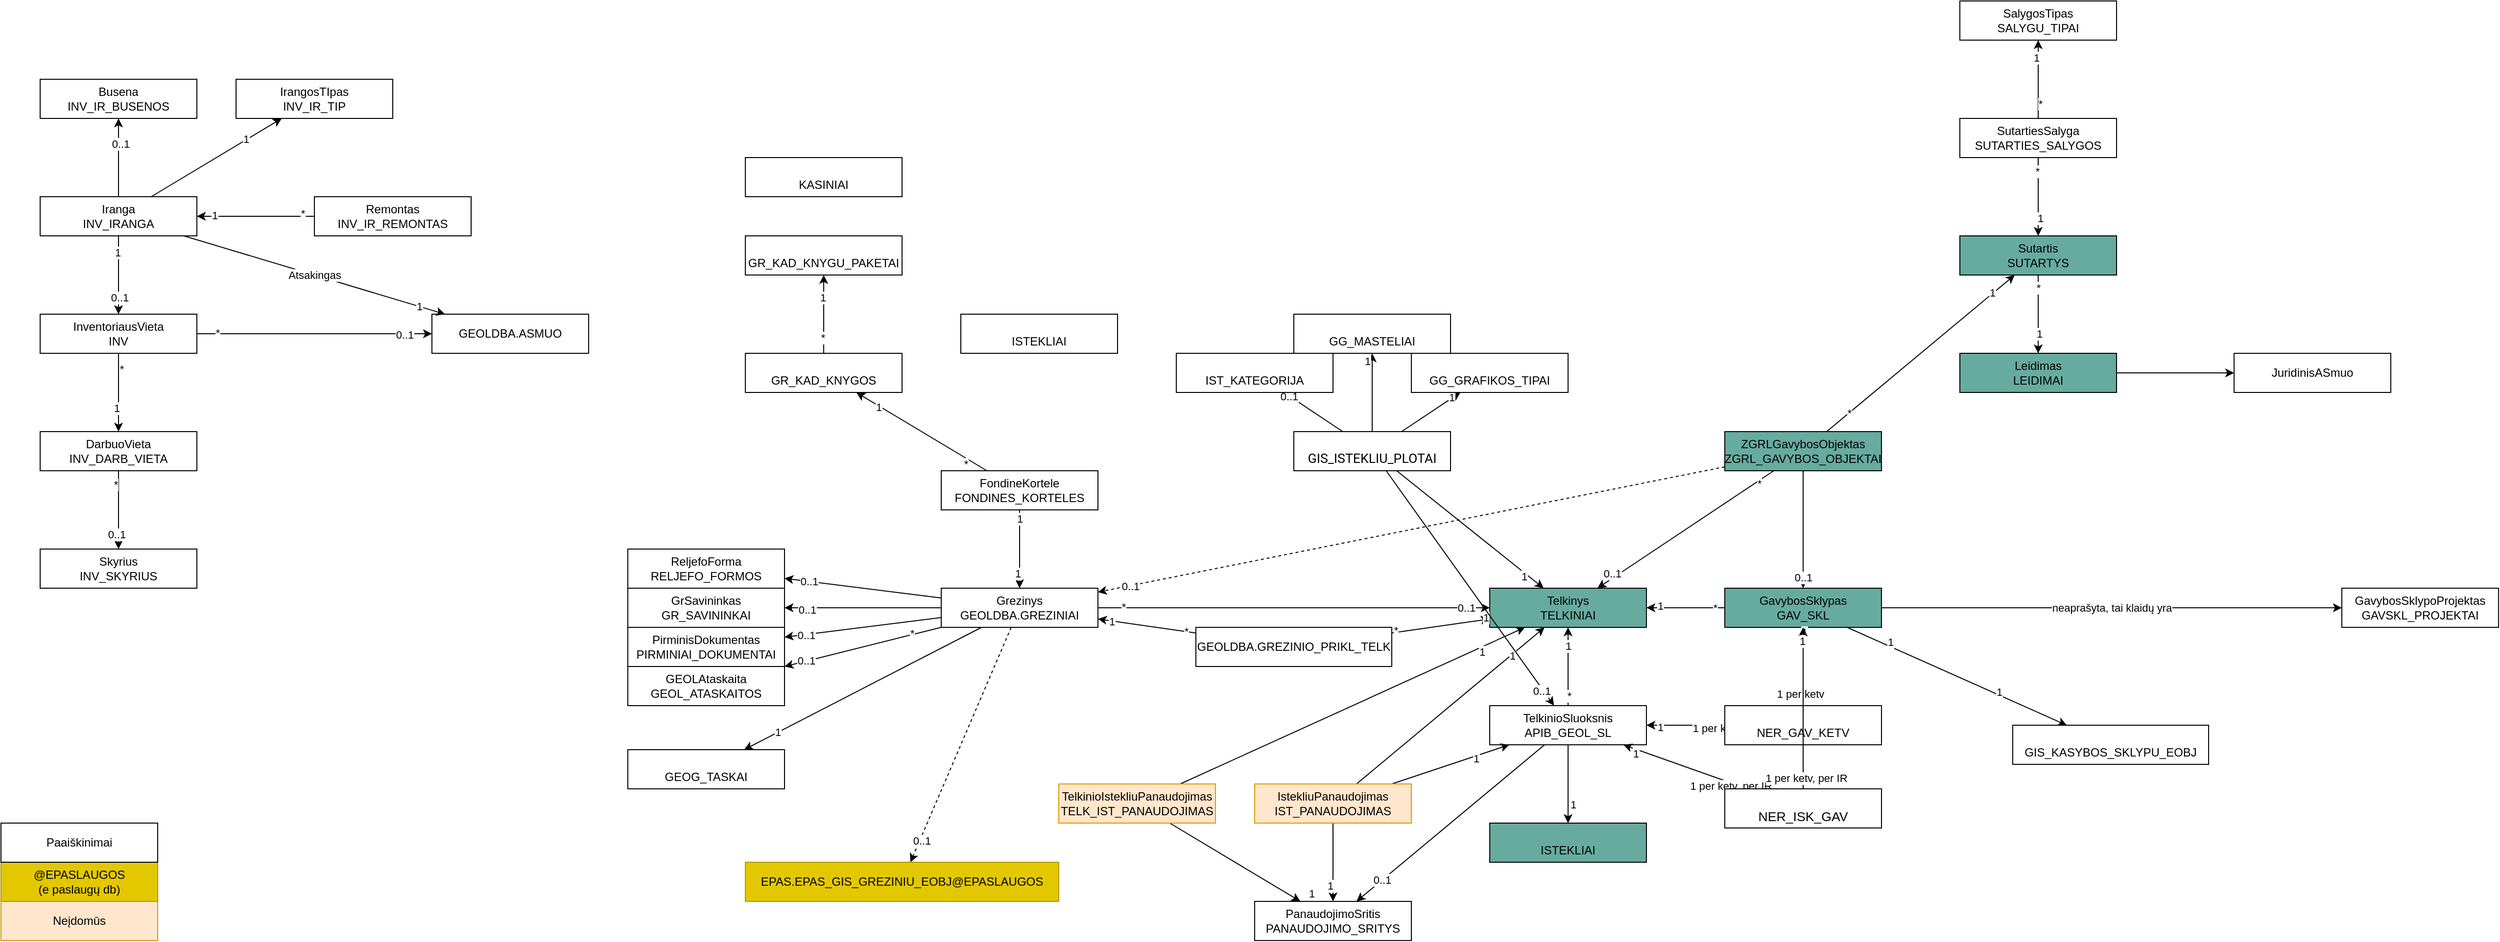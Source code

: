 <mxfile version="19.0.3" type="device" pages="5"><diagram id="RJq81odWagGWYMk8DoX-" name="OracleTest"><mxGraphModel dx="3076" dy="2034" grid="1" gridSize="10" guides="1" tooltips="1" connect="1" arrows="1" fold="1" page="1" pageScale="1" pageWidth="827" pageHeight="1169" math="0" shadow="0"><root><mxCell id="0"/><mxCell id="1" parent="0"/><mxCell id="C-KEdKk6GMEc_oToRVp4-4" style="rounded=0;orthogonalLoop=1;jettySize=auto;html=1;" parent="1" source="C-KEdKk6GMEc_oToRVp4-1" target="C-KEdKk6GMEc_oToRVp4-3" edge="1"><mxGeometry relative="1" as="geometry"/></mxCell><mxCell id="C-KEdKk6GMEc_oToRVp4-5" value="1" style="edgeLabel;html=1;align=center;verticalAlign=middle;resizable=0;points=[];" parent="C-KEdKk6GMEc_oToRVp4-4" connectable="0" vertex="1"><mxGeometry x="0.66" y="-2" relative="1" as="geometry"><mxPoint as="offset"/></mxGeometry></mxCell><mxCell id="C-KEdKk6GMEc_oToRVp4-6" value="*" style="edgeLabel;html=1;align=center;verticalAlign=middle;resizable=0;points=[];" parent="C-KEdKk6GMEc_oToRVp4-4" connectable="0" vertex="1"><mxGeometry x="-0.732" relative="1" as="geometry"><mxPoint as="offset"/></mxGeometry></mxCell><mxCell id="JQ7bCeUTvp_JZ_omsq3h-2" style="edgeStyle=none;rounded=0;orthogonalLoop=1;jettySize=auto;html=1;" parent="1" source="C-KEdKk6GMEc_oToRVp4-1" target="JQ7bCeUTvp_JZ_omsq3h-1" edge="1"><mxGeometry relative="1" as="geometry"/></mxCell><mxCell id="JQ7bCeUTvp_JZ_omsq3h-3" value="1" style="edgeLabel;html=1;align=center;verticalAlign=middle;resizable=0;points=[];" parent="JQ7bCeUTvp_JZ_omsq3h-2" vertex="1" connectable="0"><mxGeometry x="0.375" y="3" relative="1" as="geometry"><mxPoint x="-1" as="offset"/></mxGeometry></mxCell><mxCell id="JQ7bCeUTvp_JZ_omsq3h-4" value="1" style="edgeLabel;html=1;align=center;verticalAlign=middle;resizable=0;points=[];" parent="JQ7bCeUTvp_JZ_omsq3h-2" vertex="1" connectable="0"><mxGeometry x="-0.625" y="4" relative="1" as="geometry"><mxPoint as="offset"/></mxGeometry></mxCell><mxCell id="JQ7bCeUTvp_JZ_omsq3h-6" value="neaprašyta, tai klaidų yra" style="edgeStyle=none;rounded=0;orthogonalLoop=1;jettySize=auto;html=1;" parent="1" source="C-KEdKk6GMEc_oToRVp4-1" target="JQ7bCeUTvp_JZ_omsq3h-5" edge="1"><mxGeometry relative="1" as="geometry"/></mxCell><mxCell id="C-KEdKk6GMEc_oToRVp4-1" value="GavybosSklypas&lt;br&gt;GAV_SKL" style="rounded=0;whiteSpace=wrap;html=1;fillColor=#67AB9F;" parent="1" vertex="1"><mxGeometry x="120" y="360" width="160" height="40" as="geometry"/></mxCell><mxCell id="80BzJKnQ0LXaIV1N4she-2" style="edgeStyle=orthogonalEdgeStyle;rounded=0;orthogonalLoop=1;jettySize=auto;html=1;" parent="1" source="C-KEdKk6GMEc_oToRVp4-2" target="80BzJKnQ0LXaIV1N4she-1" edge="1"><mxGeometry relative="1" as="geometry"/></mxCell><mxCell id="C-KEdKk6GMEc_oToRVp4-2" value="Leidimas&lt;br&gt;LEIDIMAI" style="rounded=0;whiteSpace=wrap;html=1;fillColor=#67AB9F;" parent="1" vertex="1"><mxGeometry x="360" y="120" width="160" height="40" as="geometry"/></mxCell><mxCell id="C-KEdKk6GMEc_oToRVp4-3" value="Telkinys&lt;br&gt;TELKINIAI" style="rounded=0;whiteSpace=wrap;html=1;fillColor=#67AB9F;" parent="1" vertex="1"><mxGeometry x="-120" y="360" width="160" height="40" as="geometry"/></mxCell><mxCell id="C-KEdKk6GMEc_oToRVp4-11" style="edgeStyle=none;rounded=0;orthogonalLoop=1;jettySize=auto;html=1;" parent="1" source="C-KEdKk6GMEc_oToRVp4-9" target="C-KEdKk6GMEc_oToRVp4-2" edge="1"><mxGeometry relative="1" as="geometry"/></mxCell><mxCell id="C-KEdKk6GMEc_oToRVp4-13" value="1" style="edgeLabel;html=1;align=center;verticalAlign=middle;resizable=0;points=[];" parent="C-KEdKk6GMEc_oToRVp4-11" connectable="0" vertex="1"><mxGeometry x="0.5" y="1" relative="1" as="geometry"><mxPoint as="offset"/></mxGeometry></mxCell><mxCell id="C-KEdKk6GMEc_oToRVp4-14" value="*" style="edgeLabel;html=1;align=center;verticalAlign=middle;resizable=0;points=[];" parent="C-KEdKk6GMEc_oToRVp4-11" connectable="0" vertex="1"><mxGeometry x="-0.675" relative="1" as="geometry"><mxPoint as="offset"/></mxGeometry></mxCell><mxCell id="C-KEdKk6GMEc_oToRVp4-9" value="Sutartis&lt;br&gt;SUTARTYS" style="rounded=0;whiteSpace=wrap;html=1;fillColor=#67AB9F;" parent="1" vertex="1"><mxGeometry x="360" width="160" height="40" as="geometry"/></mxCell><mxCell id="k0cfhVS9JutZBm37WCGS-2" style="edgeStyle=none;rounded=0;orthogonalLoop=1;jettySize=auto;html=1;" parent="1" source="k0cfhVS9JutZBm37WCGS-1" target="C-KEdKk6GMEc_oToRVp4-9" edge="1"><mxGeometry relative="1" as="geometry"/></mxCell><mxCell id="k0cfhVS9JutZBm37WCGS-3" value="1" style="edgeLabel;html=1;align=center;verticalAlign=middle;resizable=0;points=[];" parent="k0cfhVS9JutZBm37WCGS-2" connectable="0" vertex="1"><mxGeometry x="0.55" y="2" relative="1" as="geometry"><mxPoint as="offset"/></mxGeometry></mxCell><mxCell id="k0cfhVS9JutZBm37WCGS-4" value="*" style="edgeLabel;html=1;align=center;verticalAlign=middle;resizable=0;points=[];" parent="k0cfhVS9JutZBm37WCGS-2" connectable="0" vertex="1"><mxGeometry x="-0.65" y="-1" relative="1" as="geometry"><mxPoint as="offset"/></mxGeometry></mxCell><mxCell id="k0cfhVS9JutZBm37WCGS-5" style="edgeStyle=none;rounded=0;orthogonalLoop=1;jettySize=auto;html=1;" parent="1" source="k0cfhVS9JutZBm37WCGS-1" target="k0cfhVS9JutZBm37WCGS-6" edge="1"><mxGeometry relative="1" as="geometry"><mxPoint x="420" y="-70" as="targetPoint"/></mxGeometry></mxCell><mxCell id="k0cfhVS9JutZBm37WCGS-7" value="1" style="edgeLabel;html=1;align=center;verticalAlign=middle;resizable=0;points=[];" parent="k0cfhVS9JutZBm37WCGS-5" connectable="0" vertex="1"><mxGeometry x="0.55" y="2" relative="1" as="geometry"><mxPoint as="offset"/></mxGeometry></mxCell><mxCell id="WRcN8pxLSRmsKTQpNNSF-1" value="*" style="edgeLabel;html=1;align=center;verticalAlign=middle;resizable=0;points=[];" parent="k0cfhVS9JutZBm37WCGS-5" vertex="1" connectable="0"><mxGeometry x="-0.625" y="-2" relative="1" as="geometry"><mxPoint as="offset"/></mxGeometry></mxCell><mxCell id="k0cfhVS9JutZBm37WCGS-1" value="SutartiesSalyga&lt;br&gt;SUTARTIES_SALYGOS" style="rounded=0;whiteSpace=wrap;html=1;" parent="1" vertex="1"><mxGeometry x="360" y="-120" width="160" height="40" as="geometry"/></mxCell><mxCell id="k0cfhVS9JutZBm37WCGS-6" value="SalygosTipas&lt;br&gt;SALYGU_TIPAI" style="rounded=0;whiteSpace=wrap;html=1;" parent="1" vertex="1"><mxGeometry x="360" y="-240" width="160" height="40" as="geometry"/></mxCell><mxCell id="XHIUvdPmWeHCvprRNNJV-2" style="rounded=0;orthogonalLoop=1;jettySize=auto;html=1;" parent="1" source="XHIUvdPmWeHCvprRNNJV-1" target="C-KEdKk6GMEc_oToRVp4-9" edge="1"><mxGeometry relative="1" as="geometry"/></mxCell><mxCell id="XHIUvdPmWeHCvprRNNJV-3" value="1" style="edgeLabel;html=1;align=center;verticalAlign=middle;resizable=0;points=[];" parent="XHIUvdPmWeHCvprRNNJV-2" vertex="1" connectable="0"><mxGeometry x="0.763" y="1" relative="1" as="geometry"><mxPoint as="offset"/></mxGeometry></mxCell><mxCell id="En-ruGVUR-2Z8nilQ0Ws-5" value="*" style="edgeLabel;html=1;align=center;verticalAlign=middle;resizable=0;points=[];" parent="XHIUvdPmWeHCvprRNNJV-2" vertex="1" connectable="0"><mxGeometry x="-0.762" relative="1" as="geometry"><mxPoint as="offset"/></mxGeometry></mxCell><mxCell id="XHIUvdPmWeHCvprRNNJV-4" style="edgeStyle=none;rounded=0;orthogonalLoop=1;jettySize=auto;html=1;" parent="1" source="XHIUvdPmWeHCvprRNNJV-1" target="C-KEdKk6GMEc_oToRVp4-1" edge="1"><mxGeometry relative="1" as="geometry"/></mxCell><mxCell id="XHIUvdPmWeHCvprRNNJV-5" value="0..1" style="edgeLabel;html=1;align=center;verticalAlign=middle;resizable=0;points=[];" parent="XHIUvdPmWeHCvprRNNJV-4" vertex="1" connectable="0"><mxGeometry x="0.813" relative="1" as="geometry"><mxPoint as="offset"/></mxGeometry></mxCell><mxCell id="XHIUvdPmWeHCvprRNNJV-6" style="edgeStyle=none;rounded=0;orthogonalLoop=1;jettySize=auto;html=1;" parent="1" source="XHIUvdPmWeHCvprRNNJV-1" target="C-KEdKk6GMEc_oToRVp4-3" edge="1"><mxGeometry relative="1" as="geometry"/></mxCell><mxCell id="XHIUvdPmWeHCvprRNNJV-7" value="0..1" style="edgeLabel;html=1;align=center;verticalAlign=middle;resizable=0;points=[];" parent="XHIUvdPmWeHCvprRNNJV-6" vertex="1" connectable="0"><mxGeometry x="0.808" y="-4" relative="1" as="geometry"><mxPoint as="offset"/></mxGeometry></mxCell><mxCell id="En-ruGVUR-2Z8nilQ0Ws-4" value="*" style="edgeLabel;html=1;align=center;verticalAlign=middle;resizable=0;points=[];" parent="XHIUvdPmWeHCvprRNNJV-6" vertex="1" connectable="0"><mxGeometry x="-0.82" y="2" relative="1" as="geometry"><mxPoint as="offset"/></mxGeometry></mxCell><mxCell id="PvTM-O65Go6LTVa5dPSG-11" style="edgeStyle=none;rounded=0;orthogonalLoop=1;jettySize=auto;html=1;dashed=1;" parent="1" source="XHIUvdPmWeHCvprRNNJV-1" target="J52NK-qb6-ao-AbenTiG-1" edge="1"><mxGeometry relative="1" as="geometry"/></mxCell><mxCell id="PvTM-O65Go6LTVa5dPSG-12" value="0..1" style="edgeLabel;html=1;align=center;verticalAlign=middle;resizable=0;points=[];" parent="PvTM-O65Go6LTVa5dPSG-11" vertex="1" connectable="0"><mxGeometry x="0.897" relative="1" as="geometry"><mxPoint as="offset"/></mxGeometry></mxCell><mxCell id="XHIUvdPmWeHCvprRNNJV-1" value="ZGRLGavybosObjektas&lt;br&gt;ZGRL_GAVYBOS_OBJEKTAI" style="rounded=0;whiteSpace=wrap;html=1;fillColor=#67AB9F;" parent="1" vertex="1"><mxGeometry x="120" y="200" width="160" height="40" as="geometry"/></mxCell><mxCell id="En-ruGVUR-2Z8nilQ0Ws-14" value="PanaudojimoSritis&lt;br&gt;PANAUDOJIMO_SRITYS" style="rounded=0;whiteSpace=wrap;html=1;" parent="1" vertex="1"><mxGeometry x="-360" y="680" width="160" height="40" as="geometry"/></mxCell><mxCell id="En-ruGVUR-2Z8nilQ0Ws-19" style="edgeStyle=none;rounded=0;orthogonalLoop=1;jettySize=auto;html=1;" parent="1" source="En-ruGVUR-2Z8nilQ0Ws-18" target="C-KEdKk6GMEc_oToRVp4-3" edge="1"><mxGeometry relative="1" as="geometry"/></mxCell><mxCell id="En-ruGVUR-2Z8nilQ0Ws-20" value="1" style="edgeLabel;html=1;align=center;verticalAlign=middle;resizable=0;points=[];" parent="En-ruGVUR-2Z8nilQ0Ws-19" vertex="1" connectable="0"><mxGeometry x="0.941" relative="1" as="geometry"><mxPoint y="16" as="offset"/></mxGeometry></mxCell><mxCell id="PvTM-O65Go6LTVa5dPSG-13" value="*" style="edgeLabel;html=1;align=center;verticalAlign=middle;resizable=0;points=[];" parent="En-ruGVUR-2Z8nilQ0Ws-19" vertex="1" connectable="0"><mxGeometry x="-0.738" y="-1" relative="1" as="geometry"><mxPoint as="offset"/></mxGeometry></mxCell><mxCell id="En-ruGVUR-2Z8nilQ0Ws-21" style="edgeStyle=none;rounded=0;orthogonalLoop=1;jettySize=auto;html=1;" parent="1" source="En-ruGVUR-2Z8nilQ0Ws-18" target="En-ruGVUR-2Z8nilQ0Ws-14" edge="1"><mxGeometry relative="1" as="geometry"/></mxCell><mxCell id="En-ruGVUR-2Z8nilQ0Ws-22" value="0..1" style="edgeLabel;html=1;align=center;verticalAlign=middle;resizable=0;points=[];" parent="En-ruGVUR-2Z8nilQ0Ws-21" vertex="1" connectable="0"><mxGeometry x="0.73" y="-1" relative="1" as="geometry"><mxPoint as="offset"/></mxGeometry></mxCell><mxCell id="AtK7Ho86W4Agwor8T8OV-2" style="rounded=0;orthogonalLoop=1;jettySize=auto;html=1;" parent="1" source="En-ruGVUR-2Z8nilQ0Ws-18" target="AtK7Ho86W4Agwor8T8OV-1" edge="1"><mxGeometry relative="1" as="geometry"/></mxCell><mxCell id="AtK7Ho86W4Agwor8T8OV-3" value="1" style="edgeLabel;html=1;align=center;verticalAlign=middle;resizable=0;points=[];" parent="AtK7Ho86W4Agwor8T8OV-2" vertex="1" connectable="0"><mxGeometry x="0.518" y="5" relative="1" as="geometry"><mxPoint as="offset"/></mxGeometry></mxCell><mxCell id="En-ruGVUR-2Z8nilQ0Ws-18" value="TelkinioSluoksnis&lt;br&gt;APIB_GEOL_SL" style="rounded=0;whiteSpace=wrap;html=1;" parent="1" vertex="1"><mxGeometry x="-120" y="480" width="160" height="40" as="geometry"/></mxCell><mxCell id="En-ruGVUR-2Z8nilQ0Ws-24" style="edgeStyle=none;rounded=0;orthogonalLoop=1;jettySize=auto;html=1;" parent="1" source="En-ruGVUR-2Z8nilQ0Ws-23" target="En-ruGVUR-2Z8nilQ0Ws-14" edge="1"><mxGeometry relative="1" as="geometry"/></mxCell><mxCell id="En-ruGVUR-2Z8nilQ0Ws-27" value="1" style="edgeLabel;html=1;align=center;verticalAlign=middle;resizable=0;points=[];" parent="En-ruGVUR-2Z8nilQ0Ws-24" vertex="1" connectable="0"><mxGeometry x="0.425" y="-1" relative="1" as="geometry"><mxPoint x="50" y="14" as="offset"/></mxGeometry></mxCell><mxCell id="En-ruGVUR-2Z8nilQ0Ws-25" style="edgeStyle=none;rounded=0;orthogonalLoop=1;jettySize=auto;html=1;" parent="1" source="En-ruGVUR-2Z8nilQ0Ws-23" target="C-KEdKk6GMEc_oToRVp4-3" edge="1"><mxGeometry relative="1" as="geometry"/></mxCell><mxCell id="En-ruGVUR-2Z8nilQ0Ws-26" value="1" style="edgeLabel;html=1;align=center;verticalAlign=middle;resizable=0;points=[];" parent="En-ruGVUR-2Z8nilQ0Ws-25" vertex="1" connectable="0"><mxGeometry x="0.741" y="-4" relative="1" as="geometry"><mxPoint as="offset"/></mxGeometry></mxCell><mxCell id="En-ruGVUR-2Z8nilQ0Ws-23" value="TelkinioIstekliuPanaudojimas&lt;br&gt;TELK_IST_PANAUDOJIMAS" style="rounded=0;whiteSpace=wrap;html=1;fillColor=#ffe6cc;strokeColor=#d79b00;" parent="1" vertex="1"><mxGeometry x="-560" y="560" width="160" height="40" as="geometry"/></mxCell><mxCell id="En-ruGVUR-2Z8nilQ0Ws-29" style="edgeStyle=none;rounded=0;orthogonalLoop=1;jettySize=auto;html=1;" parent="1" source="En-ruGVUR-2Z8nilQ0Ws-28" target="C-KEdKk6GMEc_oToRVp4-3" edge="1"><mxGeometry relative="1" as="geometry"/></mxCell><mxCell id="En-ruGVUR-2Z8nilQ0Ws-30" value="1" style="edgeLabel;html=1;align=center;verticalAlign=middle;resizable=0;points=[];" parent="En-ruGVUR-2Z8nilQ0Ws-29" vertex="1" connectable="0"><mxGeometry x="0.644" y="-1" relative="1" as="geometry"><mxPoint as="offset"/></mxGeometry></mxCell><mxCell id="En-ruGVUR-2Z8nilQ0Ws-33" style="edgeStyle=none;rounded=0;orthogonalLoop=1;jettySize=auto;html=1;" parent="1" source="En-ruGVUR-2Z8nilQ0Ws-28" target="En-ruGVUR-2Z8nilQ0Ws-14" edge="1"><mxGeometry relative="1" as="geometry"/></mxCell><mxCell id="En-ruGVUR-2Z8nilQ0Ws-34" value="1" style="edgeLabel;html=1;align=center;verticalAlign=middle;resizable=0;points=[];" parent="En-ruGVUR-2Z8nilQ0Ws-33" vertex="1" connectable="0"><mxGeometry x="0.695" y="-3" relative="1" as="geometry"><mxPoint y="-4" as="offset"/></mxGeometry></mxCell><mxCell id="En-ruGVUR-2Z8nilQ0Ws-38" style="edgeStyle=none;rounded=0;orthogonalLoop=1;jettySize=auto;html=1;" parent="1" source="En-ruGVUR-2Z8nilQ0Ws-28" target="En-ruGVUR-2Z8nilQ0Ws-18" edge="1"><mxGeometry relative="1" as="geometry"/></mxCell><mxCell id="En-ruGVUR-2Z8nilQ0Ws-39" value="1" style="edgeLabel;html=1;align=center;verticalAlign=middle;resizable=0;points=[];" parent="En-ruGVUR-2Z8nilQ0Ws-38" vertex="1" connectable="0"><mxGeometry x="0.425" y="-2" relative="1" as="geometry"><mxPoint as="offset"/></mxGeometry></mxCell><mxCell id="En-ruGVUR-2Z8nilQ0Ws-28" value="IstekliuPanaudojimas&lt;br&gt;IST_PANAUDOJIMAS" style="rounded=0;whiteSpace=wrap;html=1;fillColor=#ffe6cc;strokeColor=#d79b00;" parent="1" vertex="1"><mxGeometry x="-360" y="560" width="160" height="40" as="geometry"/></mxCell><mxCell id="JQ7bCeUTvp_JZ_omsq3h-1" value="&lt;br&gt;GIS_KASYBOS_SKLYPU_EOBJ" style="rounded=0;whiteSpace=wrap;html=1;" parent="1" vertex="1"><mxGeometry x="414" y="500" width="200" height="40" as="geometry"/></mxCell><mxCell id="JQ7bCeUTvp_JZ_omsq3h-5" value="GavybosSklypoProjektas&lt;br&gt;GAVSKL_PROJEKTAI" style="rounded=0;whiteSpace=wrap;html=1;" parent="1" vertex="1"><mxGeometry x="750" y="360" width="160" height="40" as="geometry"/></mxCell><mxCell id="J52NK-qb6-ao-AbenTiG-16" style="edgeStyle=none;rounded=0;orthogonalLoop=1;jettySize=auto;html=1;" parent="1" source="J52NK-qb6-ao-AbenTiG-1" target="J52NK-qb6-ao-AbenTiG-15" edge="1"><mxGeometry relative="1" as="geometry"/></mxCell><mxCell id="J52NK-qb6-ao-AbenTiG-17" value="0..1" style="edgeLabel;html=1;align=center;verticalAlign=middle;resizable=0;points=[];" parent="J52NK-qb6-ao-AbenTiG-16" vertex="1" connectable="0"><mxGeometry x="0.727" y="-1" relative="1" as="geometry"><mxPoint as="offset"/></mxGeometry></mxCell><mxCell id="J52NK-qb6-ao-AbenTiG-37" value="*" style="edgeLabel;html=1;align=center;verticalAlign=middle;resizable=0;points=[];" parent="J52NK-qb6-ao-AbenTiG-16" vertex="1" connectable="0"><mxGeometry x="-0.625" y="-2" relative="1" as="geometry"><mxPoint as="offset"/></mxGeometry></mxCell><mxCell id="J52NK-qb6-ao-AbenTiG-26" style="edgeStyle=none;rounded=0;orthogonalLoop=1;jettySize=auto;html=1;" parent="1" source="J52NK-qb6-ao-AbenTiG-1" target="J52NK-qb6-ao-AbenTiG-25" edge="1"><mxGeometry relative="1" as="geometry"/></mxCell><mxCell id="J52NK-qb6-ao-AbenTiG-27" value="1" style="edgeLabel;html=1;align=center;verticalAlign=middle;resizable=0;points=[];" parent="J52NK-qb6-ao-AbenTiG-26" vertex="1" connectable="0"><mxGeometry x="0.715" y="-1" relative="1" as="geometry"><mxPoint as="offset"/></mxGeometry></mxCell><mxCell id="J52NK-qb6-ao-AbenTiG-29" style="edgeStyle=none;rounded=0;orthogonalLoop=1;jettySize=auto;html=1;" parent="1" source="J52NK-qb6-ao-AbenTiG-1" target="J52NK-qb6-ao-AbenTiG-28" edge="1"><mxGeometry relative="1" as="geometry"/></mxCell><mxCell id="J52NK-qb6-ao-AbenTiG-30" value="0..1" style="edgeLabel;html=1;align=center;verticalAlign=middle;resizable=0;points=[];" parent="J52NK-qb6-ao-AbenTiG-29" vertex="1" connectable="0"><mxGeometry x="0.694" relative="1" as="geometry"><mxPoint as="offset"/></mxGeometry></mxCell><mxCell id="J52NK-qb6-ao-AbenTiG-32" style="edgeStyle=none;rounded=0;orthogonalLoop=1;jettySize=auto;html=1;" parent="1" source="J52NK-qb6-ao-AbenTiG-1" target="J52NK-qb6-ao-AbenTiG-31" edge="1"><mxGeometry relative="1" as="geometry"/></mxCell><mxCell id="J52NK-qb6-ao-AbenTiG-33" value="0..1" style="edgeLabel;html=1;align=center;verticalAlign=middle;resizable=0;points=[];" parent="J52NK-qb6-ao-AbenTiG-32" vertex="1" connectable="0"><mxGeometry x="0.713" y="2" relative="1" as="geometry"><mxPoint as="offset"/></mxGeometry></mxCell><mxCell id="J52NK-qb6-ao-AbenTiG-35" style="edgeStyle=none;rounded=0;orthogonalLoop=1;jettySize=auto;html=1;" parent="1" source="J52NK-qb6-ao-AbenTiG-1" target="J52NK-qb6-ao-AbenTiG-34" edge="1"><mxGeometry relative="1" as="geometry"/></mxCell><mxCell id="J52NK-qb6-ao-AbenTiG-36" value="0..1" style="edgeLabel;html=1;align=center;verticalAlign=middle;resizable=0;points=[];" parent="J52NK-qb6-ao-AbenTiG-35" vertex="1" connectable="0"><mxGeometry x="0.726" y="1" relative="1" as="geometry"><mxPoint as="offset"/></mxGeometry></mxCell><mxCell id="J52NK-qb6-ao-AbenTiG-38" style="edgeStyle=none;rounded=0;orthogonalLoop=1;jettySize=auto;html=1;" parent="1" source="J52NK-qb6-ao-AbenTiG-1" target="C-KEdKk6GMEc_oToRVp4-3" edge="1"><mxGeometry relative="1" as="geometry"/></mxCell><mxCell id="J52NK-qb6-ao-AbenTiG-39" value="0..1" style="edgeLabel;html=1;align=center;verticalAlign=middle;resizable=0;points=[];" parent="J52NK-qb6-ao-AbenTiG-38" vertex="1" connectable="0"><mxGeometry x="0.88" relative="1" as="geometry"><mxPoint as="offset"/></mxGeometry></mxCell><mxCell id="J52NK-qb6-ao-AbenTiG-40" value="*" style="edgeLabel;html=1;align=center;verticalAlign=middle;resizable=0;points=[];" parent="J52NK-qb6-ao-AbenTiG-38" vertex="1" connectable="0"><mxGeometry x="-0.87" y="1" relative="1" as="geometry"><mxPoint as="offset"/></mxGeometry></mxCell><mxCell id="4p9sx1P8RKTgf1EZ6Ca8-3" style="rounded=0;orthogonalLoop=1;jettySize=auto;html=1;dashed=1;" parent="1" source="J52NK-qb6-ao-AbenTiG-1" target="4p9sx1P8RKTgf1EZ6Ca8-1" edge="1"><mxGeometry relative="1" as="geometry"/></mxCell><mxCell id="4p9sx1P8RKTgf1EZ6Ca8-4" value="0..1" style="edgeLabel;html=1;align=center;verticalAlign=middle;resizable=0;points=[];" parent="4p9sx1P8RKTgf1EZ6Ca8-3" vertex="1" connectable="0"><mxGeometry x="0.806" y="1" relative="1" as="geometry"><mxPoint as="offset"/></mxGeometry></mxCell><mxCell id="J52NK-qb6-ao-AbenTiG-1" value="Grezinys&lt;br&gt;GEOLDBA.GREZINIAI" style="rounded=0;whiteSpace=wrap;html=1;" parent="1" vertex="1"><mxGeometry x="-680" y="360" width="160" height="40" as="geometry"/></mxCell><mxCell id="J52NK-qb6-ao-AbenTiG-3" style="rounded=0;orthogonalLoop=1;jettySize=auto;html=1;" parent="1" source="J52NK-qb6-ao-AbenTiG-2" target="J52NK-qb6-ao-AbenTiG-1" edge="1"><mxGeometry relative="1" as="geometry"/></mxCell><mxCell id="J52NK-qb6-ao-AbenTiG-4" value="1" style="edgeLabel;html=1;align=center;verticalAlign=middle;resizable=0;points=[];" parent="J52NK-qb6-ao-AbenTiG-3" vertex="1" connectable="0"><mxGeometry x="0.615" y="-2" relative="1" as="geometry"><mxPoint as="offset"/></mxGeometry></mxCell><mxCell id="J52NK-qb6-ao-AbenTiG-5" value="1" style="edgeLabel;html=1;align=center;verticalAlign=middle;resizable=0;points=[];" parent="J52NK-qb6-ao-AbenTiG-3" vertex="1" connectable="0"><mxGeometry x="-0.783" relative="1" as="geometry"><mxPoint as="offset"/></mxGeometry></mxCell><mxCell id="J52NK-qb6-ao-AbenTiG-8" style="edgeStyle=none;rounded=0;orthogonalLoop=1;jettySize=auto;html=1;" parent="1" source="J52NK-qb6-ao-AbenTiG-2" target="J52NK-qb6-ao-AbenTiG-7" edge="1"><mxGeometry relative="1" as="geometry"/></mxCell><mxCell id="J52NK-qb6-ao-AbenTiG-9" value="1" style="edgeLabel;html=1;align=center;verticalAlign=middle;resizable=0;points=[];" parent="J52NK-qb6-ao-AbenTiG-8" vertex="1" connectable="0"><mxGeometry x="0.659" y="1" relative="1" as="geometry"><mxPoint as="offset"/></mxGeometry></mxCell><mxCell id="J52NK-qb6-ao-AbenTiG-14" value="*" style="edgeLabel;html=1;align=center;verticalAlign=middle;resizable=0;points=[];" parent="J52NK-qb6-ao-AbenTiG-8" vertex="1" connectable="0"><mxGeometry x="-0.71" y="5" relative="1" as="geometry"><mxPoint as="offset"/></mxGeometry></mxCell><mxCell id="J52NK-qb6-ao-AbenTiG-2" value="FondineKortele&lt;br&gt;FONDINES_KORTELES" style="rounded=0;whiteSpace=wrap;html=1;" parent="1" vertex="1"><mxGeometry x="-680" y="240" width="160" height="40" as="geometry"/></mxCell><mxCell id="J52NK-qb6-ao-AbenTiG-11" style="edgeStyle=none;rounded=0;orthogonalLoop=1;jettySize=auto;html=1;" parent="1" source="J52NK-qb6-ao-AbenTiG-7" target="J52NK-qb6-ao-AbenTiG-10" edge="1"><mxGeometry relative="1" as="geometry"/></mxCell><mxCell id="J52NK-qb6-ao-AbenTiG-12" value="1" style="edgeLabel;html=1;align=center;verticalAlign=middle;resizable=0;points=[];" parent="J52NK-qb6-ao-AbenTiG-11" vertex="1" connectable="0"><mxGeometry x="0.43" y="1" relative="1" as="geometry"><mxPoint as="offset"/></mxGeometry></mxCell><mxCell id="J52NK-qb6-ao-AbenTiG-13" value="*" style="edgeLabel;html=1;align=center;verticalAlign=middle;resizable=0;points=[];" parent="J52NK-qb6-ao-AbenTiG-11" vertex="1" connectable="0"><mxGeometry x="-0.598" y="1" relative="1" as="geometry"><mxPoint as="offset"/></mxGeometry></mxCell><mxCell id="J52NK-qb6-ao-AbenTiG-7" value="&lt;br&gt;GR_KAD_KNYGOS" style="rounded=0;whiteSpace=wrap;html=1;" parent="1" vertex="1"><mxGeometry x="-880" y="120" width="160" height="40" as="geometry"/></mxCell><mxCell id="J52NK-qb6-ao-AbenTiG-10" value="&lt;br&gt;GR_KAD_KNYGU_PAKETAI" style="rounded=0;whiteSpace=wrap;html=1;" parent="1" vertex="1"><mxGeometry x="-880" width="160" height="40" as="geometry"/></mxCell><mxCell id="J52NK-qb6-ao-AbenTiG-15" value="GEOLAtaskaita&lt;br&gt;GEOL_ATASKAITOS" style="rounded=0;whiteSpace=wrap;html=1;" parent="1" vertex="1"><mxGeometry x="-1000" y="440" width="160" height="40" as="geometry"/></mxCell><mxCell id="J52NK-qb6-ao-AbenTiG-19" style="edgeStyle=none;rounded=0;orthogonalLoop=1;jettySize=auto;html=1;" parent="1" source="J52NK-qb6-ao-AbenTiG-18" target="J52NK-qb6-ao-AbenTiG-1" edge="1"><mxGeometry relative="1" as="geometry"/></mxCell><mxCell id="J52NK-qb6-ao-AbenTiG-20" value="*" style="edgeLabel;html=1;align=center;verticalAlign=middle;resizable=0;points=[];" parent="J52NK-qb6-ao-AbenTiG-19" vertex="1" connectable="0"><mxGeometry x="-0.794" relative="1" as="geometry"><mxPoint as="offset"/></mxGeometry></mxCell><mxCell id="J52NK-qb6-ao-AbenTiG-21" value="1" style="edgeLabel;html=1;align=center;verticalAlign=middle;resizable=0;points=[];" parent="J52NK-qb6-ao-AbenTiG-19" vertex="1" connectable="0"><mxGeometry x="0.724" relative="1" as="geometry"><mxPoint as="offset"/></mxGeometry></mxCell><mxCell id="J52NK-qb6-ao-AbenTiG-22" style="edgeStyle=none;rounded=0;orthogonalLoop=1;jettySize=auto;html=1;" parent="1" source="J52NK-qb6-ao-AbenTiG-18" target="C-KEdKk6GMEc_oToRVp4-3" edge="1"><mxGeometry relative="1" as="geometry"/></mxCell><mxCell id="J52NK-qb6-ao-AbenTiG-23" value="1" style="edgeLabel;html=1;align=center;verticalAlign=middle;resizable=0;points=[];" parent="J52NK-qb6-ao-AbenTiG-22" vertex="1" connectable="0"><mxGeometry x="0.921" y="2" relative="1" as="geometry"><mxPoint as="offset"/></mxGeometry></mxCell><mxCell id="J52NK-qb6-ao-AbenTiG-24" value="*" style="edgeLabel;html=1;align=center;verticalAlign=middle;resizable=0;points=[];" parent="J52NK-qb6-ao-AbenTiG-22" vertex="1" connectable="0"><mxGeometry x="-0.92" y="2" relative="1" as="geometry"><mxPoint as="offset"/></mxGeometry></mxCell><mxCell id="J52NK-qb6-ao-AbenTiG-18" value="GEOLDBA.GREZINIO_PRIKL_TELK" style="rounded=0;whiteSpace=wrap;html=1;" parent="1" vertex="1"><mxGeometry x="-420" y="400" width="200" height="40" as="geometry"/></mxCell><mxCell id="J52NK-qb6-ao-AbenTiG-25" value="&lt;br&gt;GEOG_TASKAI" style="rounded=0;whiteSpace=wrap;html=1;" parent="1" vertex="1"><mxGeometry x="-1000" y="525" width="160" height="40" as="geometry"/></mxCell><mxCell id="J52NK-qb6-ao-AbenTiG-28" value="ReljefoForma&lt;br&gt;RELJEFO_FORMOS" style="rounded=0;whiteSpace=wrap;html=1;" parent="1" vertex="1"><mxGeometry x="-1000" y="320" width="160" height="40" as="geometry"/></mxCell><mxCell id="J52NK-qb6-ao-AbenTiG-31" value="GrSavininkas&lt;br&gt;GR_SAVININKAI" style="rounded=0;whiteSpace=wrap;html=1;" parent="1" vertex="1"><mxGeometry x="-1000" y="360" width="160" height="40" as="geometry"/></mxCell><mxCell id="J52NK-qb6-ao-AbenTiG-34" value="PirminisDokumentas&lt;br&gt;PIRMINIAI_DOKUMENTAI" style="rounded=0;whiteSpace=wrap;html=1;" parent="1" vertex="1"><mxGeometry x="-1000" y="400" width="160" height="40" as="geometry"/></mxCell><mxCell id="PvTM-O65Go6LTVa5dPSG-3" style="rounded=0;orthogonalLoop=1;jettySize=auto;html=1;" parent="1" source="PvTM-O65Go6LTVa5dPSG-2" target="C-KEdKk6GMEc_oToRVp4-1" edge="1"><mxGeometry relative="1" as="geometry"/></mxCell><mxCell id="PvTM-O65Go6LTVa5dPSG-4" value="1" style="edgeLabel;html=1;align=center;verticalAlign=middle;resizable=0;points=[];" parent="PvTM-O65Go6LTVa5dPSG-3" vertex="1" connectable="0"><mxGeometry x="0.871" y="-1" relative="1" as="geometry"><mxPoint as="offset"/></mxGeometry></mxCell><mxCell id="PvTM-O65Go6LTVa5dPSG-10" value="1 per ketv" style="edgeLabel;html=1;align=center;verticalAlign=middle;resizable=0;points=[];" parent="PvTM-O65Go6LTVa5dPSG-3" vertex="1" connectable="0"><mxGeometry x="-0.7" y="3" relative="1" as="geometry"><mxPoint as="offset"/></mxGeometry></mxCell><mxCell id="PvTM-O65Go6LTVa5dPSG-5" style="edgeStyle=none;rounded=0;orthogonalLoop=1;jettySize=auto;html=1;" parent="1" source="PvTM-O65Go6LTVa5dPSG-2" target="En-ruGVUR-2Z8nilQ0Ws-18" edge="1"><mxGeometry relative="1" as="geometry"/></mxCell><mxCell id="PvTM-O65Go6LTVa5dPSG-6" value="1" style="edgeLabel;html=1;align=center;verticalAlign=middle;resizable=0;points=[];" parent="PvTM-O65Go6LTVa5dPSG-5" vertex="1" connectable="0"><mxGeometry x="0.65" y="2" relative="1" as="geometry"><mxPoint as="offset"/></mxGeometry></mxCell><mxCell id="PvTM-O65Go6LTVa5dPSG-9" value="1 per ketv" style="edgeLabel;html=1;align=center;verticalAlign=middle;resizable=0;points=[];" parent="PvTM-O65Go6LTVa5dPSG-5" vertex="1" connectable="0"><mxGeometry x="-0.78" y="4" relative="1" as="geometry"><mxPoint y="-1" as="offset"/></mxGeometry></mxCell><mxCell id="PvTM-O65Go6LTVa5dPSG-2" value="&lt;br&gt;NER_GAV_KETV" style="rounded=0;whiteSpace=wrap;html=1;" parent="1" vertex="1"><mxGeometry x="120" y="480" width="160" height="40" as="geometry"/></mxCell><mxCell id="w7UrFIz4nKhLQrEse0J6-3" style="edgeStyle=orthogonalEdgeStyle;rounded=0;orthogonalLoop=1;jettySize=auto;html=1;" parent="1" source="w7UrFIz4nKhLQrEse0J6-1" target="w7UrFIz4nKhLQrEse0J6-2" edge="1"><mxGeometry relative="1" as="geometry"/></mxCell><mxCell id="w7UrFIz4nKhLQrEse0J6-6" value="0..1" style="edgeLabel;html=1;align=center;verticalAlign=middle;resizable=0;points=[];" parent="w7UrFIz4nKhLQrEse0J6-3" vertex="1" connectable="0"><mxGeometry x="0.768" y="-1" relative="1" as="geometry"><mxPoint as="offset"/></mxGeometry></mxCell><mxCell id="w7UrFIz4nKhLQrEse0J6-8" value="*" style="edgeLabel;html=1;align=center;verticalAlign=middle;resizable=0;points=[];" parent="w7UrFIz4nKhLQrEse0J6-3" vertex="1" connectable="0"><mxGeometry x="-0.829" y="1" relative="1" as="geometry"><mxPoint as="offset"/></mxGeometry></mxCell><mxCell id="w7UrFIz4nKhLQrEse0J6-5" style="rounded=0;orthogonalLoop=1;jettySize=auto;html=1;" parent="1" source="w7UrFIz4nKhLQrEse0J6-1" target="w7UrFIz4nKhLQrEse0J6-4" edge="1"><mxGeometry relative="1" as="geometry"/></mxCell><mxCell id="w7UrFIz4nKhLQrEse0J6-7" value="1" style="edgeLabel;html=1;align=center;verticalAlign=middle;resizable=0;points=[];" parent="w7UrFIz4nKhLQrEse0J6-5" vertex="1" connectable="0"><mxGeometry x="0.395" y="-2" relative="1" as="geometry"><mxPoint as="offset"/></mxGeometry></mxCell><mxCell id="w7UrFIz4nKhLQrEse0J6-9" value="*" style="edgeLabel;html=1;align=center;verticalAlign=middle;resizable=0;points=[];" parent="w7UrFIz4nKhLQrEse0J6-5" vertex="1" connectable="0"><mxGeometry x="-0.605" y="3" relative="1" as="geometry"><mxPoint as="offset"/></mxGeometry></mxCell><mxCell id="w7UrFIz4nKhLQrEse0J6-1" value="InventoriausVieta&lt;br&gt;INV" style="rounded=0;whiteSpace=wrap;html=1;" parent="1" vertex="1"><mxGeometry x="-1600" y="80" width="160" height="40" as="geometry"/></mxCell><mxCell id="w7UrFIz4nKhLQrEse0J6-2" value="GEOLDBA.ASMUO" style="rounded=0;whiteSpace=wrap;html=1;" parent="1" vertex="1"><mxGeometry x="-1200" y="80" width="160" height="40" as="geometry"/></mxCell><mxCell id="w7UrFIz4nKhLQrEse0J6-11" style="edgeStyle=none;rounded=0;orthogonalLoop=1;jettySize=auto;html=1;" parent="1" source="w7UrFIz4nKhLQrEse0J6-4" target="w7UrFIz4nKhLQrEse0J6-10" edge="1"><mxGeometry relative="1" as="geometry"/></mxCell><mxCell id="w7UrFIz4nKhLQrEse0J6-12" value="0..1" style="edgeLabel;html=1;align=center;verticalAlign=middle;resizable=0;points=[];" parent="w7UrFIz4nKhLQrEse0J6-11" vertex="1" connectable="0"><mxGeometry x="0.62" y="-2" relative="1" as="geometry"><mxPoint as="offset"/></mxGeometry></mxCell><mxCell id="w7UrFIz4nKhLQrEse0J6-13" value="*" style="edgeLabel;html=1;align=center;verticalAlign=middle;resizable=0;points=[];" parent="w7UrFIz4nKhLQrEse0J6-11" vertex="1" connectable="0"><mxGeometry x="-0.656" y="-3" relative="1" as="geometry"><mxPoint as="offset"/></mxGeometry></mxCell><mxCell id="w7UrFIz4nKhLQrEse0J6-4" value="DarbuoVieta&lt;br&gt;INV_DARB_VIETA" style="rounded=0;whiteSpace=wrap;html=1;" parent="1" vertex="1"><mxGeometry x="-1600" y="200" width="160" height="40" as="geometry"/></mxCell><mxCell id="w7UrFIz4nKhLQrEse0J6-10" value="Skyrius&lt;br&gt;INV_SKYRIUS" style="rounded=0;whiteSpace=wrap;html=1;" parent="1" vertex="1"><mxGeometry x="-1600" y="320" width="160" height="40" as="geometry"/></mxCell><mxCell id="w7UrFIz4nKhLQrEse0J6-15" style="edgeStyle=none;rounded=0;orthogonalLoop=1;jettySize=auto;html=1;" parent="1" source="w7UrFIz4nKhLQrEse0J6-14" target="w7UrFIz4nKhLQrEse0J6-1" edge="1"><mxGeometry relative="1" as="geometry"/></mxCell><mxCell id="w7UrFIz4nKhLQrEse0J6-16" value="0..1" style="edgeLabel;html=1;align=center;verticalAlign=middle;resizable=0;points=[];" parent="w7UrFIz4nKhLQrEse0J6-15" vertex="1" connectable="0"><mxGeometry x="0.581" y="1" relative="1" as="geometry"><mxPoint as="offset"/></mxGeometry></mxCell><mxCell id="w7UrFIz4nKhLQrEse0J6-17" value="1" style="edgeLabel;html=1;align=center;verticalAlign=middle;resizable=0;points=[];" parent="w7UrFIz4nKhLQrEse0J6-15" vertex="1" connectable="0"><mxGeometry x="-0.582" y="-1" relative="1" as="geometry"><mxPoint as="offset"/></mxGeometry></mxCell><mxCell id="w7UrFIz4nKhLQrEse0J6-18" style="edgeStyle=none;rounded=0;orthogonalLoop=1;jettySize=auto;html=1;" parent="1" source="w7UrFIz4nKhLQrEse0J6-14" target="w7UrFIz4nKhLQrEse0J6-19" edge="1"><mxGeometry relative="1" as="geometry"><mxPoint x="-1230" y="290" as="targetPoint"/></mxGeometry></mxCell><mxCell id="w7UrFIz4nKhLQrEse0J6-20" value="0..1" style="edgeLabel;html=1;align=center;verticalAlign=middle;resizable=0;points=[];" parent="w7UrFIz4nKhLQrEse0J6-18" vertex="1" connectable="0"><mxGeometry x="0.347" y="-1" relative="1" as="geometry"><mxPoint x="1" as="offset"/></mxGeometry></mxCell><mxCell id="w7UrFIz4nKhLQrEse0J6-22" style="edgeStyle=none;rounded=0;orthogonalLoop=1;jettySize=auto;html=1;" parent="1" source="w7UrFIz4nKhLQrEse0J6-14" target="w7UrFIz4nKhLQrEse0J6-21" edge="1"><mxGeometry relative="1" as="geometry"/></mxCell><mxCell id="w7UrFIz4nKhLQrEse0J6-23" value="1" style="edgeLabel;html=1;align=center;verticalAlign=middle;resizable=0;points=[];" parent="w7UrFIz4nKhLQrEse0J6-22" vertex="1" connectable="0"><mxGeometry x="0.463" y="1" relative="1" as="geometry"><mxPoint as="offset"/></mxGeometry></mxCell><mxCell id="w7UrFIz4nKhLQrEse0J6-28" value="Atsakingas" style="edgeStyle=none;rounded=0;orthogonalLoop=1;jettySize=auto;html=1;" parent="1" source="w7UrFIz4nKhLQrEse0J6-14" target="w7UrFIz4nKhLQrEse0J6-2" edge="1"><mxGeometry relative="1" as="geometry"/></mxCell><mxCell id="w7UrFIz4nKhLQrEse0J6-29" value="1" style="edgeLabel;html=1;align=center;verticalAlign=middle;resizable=0;points=[];" parent="w7UrFIz4nKhLQrEse0J6-28" vertex="1" connectable="0"><mxGeometry x="0.801" relative="1" as="geometry"><mxPoint as="offset"/></mxGeometry></mxCell><mxCell id="w7UrFIz4nKhLQrEse0J6-14" value="Iranga&lt;br&gt;INV_IRANGA" style="rounded=0;whiteSpace=wrap;html=1;" parent="1" vertex="1"><mxGeometry x="-1600" y="-40" width="160" height="40" as="geometry"/></mxCell><mxCell id="w7UrFIz4nKhLQrEse0J6-19" value="Busena&lt;br&gt;INV_IR_BUSENOS" style="rounded=0;whiteSpace=wrap;html=1;" parent="1" vertex="1"><mxGeometry x="-1600" y="-160" width="160" height="40" as="geometry"/></mxCell><mxCell id="w7UrFIz4nKhLQrEse0J6-21" value="IrangosTIpas&lt;br&gt;INV_IR_TIP" style="rounded=0;whiteSpace=wrap;html=1;" parent="1" vertex="1"><mxGeometry x="-1400" y="-160" width="160" height="40" as="geometry"/></mxCell><mxCell id="w7UrFIz4nKhLQrEse0J6-25" style="edgeStyle=none;rounded=0;orthogonalLoop=1;jettySize=auto;html=1;" parent="1" source="w7UrFIz4nKhLQrEse0J6-24" target="w7UrFIz4nKhLQrEse0J6-14" edge="1"><mxGeometry relative="1" as="geometry"/></mxCell><mxCell id="w7UrFIz4nKhLQrEse0J6-26" value="1" style="edgeLabel;html=1;align=center;verticalAlign=middle;resizable=0;points=[];" parent="w7UrFIz4nKhLQrEse0J6-25" vertex="1" connectable="0"><mxGeometry x="0.7" y="-1" relative="1" as="geometry"><mxPoint as="offset"/></mxGeometry></mxCell><mxCell id="w7UrFIz4nKhLQrEse0J6-27" value="*" style="edgeLabel;html=1;align=center;verticalAlign=middle;resizable=0;points=[];" parent="w7UrFIz4nKhLQrEse0J6-25" vertex="1" connectable="0"><mxGeometry x="-0.796" y="-3" relative="1" as="geometry"><mxPoint as="offset"/></mxGeometry></mxCell><mxCell id="w7UrFIz4nKhLQrEse0J6-24" value="Remontas&lt;br&gt;INV_IR_REMONTAS" style="rounded=0;whiteSpace=wrap;html=1;" parent="1" vertex="1"><mxGeometry x="-1320" y="-40" width="160" height="40" as="geometry"/></mxCell><mxCell id="3Bo96NGQo0MpaY5OubLr-1" value="&lt;br&gt;ISTEKLIAI" style="rounded=0;whiteSpace=wrap;html=1;" parent="1" vertex="1"><mxGeometry x="-660" y="80" width="160" height="40" as="geometry"/></mxCell><mxCell id="3Bo96NGQo0MpaY5OubLr-2" value="&lt;br&gt;KASINIAI" style="rounded=0;whiteSpace=wrap;html=1;" parent="1" vertex="1"><mxGeometry x="-880" y="-80" width="160" height="40" as="geometry"/></mxCell><mxCell id="AtK7Ho86W4Agwor8T8OV-1" value="&lt;br&gt;ISTEKLIAI" style="rounded=0;whiteSpace=wrap;html=1;fillColor=#67AB9F;" parent="1" vertex="1"><mxGeometry x="-120" y="600" width="160" height="40" as="geometry"/></mxCell><mxCell id="80BzJKnQ0LXaIV1N4she-1" value="JuridinisASmuo" style="rounded=0;whiteSpace=wrap;html=1;" parent="1" vertex="1"><mxGeometry x="640" y="120" width="160" height="40" as="geometry"/></mxCell><mxCell id="bnSVxpDn0qQaUGcHT2FB-2" style="rounded=0;orthogonalLoop=1;jettySize=auto;html=1;" parent="1" source="bnSVxpDn0qQaUGcHT2FB-1" target="C-KEdKk6GMEc_oToRVp4-3" edge="1"><mxGeometry relative="1" as="geometry"/></mxCell><mxCell id="bnSVxpDn0qQaUGcHT2FB-3" value="1" style="edgeLabel;html=1;align=center;verticalAlign=middle;resizable=0;points=[];" parent="bnSVxpDn0qQaUGcHT2FB-2" vertex="1" connectable="0"><mxGeometry x="0.757" y="-3" relative="1" as="geometry"><mxPoint as="offset"/></mxGeometry></mxCell><mxCell id="bnSVxpDn0qQaUGcHT2FB-4" style="edgeStyle=none;rounded=0;orthogonalLoop=1;jettySize=auto;html=1;" parent="1" source="bnSVxpDn0qQaUGcHT2FB-1" target="En-ruGVUR-2Z8nilQ0Ws-18" edge="1"><mxGeometry relative="1" as="geometry"/></mxCell><mxCell id="bnSVxpDn0qQaUGcHT2FB-5" value="0..1" style="edgeLabel;html=1;align=center;verticalAlign=middle;resizable=0;points=[];" parent="bnSVxpDn0qQaUGcHT2FB-4" vertex="1" connectable="0"><mxGeometry x="0.864" y="-2" relative="1" as="geometry"><mxPoint as="offset"/></mxGeometry></mxCell><mxCell id="bnSVxpDn0qQaUGcHT2FB-7" value="1" style="edgeStyle=none;rounded=0;orthogonalLoop=1;jettySize=auto;html=1;" parent="1" source="bnSVxpDn0qQaUGcHT2FB-1" target="bnSVxpDn0qQaUGcHT2FB-6" edge="1"><mxGeometry x="0.811" y="5" relative="1" as="geometry"><mxPoint as="offset"/></mxGeometry></mxCell><mxCell id="bnSVxpDn0qQaUGcHT2FB-9" style="edgeStyle=none;rounded=0;orthogonalLoop=1;jettySize=auto;html=1;" parent="1" source="bnSVxpDn0qQaUGcHT2FB-1" target="bnSVxpDn0qQaUGcHT2FB-8" edge="1"><mxGeometry relative="1" as="geometry"/></mxCell><mxCell id="bnSVxpDn0qQaUGcHT2FB-10" value="1" style="edgeLabel;html=1;align=center;verticalAlign=middle;resizable=0;points=[];" parent="bnSVxpDn0qQaUGcHT2FB-9" vertex="1" connectable="0"><mxGeometry x="0.706" y="1" relative="1" as="geometry"><mxPoint as="offset"/></mxGeometry></mxCell><mxCell id="bnSVxpDn0qQaUGcHT2FB-12" style="edgeStyle=none;rounded=0;orthogonalLoop=1;jettySize=auto;html=1;" parent="1" source="bnSVxpDn0qQaUGcHT2FB-1" target="bnSVxpDn0qQaUGcHT2FB-11" edge="1"><mxGeometry relative="1" as="geometry"/></mxCell><mxCell id="bnSVxpDn0qQaUGcHT2FB-13" value="0..1" style="edgeLabel;html=1;align=center;verticalAlign=middle;resizable=0;points=[];" parent="bnSVxpDn0qQaUGcHT2FB-12" vertex="1" connectable="0"><mxGeometry x="0.808" y="4" relative="1" as="geometry"><mxPoint x="1" y="-4" as="offset"/></mxGeometry></mxCell><mxCell id="bnSVxpDn0qQaUGcHT2FB-1" value="&lt;br&gt;&lt;span style=&quot;font-size: 10pt; font-family: Roboto, Arial;&quot; data-sheets-userformat=&quot;{&amp;quot;2&amp;quot;:12897,&amp;quot;3&amp;quot;:{&amp;quot;1&amp;quot;:0},&amp;quot;8&amp;quot;:{&amp;quot;1&amp;quot;:[{&amp;quot;1&amp;quot;:2,&amp;quot;2&amp;quot;:0,&amp;quot;5&amp;quot;:{&amp;quot;1&amp;quot;:2,&amp;quot;2&amp;quot;:0}},{&amp;quot;1&amp;quot;:0,&amp;quot;2&amp;quot;:0,&amp;quot;3&amp;quot;:3},{&amp;quot;1&amp;quot;:1,&amp;quot;2&amp;quot;:0,&amp;quot;4&amp;quot;:1}]},&amp;quot;9&amp;quot;:1,&amp;quot;12&amp;quot;:0,&amp;quot;15&amp;quot;:&amp;quot;Roboto&amp;quot;,&amp;quot;16&amp;quot;:10}&quot; data-sheets-value=&quot;{&amp;quot;1&amp;quot;:2,&amp;quot;2&amp;quot;:&amp;quot;GIS_ISTEKLIU_PLOTAI&amp;quot;}&quot;&gt;GIS_ISTEKLIU_PLOTAI&lt;/span&gt;" style="rounded=0;whiteSpace=wrap;html=1;" parent="1" vertex="1"><mxGeometry x="-320" y="200" width="160" height="40" as="geometry"/></mxCell><mxCell id="bnSVxpDn0qQaUGcHT2FB-6" value="&lt;br&gt;GG_MASTELIAI" style="rounded=0;whiteSpace=wrap;html=1;" parent="1" vertex="1"><mxGeometry x="-320" y="80" width="160" height="40" as="geometry"/></mxCell><mxCell id="bnSVxpDn0qQaUGcHT2FB-8" value="&lt;br&gt;GG_GRAFIKOS_TIPAI" style="rounded=0;whiteSpace=wrap;html=1;" parent="1" vertex="1"><mxGeometry x="-200" y="120" width="160" height="40" as="geometry"/></mxCell><mxCell id="bnSVxpDn0qQaUGcHT2FB-11" value="&lt;br&gt;IST_KATEGORIJA" style="rounded=0;whiteSpace=wrap;html=1;" parent="1" vertex="1"><mxGeometry x="-440" y="120" width="160" height="40" as="geometry"/></mxCell><mxCell id="Ceo1wNgg8EKcnSm_4Ap9-2" style="rounded=0;orthogonalLoop=1;jettySize=auto;html=1;" parent="1" source="Ceo1wNgg8EKcnSm_4Ap9-1" target="En-ruGVUR-2Z8nilQ0Ws-18" edge="1"><mxGeometry relative="1" as="geometry"/></mxCell><mxCell id="Ceo1wNgg8EKcnSm_4Ap9-4" value="1 per ketv, per IR" style="edgeLabel;html=1;align=center;verticalAlign=middle;resizable=0;points=[];" parent="Ceo1wNgg8EKcnSm_4Ap9-2" vertex="1" connectable="0"><mxGeometry x="-0.74" y="4" relative="1" as="geometry"><mxPoint y="-1" as="offset"/></mxGeometry></mxCell><mxCell id="Ceo1wNgg8EKcnSm_4Ap9-6" value="1" style="edgeLabel;html=1;align=center;verticalAlign=middle;resizable=0;points=[];" parent="Ceo1wNgg8EKcnSm_4Ap9-2" vertex="1" connectable="0"><mxGeometry x="0.778" y="4" relative="1" as="geometry"><mxPoint as="offset"/></mxGeometry></mxCell><mxCell id="Ceo1wNgg8EKcnSm_4Ap9-3" style="edgeStyle=none;rounded=0;orthogonalLoop=1;jettySize=auto;html=1;" parent="1" source="Ceo1wNgg8EKcnSm_4Ap9-1" target="C-KEdKk6GMEc_oToRVp4-1" edge="1"><mxGeometry relative="1" as="geometry"/></mxCell><mxCell id="Ceo1wNgg8EKcnSm_4Ap9-5" value="1 per ketv, per IR" style="edgeLabel;html=1;align=center;verticalAlign=middle;resizable=0;points=[];" parent="Ceo1wNgg8EKcnSm_4Ap9-3" vertex="1" connectable="0"><mxGeometry x="-0.865" y="-3" relative="1" as="geometry"><mxPoint as="offset"/></mxGeometry></mxCell><mxCell id="Ceo1wNgg8EKcnSm_4Ap9-7" value="1" style="edgeLabel;html=1;align=center;verticalAlign=middle;resizable=0;points=[];" parent="Ceo1wNgg8EKcnSm_4Ap9-3" vertex="1" connectable="0"><mxGeometry x="0.839" y="1" relative="1" as="geometry"><mxPoint as="offset"/></mxGeometry></mxCell><mxCell id="Ceo1wNgg8EKcnSm_4Ap9-1" value="&lt;span style=&quot;text-align: start; font-size: 10pt; font-family: Arial;&quot; data-sheets-formula=&quot;=R[0]C[-1]&quot; data-sheets-userformat=&quot;{&amp;quot;2&amp;quot;:256,&amp;quot;11&amp;quot;:3}&quot; data-sheets-value=&quot;{&amp;quot;1&amp;quot;:2,&amp;quot;2&amp;quot;:&amp;quot;NER_ISK_GAV&amp;quot;}&quot;&gt;&lt;br&gt;NER_ISK_GAV&lt;/span&gt;" style="rounded=0;whiteSpace=wrap;html=1;" parent="1" vertex="1"><mxGeometry x="120" y="565" width="160" height="40" as="geometry"/></mxCell><mxCell id="4p9sx1P8RKTgf1EZ6Ca8-1" value="&lt;span style=&quot;&quot;&gt;EPAS.EPAS_GIS_GREZINIU_EOBJ@EPASLAUGOS&lt;/span&gt;" style="rounded=0;whiteSpace=wrap;html=1;fillColor=#e3c800;fontColor=#000000;strokeColor=#B09500;" parent="1" vertex="1"><mxGeometry x="-880" y="640" width="320" height="40" as="geometry"/></mxCell><mxCell id="4p9sx1P8RKTgf1EZ6Ca8-9" value="" style="group" parent="1" vertex="1" connectable="0"><mxGeometry x="-1640" y="600" width="160" height="120" as="geometry"/></mxCell><mxCell id="Ceo1wNgg8EKcnSm_4Ap9-8" value="Neįdomūs" style="rounded=0;whiteSpace=wrap;html=1;fillColor=#ffe6cc;strokeColor=#d79b00;" parent="4p9sx1P8RKTgf1EZ6Ca8-9" vertex="1"><mxGeometry y="80" width="160" height="40" as="geometry"/></mxCell><mxCell id="4p9sx1P8RKTgf1EZ6Ca8-8" value="" style="group" parent="4p9sx1P8RKTgf1EZ6Ca8-9" vertex="1" connectable="0"><mxGeometry width="160" height="80" as="geometry"/></mxCell><mxCell id="4p9sx1P8RKTgf1EZ6Ca8-5" value="@EPASLAUGOS&lt;br&gt;(e paslaugų db)" style="rounded=0;whiteSpace=wrap;html=1;fillColor=#e3c800;fontColor=#000000;strokeColor=#B09500;" parent="4p9sx1P8RKTgf1EZ6Ca8-8" vertex="1"><mxGeometry y="40" width="160" height="40" as="geometry"/></mxCell><mxCell id="4p9sx1P8RKTgf1EZ6Ca8-6" value="Paaiškinimai" style="rounded=0;whiteSpace=wrap;html=1;" parent="4p9sx1P8RKTgf1EZ6Ca8-8" vertex="1"><mxGeometry width="160" height="40" as="geometry"/></mxCell></root></mxGraphModel></diagram><diagram id="Ld6xPZvyCCZFjP_kmoQ0" name="Page-1"><mxGraphModel dx="2591" dy="865" grid="1" gridSize="10" guides="1" tooltips="1" connect="1" arrows="1" fold="1" page="1" pageScale="1" pageWidth="1169" pageHeight="827" math="0" shadow="0"><root><mxCell id="0"/><mxCell id="1" parent="0"/><mxCell id="1SESqVc-4DgSk5P6NL10-2" value="kso_gskl_kodas=gskl_kodas" style="rounded=0;orthogonalLoop=1;jettySize=auto;html=1;startArrow=ERmandOne;startFill=0;" parent="1" source="1SESqVc-4DgSk5P6NL10-1" target="1SESqVc-4DgSk5P6NL10-3" edge="1"><mxGeometry relative="1" as="geometry"><mxPoint x="360" y="480" as="targetPoint"/></mxGeometry></mxCell><mxCell id="1SESqVc-4DgSk5P6NL10-1" value="gis_kasybos_sklypu_eobj" style="rounded=0;whiteSpace=wrap;html=1;fillColor=#e1d5e7;strokeColor=#9673a6;" parent="1" vertex="1"><mxGeometry x="-40" y="200" width="160" height="40" as="geometry"/></mxCell><mxCell id="1SESqVc-4DgSk5P6NL10-10" value="gskl_telk_kodas =&amp;nbsp;telk_kodas" style="edgeStyle=none;rounded=0;orthogonalLoop=1;jettySize=auto;html=1;startArrow=none;startFill=0;" parent="1" source="1SESqVc-4DgSk5P6NL10-3" target="1SESqVc-4DgSk5P6NL10-4" edge="1"><mxGeometry relative="1" as="geometry"/></mxCell><mxCell id="1SESqVc-4DgSk5P6NL10-12" value="gskl_kodas=zggo_gskl_kodas" style="edgeStyle=none;rounded=0;orthogonalLoop=1;jettySize=auto;html=1;startArrow=ERoneToMany;startFill=0;dashed=1;" parent="1" source="1SESqVc-4DgSk5P6NL10-6" target="1SESqVc-4DgSk5P6NL10-3" edge="1"><mxGeometry relative="1" as="geometry"/></mxCell><mxCell id="1SESqVc-4DgSk5P6NL10-27" style="edgeStyle=none;rounded=0;orthogonalLoop=1;jettySize=auto;html=1;startArrow=ERoneToMany;startFill=0;" parent="1" source="1SESqVc-4DgSk5P6NL10-28" target="1SESqVc-4DgSk5P6NL10-3" edge="1"><mxGeometry relative="1" as="geometry"><mxPoint x="-160" y="610" as="sourcePoint"/></mxGeometry></mxCell><mxCell id="1SESqVc-4DgSk5P6NL10-43" style="edgeStyle=none;rounded=0;orthogonalLoop=1;jettySize=auto;html=1;startArrow=ERoneToMany;startFill=0;endArrow=none;endFill=0;" parent="1" source="1SESqVc-4DgSk5P6NL10-3" target="1SESqVc-4DgSk5P6NL10-5" edge="1"><mxGeometry relative="1" as="geometry"/></mxCell><mxCell id="1SESqVc-4DgSk5P6NL10-48" style="edgeStyle=none;rounded=0;orthogonalLoop=1;jettySize=auto;html=1;startArrow=ERoneToMany;startFill=0;endArrow=block;endFill=1;" parent="1" source="1SESqVc-4DgSk5P6NL10-49" target="1SESqVc-4DgSk5P6NL10-3" edge="1"><mxGeometry relative="1" as="geometry"><mxPoint x="-140" y="270" as="sourcePoint"/></mxGeometry></mxCell><mxCell id="1SESqVc-4DgSk5P6NL10-3" value="GAV_SKL" style="rounded=0;whiteSpace=wrap;html=1;" parent="1" vertex="1"><mxGeometry x="-40" y="360" width="160" height="40" as="geometry"/></mxCell><mxCell id="1SESqVc-4DgSk5P6NL10-11" value="telk_ist_trump=ir_trump" style="edgeStyle=none;rounded=0;orthogonalLoop=1;jettySize=auto;html=1;startArrow=none;startFill=0;" parent="1" source="1SESqVc-4DgSk5P6NL10-4" target="1SESqVc-4DgSk5P6NL10-5" edge="1"><mxGeometry relative="1" as="geometry"/></mxCell><mxCell id="1SESqVc-4DgSk5P6NL10-4" value="telkiniai" style="rounded=0;whiteSpace=wrap;html=1;" parent="1" vertex="1"><mxGeometry x="320" y="359" width="160" height="40" as="geometry"/></mxCell><mxCell id="1SESqVc-4DgSk5P6NL10-5" value="istekliu_rusys" style="rounded=0;whiteSpace=wrap;html=1;fillColor=#f8cecc;strokeColor=#b85450;" parent="1" vertex="1"><mxGeometry x="320" y="480" width="160" height="40" as="geometry"/></mxCell><mxCell id="1SESqVc-4DgSk5P6NL10-13" value="zggo_sut_id=sut_id" style="edgeStyle=none;rounded=0;orthogonalLoop=1;jettySize=auto;html=1;startArrow=ERoneToMany;startFill=0;" parent="1" source="1SESqVc-4DgSk5P6NL10-6" target="1SESqVc-4DgSk5P6NL10-7" edge="1"><mxGeometry relative="1" as="geometry"/></mxCell><mxCell id="1SESqVc-4DgSk5P6NL10-38" style="edgeStyle=none;rounded=0;orthogonalLoop=1;jettySize=auto;html=1;dashed=1;startArrow=ERoneToMany;startFill=0;" parent="1" source="1SESqVc-4DgSk5P6NL10-6" target="1SESqVc-4DgSk5P6NL10-4" edge="1"><mxGeometry relative="1" as="geometry"/></mxCell><mxCell id="1SESqVc-4DgSk5P6NL10-39" style="edgeStyle=none;rounded=0;orthogonalLoop=1;jettySize=auto;html=1;startArrow=ERoneToMany;startFill=0;" parent="1" source="1SESqVc-4DgSk5P6NL10-6" target="1SESqVc-4DgSk5P6NL10-5" edge="1"><mxGeometry relative="1" as="geometry"/></mxCell><mxCell id="1SESqVc-4DgSk5P6NL10-42" style="edgeStyle=none;rounded=0;orthogonalLoop=1;jettySize=auto;html=1;dashed=1;startArrow=ERoneToMany;startFill=0;" parent="1" source="1SESqVc-4DgSk5P6NL10-6" target="1SESqVc-4DgSk5P6NL10-41" edge="1"><mxGeometry relative="1" as="geometry"/></mxCell><mxCell id="1SESqVc-4DgSk5P6NL10-6" value="zgrl_gavybos_objektai" style="rounded=0;whiteSpace=wrap;html=1;" parent="1" vertex="1"><mxGeometry x="-40" y="480" width="160" height="40" as="geometry"/></mxCell><mxCell id="1SESqVc-4DgSk5P6NL10-14" value="sut_leid_id=leid_id" style="edgeStyle=none;rounded=0;orthogonalLoop=1;jettySize=auto;html=1;startArrow=ERoneToMany;startFill=0;" parent="1" source="1SESqVc-4DgSk5P6NL10-7" target="1SESqVc-4DgSk5P6NL10-8" edge="1"><mxGeometry relative="1" as="geometry"/></mxCell><mxCell id="1SESqVc-4DgSk5P6NL10-7" value="sutartys" style="rounded=0;whiteSpace=wrap;html=1;" parent="1" vertex="1"><mxGeometry x="-40" y="640" width="160" height="40" as="geometry"/></mxCell><mxCell id="1SESqVc-4DgSk5P6NL10-15" value="LEID_ORGIM_KOD = OI_KOD (įmonė gavusi leidimą)&lt;br&gt;LEID_OI_ISDAVE = OI_KID (įmonė išdavusi leidimą)" style="edgeStyle=none;rounded=0;orthogonalLoop=1;jettySize=auto;html=1;startArrow=none;startFill=0;" parent="1" source="1SESqVc-4DgSk5P6NL10-8" target="1SESqVc-4DgSk5P6NL10-9" edge="1"><mxGeometry relative="1" as="geometry"/></mxCell><mxCell id="1SESqVc-4DgSk5P6NL10-8" value="leidimai" style="rounded=0;whiteSpace=wrap;html=1;" parent="1" vertex="1"><mxGeometry x="-40" y="760" width="160" height="40" as="geometry"/></mxCell><mxCell id="1SESqVc-4DgSk5P6NL10-9" value="ORGANIZACIJOS_IMONES" style="rounded=0;whiteSpace=wrap;html=1;" parent="1" vertex="1"><mxGeometry x="440" y="760" width="160" height="40" as="geometry"/></mxCell><mxCell id="1SESqVc-4DgSk5P6NL10-16" value="EOBJ lentelės" style="rounded=0;whiteSpace=wrap;html=1;fillColor=#e1d5e7;strokeColor=#9673a6;" parent="1" vertex="1"><mxGeometry x="-720" y="320" width="160" height="40" as="geometry"/></mxCell><mxCell id="1SESqVc-4DgSk5P6NL10-33" style="edgeStyle=none;rounded=0;orthogonalLoop=1;jettySize=auto;html=1;startArrow=ERoneToMany;startFill=0;" parent="1" source="1SESqVc-4DgSk5P6NL10-20" target="1SESqVc-4DgSk5P6NL10-3" edge="1"><mxGeometry relative="1" as="geometry"/></mxCell><mxCell id="1SESqVc-4DgSk5P6NL10-20" value="GAVSKL_DURPES" style="rounded=0;whiteSpace=wrap;html=1;" parent="1" vertex="1"><mxGeometry x="-480" y="260" width="160" height="40" as="geometry"/></mxCell><mxCell id="1SESqVc-4DgSk5P6NL10-32" style="edgeStyle=none;rounded=0;orthogonalLoop=1;jettySize=auto;html=1;startArrow=ERoneToMany;startFill=0;" parent="1" source="1SESqVc-4DgSk5P6NL10-22" target="1SESqVc-4DgSk5P6NL10-3" edge="1"><mxGeometry relative="1" as="geometry"/></mxCell><mxCell id="1SESqVc-4DgSk5P6NL10-22" value="GAVSKL_ISTEKLIAI" style="rounded=0;whiteSpace=wrap;html=1;" parent="1" vertex="1"><mxGeometry x="-480" y="310" width="160" height="40" as="geometry"/></mxCell><mxCell id="1SESqVc-4DgSk5P6NL10-31" style="edgeStyle=none;rounded=0;orthogonalLoop=1;jettySize=auto;html=1;startArrow=ERoneToMany;startFill=0;" parent="1" source="1SESqVc-4DgSk5P6NL10-24" target="1SESqVc-4DgSk5P6NL10-3" edge="1"><mxGeometry relative="1" as="geometry"/></mxCell><mxCell id="1SESqVc-4DgSk5P6NL10-24" value="GAVSKL_PROJEKTAI" style="rounded=0;whiteSpace=wrap;html=1;" parent="1" vertex="1"><mxGeometry x="-480" y="359" width="160" height="40" as="geometry"/></mxCell><mxCell id="1SESqVc-4DgSk5P6NL10-30" style="edgeStyle=none;rounded=0;orthogonalLoop=1;jettySize=auto;html=1;startArrow=ERoneToMany;startFill=0;" parent="1" source="1SESqVc-4DgSk5P6NL10-26" target="1SESqVc-4DgSk5P6NL10-3" edge="1"><mxGeometry relative="1" as="geometry"/></mxCell><mxCell id="1SESqVc-4DgSk5P6NL10-26" value="&lt;span&gt;GAVSKL_REKULTIVUOTA&lt;/span&gt;" style="rounded=0;whiteSpace=wrap;html=1;" parent="1" vertex="1"><mxGeometry x="-480" y="410" width="160" height="40" as="geometry"/></mxCell><mxCell id="1SESqVc-4DgSk5P6NL10-35" style="edgeStyle=none;rounded=0;orthogonalLoop=1;jettySize=auto;html=1;startArrow=ERoneToMany;startFill=0;" parent="1" source="1SESqVc-4DgSk5P6NL10-28" target="1SESqVc-4DgSk5P6NL10-34" edge="1"><mxGeometry relative="1" as="geometry"/></mxCell><mxCell id="1SESqVc-4DgSk5P6NL10-28" value="&lt;span&gt;GAVSKL_ZEMSKL&lt;/span&gt;" style="rounded=0;whiteSpace=wrap;html=1;" parent="1" vertex="1"><mxGeometry x="-480" y="460" width="160" height="40" as="geometry"/></mxCell><mxCell id="1SESqVc-4DgSk5P6NL10-34" value="GEOL_OBJ_BUKLES" style="rounded=0;whiteSpace=wrap;html=1;fillColor=#f8cecc;strokeColor=#b85450;" parent="1" vertex="1"><mxGeometry x="-480" y="560" width="160" height="40" as="geometry"/></mxCell><mxCell id="1SESqVc-4DgSk5P6NL10-37" style="edgeStyle=none;rounded=0;orthogonalLoop=1;jettySize=auto;html=1;startArrow=ERoneToMany;startFill=0;dashed=1;" parent="1" source="1SESqVc-4DgSk5P6NL10-36" target="1SESqVc-4DgSk5P6NL10-6" edge="1"><mxGeometry relative="1" as="geometry"/></mxCell><mxCell id="1SESqVc-4DgSk5P6NL10-36" value="ZGR_PLOTO_RIBOS" style="rounded=0;whiteSpace=wrap;html=1;" parent="1" vertex="1"><mxGeometry x="-240" y="480" width="160" height="40" as="geometry"/></mxCell><mxCell id="1SESqVc-4DgSk5P6NL10-41" value="GREZINIAI" style="rounded=0;whiteSpace=wrap;html=1;" parent="1" vertex="1"><mxGeometry x="-240" y="560" width="160" height="40" as="geometry"/></mxCell><mxCell id="1SESqVc-4DgSk5P6NL10-45" style="edgeStyle=none;rounded=0;orthogonalLoop=1;jettySize=auto;html=1;entryX=1;entryY=0.5;entryDx=0;entryDy=0;startArrow=ERoneToMany;startFill=0;endArrow=block;endFill=1;" parent="1" source="1SESqVc-4DgSk5P6NL10-44" target="1SESqVc-4DgSk5P6NL10-7" edge="1"><mxGeometry relative="1" as="geometry"/></mxCell><mxCell id="1SESqVc-4DgSk5P6NL10-44" value="SUTARTIES_SALYGOS" style="rounded=0;whiteSpace=wrap;html=1;" parent="1" vertex="1"><mxGeometry x="440" y="640" width="160" height="40" as="geometry"/></mxCell><mxCell id="1SESqVc-4DgSk5P6NL10-47" style="edgeStyle=none;rounded=0;orthogonalLoop=1;jettySize=auto;html=1;startArrow=ERoneToMany;startFill=0;endArrow=block;endFill=1;" parent="1" source="1SESqVc-4DgSk5P6NL10-46" target="1SESqVc-4DgSk5P6NL10-7" edge="1"><mxGeometry relative="1" as="geometry"/></mxCell><mxCell id="1SESqVc-4DgSk5P6NL10-46" value="ZGRL_TYRIMO_OBJEKTAI" style="rounded=0;whiteSpace=wrap;html=1;" parent="1" vertex="1"><mxGeometry x="-240" y="640" width="160" height="40" as="geometry"/></mxCell><mxCell id="1SESqVc-4DgSk5P6NL10-49" value="AU_GAV_SKL" style="rounded=0;whiteSpace=wrap;html=1;fillColor=#ffe6cc;strokeColor=#d79b00;" parent="1" vertex="1"><mxGeometry x="-240" y="200" width="160" height="40" as="geometry"/></mxCell><mxCell id="1SESqVc-4DgSk5P6NL10-50" value="Audito lentelės" style="rounded=0;whiteSpace=wrap;html=1;fillColor=#ffe6cc;strokeColor=#d79b00;" parent="1" vertex="1"><mxGeometry x="-720" y="280" width="160" height="40" as="geometry"/></mxCell><mxCell id="1SESqVc-4DgSk5P6NL10-51" value="Enums" style="rounded=0;whiteSpace=wrap;html=1;fillColor=#f8cecc;strokeColor=#b85450;" parent="1" vertex="1"><mxGeometry x="-720" y="359" width="160" height="40" as="geometry"/></mxCell></root></mxGraphModel></diagram><diagram id="L4cw2Gwp62ucTKlAn9hw" name="Page-3"><mxGraphModel dx="2591" dy="1692" grid="1" gridSize="10" guides="1" tooltips="1" connect="1" arrows="1" fold="1" page="1" pageScale="1" pageWidth="1169" pageHeight="827" math="0" shadow="0"><root><mxCell id="0"/><mxCell id="1" parent="0"/><mxCell id="Kx0Rz50N1sJ4JVVP_G6z-5" style="rounded=0;orthogonalLoop=1;jettySize=auto;html=1;startArrow=ERoneToMany;startFill=0;" parent="1" source="Kx0Rz50N1sJ4JVVP_G6z-1" target="Kx0Rz50N1sJ4JVVP_G6z-2" edge="1"><mxGeometry relative="1" as="geometry"/></mxCell><mxCell id="Kx0Rz50N1sJ4JVVP_G6z-6" style="edgeStyle=none;rounded=0;orthogonalLoop=1;jettySize=auto;html=1;startArrow=ERoneToMany;startFill=0;" parent="1" source="Kx0Rz50N1sJ4JVVP_G6z-1" target="Kx0Rz50N1sJ4JVVP_G6z-4" edge="1"><mxGeometry relative="1" as="geometry"/></mxCell><mxCell id="Kx0Rz50N1sJ4JVVP_G6z-7" style="edgeStyle=none;rounded=0;orthogonalLoop=1;jettySize=auto;html=1;startArrow=ERoneToMany;startFill=0;" parent="1" source="Kx0Rz50N1sJ4JVVP_G6z-1" target="Kx0Rz50N1sJ4JVVP_G6z-3" edge="1"><mxGeometry relative="1" as="geometry"/></mxCell><mxCell id="Kx0Rz50N1sJ4JVVP_G6z-1" value="TEL_TYR" style="rounded=0;whiteSpace=wrap;html=1;fontStyle=0;fillColor=#d5e8d4;strokeColor=#82b366;" parent="1" vertex="1"><mxGeometry x="320" y="320" width="160" height="40" as="geometry"/></mxCell><mxCell id="Kx0Rz50N1sJ4JVVP_G6z-2" value="TYRIMAI" style="rounded=0;whiteSpace=wrap;html=1;fillColor=#d5e8d4;strokeColor=#82b366;" parent="1" vertex="1"><mxGeometry x="80" y="320" width="160" height="40" as="geometry"/></mxCell><mxCell id="h1EyYdaUz25oU3Set_P5-72" style="edgeStyle=none;rounded=0;orthogonalLoop=1;jettySize=auto;html=1;startArrow=ERoneToMany;startFill=0;" parent="1" source="Kx0Rz50N1sJ4JVVP_G6z-3" target="h1EyYdaUz25oU3Set_P5-47" edge="1"><mxGeometry relative="1" as="geometry"/></mxCell><mxCell id="h1EyYdaUz25oU3Set_P5-142" style="edgeStyle=none;rounded=0;orthogonalLoop=1;jettySize=auto;html=1;startArrow=ERoneToMany;startFill=0;" parent="1" source="Kx0Rz50N1sJ4JVVP_G6z-3" target="URWvhF_1fVeHwxr3uP1o-6" edge="1"><mxGeometry relative="1" as="geometry"/></mxCell><mxCell id="Kx0Rz50N1sJ4JVVP_G6z-3" value="TELKINIAI" style="rounded=0;whiteSpace=wrap;html=1;fillColor=#d5e8d4;strokeColor=#82b366;" parent="1" vertex="1"><mxGeometry x="560" y="320" width="160" height="40" as="geometry"/></mxCell><mxCell id="Kx0Rz50N1sJ4JVVP_G6z-4" value="ORGANIZACIJOS_IMONES" style="rounded=0;whiteSpace=wrap;html=1;" parent="1" vertex="1"><mxGeometry x="320" y="240" width="160" height="40" as="geometry"/></mxCell><mxCell id="Kx0Rz50N1sJ4JVVP_G6z-9" style="edgeStyle=none;rounded=0;orthogonalLoop=1;jettySize=auto;html=1;startArrow=ERoneToMany;startFill=0;" parent="1" source="Kx0Rz50N1sJ4JVVP_G6z-8" target="Kx0Rz50N1sJ4JVVP_G6z-2" edge="1"><mxGeometry relative="1" as="geometry"/></mxCell><mxCell id="Kx0Rz50N1sJ4JVVP_G6z-13" style="edgeStyle=none;rounded=0;orthogonalLoop=1;jettySize=auto;html=1;startArrow=ERoneToMany;startFill=0;" parent="1" source="Kx0Rz50N1sJ4JVVP_G6z-8" target="Kx0Rz50N1sJ4JVVP_G6z-12" edge="1"><mxGeometry relative="1" as="geometry"/></mxCell><mxCell id="Kx0Rz50N1sJ4JVVP_G6z-8" value="ATLIKTI_TYRIMAI_GR" style="rounded=0;whiteSpace=wrap;html=1;fillColor=#d5e8d4;strokeColor=#82b366;" parent="1" vertex="1"><mxGeometry x="-160" y="320" width="160" height="40" as="geometry"/></mxCell><mxCell id="Kx0Rz50N1sJ4JVVP_G6z-11" style="edgeStyle=none;rounded=0;orthogonalLoop=1;jettySize=auto;html=1;startArrow=ERoneToMany;startFill=0;" parent="1" source="Kx0Rz50N1sJ4JVVP_G6z-10" target="Kx0Rz50N1sJ4JVVP_G6z-2" edge="1"><mxGeometry relative="1" as="geometry"/></mxCell><mxCell id="Kx0Rz50N1sJ4JVVP_G6z-15" style="edgeStyle=none;rounded=0;orthogonalLoop=1;jettySize=auto;html=1;startArrow=ERoneToMany;startFill=0;" parent="1" source="Kx0Rz50N1sJ4JVVP_G6z-10" target="Kx0Rz50N1sJ4JVVP_G6z-14" edge="1"><mxGeometry relative="1" as="geometry"/></mxCell><mxCell id="Kx0Rz50N1sJ4JVVP_G6z-10" value="BANDINYJE_ATLIKTI_TYRIMAI" style="rounded=0;whiteSpace=wrap;html=1;fillColor=#d5e8d4;strokeColor=#82b366;" parent="1" vertex="1"><mxGeometry x="80" y="200" width="160" height="40" as="geometry"/></mxCell><mxCell id="Kx0Rz50N1sJ4JVVP_G6z-12" value="GREZINIAI" style="rounded=0;whiteSpace=wrap;html=1;" parent="1" vertex="1"><mxGeometry x="-160" y="440" width="160" height="40" as="geometry"/></mxCell><mxCell id="h1EyYdaUz25oU3Set_P5-48" style="edgeStyle=none;rounded=0;orthogonalLoop=1;jettySize=auto;html=1;startArrow=ERoneToMany;startFill=0;" parent="1" source="Kx0Rz50N1sJ4JVVP_G6z-14" target="h1EyYdaUz25oU3Set_P5-47" edge="1"><mxGeometry relative="1" as="geometry"/></mxCell><mxCell id="h1EyYdaUz25oU3Set_P5-50" style="edgeStyle=none;rounded=0;orthogonalLoop=1;jettySize=auto;html=1;startArrow=ERoneToMany;startFill=0;dashed=1;" parent="1" source="Kx0Rz50N1sJ4JVVP_G6z-14" target="h1EyYdaUz25oU3Set_P5-49" edge="1"><mxGeometry relative="1" as="geometry"/></mxCell><mxCell id="h1EyYdaUz25oU3Set_P5-52" style="edgeStyle=none;rounded=0;orthogonalLoop=1;jettySize=auto;html=1;dashed=1;startArrow=ERoneToMany;startFill=0;" parent="1" source="Kx0Rz50N1sJ4JVVP_G6z-14" target="h1EyYdaUz25oU3Set_P5-51" edge="1"><mxGeometry relative="1" as="geometry"/></mxCell><mxCell id="h1EyYdaUz25oU3Set_P5-54" style="edgeStyle=none;rounded=0;orthogonalLoop=1;jettySize=auto;html=1;dashed=1;startArrow=ERoneToMany;startFill=0;" parent="1" source="Kx0Rz50N1sJ4JVVP_G6z-14" target="h1EyYdaUz25oU3Set_P5-53" edge="1"><mxGeometry relative="1" as="geometry"/></mxCell><mxCell id="Kx0Rz50N1sJ4JVVP_G6z-14" value="BANDINIAI" style="rounded=0;whiteSpace=wrap;html=1;fillColor=#d5e8d4;strokeColor=#82b366;" parent="1" vertex="1"><mxGeometry x="80" y="120" width="160" height="40" as="geometry"/></mxCell><mxCell id="URWvhF_1fVeHwxr3uP1o-3" style="edgeStyle=none;rounded=0;orthogonalLoop=1;jettySize=auto;html=1;startArrow=ERoneToMany;startFill=0;" parent="1" source="URWvhF_1fVeHwxr3uP1o-1" target="URWvhF_1fVeHwxr3uP1o-2" edge="1"><mxGeometry relative="1" as="geometry"/></mxCell><mxCell id="URWvhF_1fVeHwxr3uP1o-5" style="edgeStyle=none;rounded=0;orthogonalLoop=1;jettySize=auto;html=1;startArrow=ERoneToMany;startFill=0;" parent="1" source="URWvhF_1fVeHwxr3uP1o-1" target="URWvhF_1fVeHwxr3uP1o-4" edge="1"><mxGeometry relative="1" as="geometry"/></mxCell><mxCell id="URWvhF_1fVeHwxr3uP1o-7" style="edgeStyle=none;rounded=0;orthogonalLoop=1;jettySize=auto;html=1;startArrow=ERoneToMany;startFill=0;dashed=1;" parent="1" source="URWvhF_1fVeHwxr3uP1o-1" target="URWvhF_1fVeHwxr3uP1o-6" edge="1"><mxGeometry relative="1" as="geometry"/></mxCell><mxCell id="URWvhF_1fVeHwxr3uP1o-1" value="NER_GAV_KETV" style="rounded=0;whiteSpace=wrap;html=1;fillColor=#d5e8d4;strokeColor=#82b366;" parent="1" vertex="1"><mxGeometry x="-150" y="827" width="160" height="40" as="geometry"/></mxCell><mxCell id="h1EyYdaUz25oU3Set_P5-71" style="edgeStyle=none;rounded=0;orthogonalLoop=1;jettySize=auto;html=1;startArrow=ERoneToMany;startFill=0;" parent="1" source="URWvhF_1fVeHwxr3uP1o-2" target="Kx0Rz50N1sJ4JVVP_G6z-3" edge="1"><mxGeometry relative="1" as="geometry"/></mxCell><mxCell id="h1EyYdaUz25oU3Set_P5-214" style="edgeStyle=none;rounded=0;orthogonalLoop=1;jettySize=auto;html=1;startArrow=ERoneToMany;startFill=0;strokeColor=#000000;" parent="1" source="URWvhF_1fVeHwxr3uP1o-2" target="h1EyYdaUz25oU3Set_P5-213" edge="1"><mxGeometry relative="1" as="geometry"/></mxCell><mxCell id="VAGdbS9k2MS6E__GhTwZ-3" style="edgeStyle=none;rounded=0;orthogonalLoop=1;jettySize=auto;html=1;dashed=1;startArrow=ERoneToMany;startFill=0;" parent="1" source="URWvhF_1fVeHwxr3uP1o-2" target="VAGdbS9k2MS6E__GhTwZ-2" edge="1"><mxGeometry relative="1" as="geometry"/></mxCell><mxCell id="VAGdbS9k2MS6E__GhTwZ-22" style="edgeStyle=none;rounded=0;orthogonalLoop=1;jettySize=auto;html=1;startArrow=ERoneToMany;startFill=0;dashed=1;" parent="1" source="URWvhF_1fVeHwxr3uP1o-2" target="VAGdbS9k2MS6E__GhTwZ-20" edge="1"><mxGeometry relative="1" as="geometry"/></mxCell><mxCell id="URWvhF_1fVeHwxr3uP1o-2" value="APIB_GEOL_SL" style="rounded=0;whiteSpace=wrap;html=1;fillColor=#e1d5e7;strokeColor=#9673a6;" parent="1" vertex="1"><mxGeometry x="-410" y="510" width="160" height="40" as="geometry"/></mxCell><mxCell id="h1EyYdaUz25oU3Set_P5-18" style="edgeStyle=none;rounded=0;orthogonalLoop=1;jettySize=auto;html=1;startArrow=ERoneToMany;startFill=0;" parent="1" source="URWvhF_1fVeHwxr3uP1o-4" target="Kx0Rz50N1sJ4JVVP_G6z-3" edge="1"><mxGeometry relative="1" as="geometry"/></mxCell><mxCell id="h1EyYdaUz25oU3Set_P5-20" style="edgeStyle=none;rounded=0;orthogonalLoop=1;jettySize=auto;html=1;startArrow=ERoneToMany;startFill=0;dashed=1;" parent="1" source="URWvhF_1fVeHwxr3uP1o-4" target="h1EyYdaUz25oU3Set_P5-19" edge="1"><mxGeometry relative="1" as="geometry"/></mxCell><mxCell id="URWvhF_1fVeHwxr3uP1o-4" value="GAV_SKL" style="rounded=0;whiteSpace=wrap;html=1;fillColor=#d5e8d4;strokeColor=#82b366;" parent="1" vertex="1"><mxGeometry x="200" y="1130" width="160" height="40" as="geometry"/></mxCell><mxCell id="URWvhF_1fVeHwxr3uP1o-6" value="ISTEKLIU_RUSIS" style="rounded=0;whiteSpace=wrap;html=1;" parent="1" vertex="1"><mxGeometry x="-200" y="680" width="160" height="40" as="geometry"/></mxCell><mxCell id="h1EyYdaUz25oU3Set_P5-3" style="edgeStyle=none;rounded=0;orthogonalLoop=1;jettySize=auto;html=1;startArrow=ERoneToMany;startFill=0;" parent="1" source="h1EyYdaUz25oU3Set_P5-1" target="h1EyYdaUz25oU3Set_P5-2" edge="1"><mxGeometry relative="1" as="geometry"/></mxCell><mxCell id="h1EyYdaUz25oU3Set_P5-202" style="edgeStyle=none;rounded=0;orthogonalLoop=1;jettySize=auto;html=1;startArrow=ERoneToMany;startFill=0;strokeColor=#000000;" parent="1" source="h1EyYdaUz25oU3Set_P5-1" target="h1EyYdaUz25oU3Set_P5-201" edge="1"><mxGeometry relative="1" as="geometry"/></mxCell><mxCell id="h1EyYdaUz25oU3Set_P5-1" value="SUTARTIES_SALYGOS" style="rounded=0;whiteSpace=wrap;html=1;fillColor=#d5e8d4;strokeColor=#82b366;" parent="1" vertex="1"><mxGeometry x="745" y="-130" width="160" height="40" as="geometry"/></mxCell><mxCell id="h1EyYdaUz25oU3Set_P5-5" style="edgeStyle=none;rounded=0;orthogonalLoop=1;jettySize=auto;html=1;startArrow=ERoneToMany;startFill=0;" parent="1" source="h1EyYdaUz25oU3Set_P5-2" target="h1EyYdaUz25oU3Set_P5-4" edge="1"><mxGeometry relative="1" as="geometry"/></mxCell><mxCell id="h1EyYdaUz25oU3Set_P5-2" value="SUTARTYS" style="rounded=0;whiteSpace=wrap;html=1;fillColor=#d5e8d4;strokeColor=#82b366;" parent="1" vertex="1"><mxGeometry x="70" y="787" width="160" height="40" as="geometry"/></mxCell><mxCell id="h1EyYdaUz25oU3Set_P5-247" style="edgeStyle=none;rounded=0;orthogonalLoop=1;jettySize=auto;html=1;startArrow=ERmandOne;startFill=0;strokeColor=#000000;dashed=1;" parent="1" source="h1EyYdaUz25oU3Set_P5-4" target="h1EyYdaUz25oU3Set_P5-242" edge="1"><mxGeometry relative="1" as="geometry"/></mxCell><mxCell id="h1EyYdaUz25oU3Set_P5-4" value="LEIDIMAI" style="rounded=0;whiteSpace=wrap;html=1;fillColor=#e1d5e7;strokeColor=#9673a6;" parent="1" vertex="1"><mxGeometry x="-480" y="920" width="160" height="40" as="geometry"/></mxCell><mxCell id="h1EyYdaUz25oU3Set_P5-7" style="edgeStyle=none;rounded=0;orthogonalLoop=1;jettySize=auto;html=1;startArrow=ERoneToMany;startFill=0;" parent="1" source="h1EyYdaUz25oU3Set_P5-6" target="h1EyYdaUz25oU3Set_P5-2" edge="1"><mxGeometry relative="1" as="geometry"/></mxCell><mxCell id="h1EyYdaUz25oU3Set_P5-14" style="edgeStyle=none;rounded=0;orthogonalLoop=1;jettySize=auto;html=1;dashed=1;startArrow=ERoneToMany;startFill=0;" parent="1" source="h1EyYdaUz25oU3Set_P5-262" target="Kx0Rz50N1sJ4JVVP_G6z-3" edge="1"><mxGeometry relative="1" as="geometry"><mxPoint x="810" y="970" as="sourcePoint"/></mxGeometry></mxCell><mxCell id="h1EyYdaUz25oU3Set_P5-15" style="edgeStyle=none;rounded=0;orthogonalLoop=1;jettySize=auto;html=1;startArrow=ERoneToMany;startFill=0;" parent="1" source="h1EyYdaUz25oU3Set_P5-6" target="URWvhF_1fVeHwxr3uP1o-6" edge="1"><mxGeometry relative="1" as="geometry"/></mxCell><mxCell id="h1EyYdaUz25oU3Set_P5-16" style="edgeStyle=none;rounded=0;orthogonalLoop=1;jettySize=auto;html=1;startArrow=ERoneToMany;startFill=0;dashed=1;" parent="1" source="h1EyYdaUz25oU3Set_P5-6" target="URWvhF_1fVeHwxr3uP1o-4" edge="1"><mxGeometry relative="1" as="geometry"/></mxCell><mxCell id="h1EyYdaUz25oU3Set_P5-17" style="edgeStyle=none;rounded=0;orthogonalLoop=1;jettySize=auto;html=1;dashed=1;startArrow=ERoneToMany;startFill=0;" parent="1" source="h1EyYdaUz25oU3Set_P5-6" target="Kx0Rz50N1sJ4JVVP_G6z-12" edge="1"><mxGeometry relative="1" as="geometry"/></mxCell><mxCell id="h1EyYdaUz25oU3Set_P5-264" style="edgeStyle=none;rounded=0;orthogonalLoop=1;jettySize=auto;html=1;dashed=1;startArrow=ERoneToMany;startFill=0;strokeColor=#000000;" parent="1" source="h1EyYdaUz25oU3Set_P5-6" target="Kx0Rz50N1sJ4JVVP_G6z-3" edge="1"><mxGeometry relative="1" as="geometry"/></mxCell><mxCell id="h1EyYdaUz25oU3Set_P5-6" value="ZGRL_GAVYBOS_OBJEKTAI" style="rounded=0;whiteSpace=wrap;html=1;fillColor=#d5e8d4;strokeColor=#82b366;" parent="1" vertex="1"><mxGeometry x="460" y="1220" width="160" height="40" as="geometry"/></mxCell><mxCell id="h1EyYdaUz25oU3Set_P5-9" style="edgeStyle=none;rounded=0;orthogonalLoop=1;jettySize=auto;html=1;startArrow=ERoneToMany;startFill=0;dashed=1;" parent="1" source="h1EyYdaUz25oU3Set_P5-8" target="h1EyYdaUz25oU3Set_P5-2" edge="1"><mxGeometry relative="1" as="geometry"/></mxCell><mxCell id="h1EyYdaUz25oU3Set_P5-258" style="edgeStyle=none;rounded=0;orthogonalLoop=1;jettySize=auto;html=1;startArrow=ERoneToMany;startFill=0;strokeColor=#000000;dashed=1;" parent="1" source="h1EyYdaUz25oU3Set_P5-8" target="Kx0Rz50N1sJ4JVVP_G6z-12" edge="1"><mxGeometry relative="1" as="geometry"/></mxCell><mxCell id="h1EyYdaUz25oU3Set_P5-260" style="edgeStyle=none;rounded=0;orthogonalLoop=1;jettySize=auto;html=1;dashed=1;startArrow=ERoneToMany;startFill=0;strokeColor=#000000;" parent="1" source="h1EyYdaUz25oU3Set_P5-8" target="h1EyYdaUz25oU3Set_P5-259" edge="1"><mxGeometry relative="1" as="geometry"/></mxCell><mxCell id="h1EyYdaUz25oU3Set_P5-8" value="SURYMAI_INJ_GR" style="rounded=0;whiteSpace=wrap;html=1;fillColor=#d5e8d4;strokeColor=#82b366;" parent="1" vertex="1"><mxGeometry x="-500" y="1140" width="160" height="40" as="geometry"/></mxCell><mxCell id="h1EyYdaUz25oU3Set_P5-11" style="edgeStyle=none;rounded=0;orthogonalLoop=1;jettySize=auto;html=1;startArrow=ERoneToMany;startFill=0;" parent="1" source="h1EyYdaUz25oU3Set_P5-10" target="h1EyYdaUz25oU3Set_P5-2" edge="1"><mxGeometry relative="1" as="geometry"/></mxCell><mxCell id="h1EyYdaUz25oU3Set_P5-265" style="edgeStyle=none;rounded=0;orthogonalLoop=1;jettySize=auto;html=1;startArrow=ERoneToMany;startFill=0;strokeColor=#000000;" parent="1" source="h1EyYdaUz25oU3Set_P5-10" target="h1EyYdaUz25oU3Set_P5-210" edge="1"><mxGeometry relative="1" as="geometry"/></mxCell><mxCell id="h1EyYdaUz25oU3Set_P5-10" value="ZGRL_TYRIMO_OBJEKTAI" style="rounded=0;whiteSpace=wrap;html=1;fillColor=#d5e8d4;strokeColor=#82b366;" parent="1" vertex="1"><mxGeometry x="380" y="780" width="160" height="40" as="geometry"/></mxCell><mxCell id="h1EyYdaUz25oU3Set_P5-13" style="edgeStyle=none;rounded=0;orthogonalLoop=1;jettySize=auto;html=1;startArrow=ERoneToMany;startFill=0;dashed=1;" parent="1" source="h1EyYdaUz25oU3Set_P5-12" target="h1EyYdaUz25oU3Set_P5-6" edge="1"><mxGeometry relative="1" as="geometry"/></mxCell><mxCell id="h1EyYdaUz25oU3Set_P5-200" style="edgeStyle=none;rounded=0;orthogonalLoop=1;jettySize=auto;html=1;dashed=1;startArrow=ERoneToMany;startFill=0;strokeColor=#000000;" parent="1" source="h1EyYdaUz25oU3Set_P5-12" target="h1EyYdaUz25oU3Set_P5-10" edge="1"><mxGeometry relative="1" as="geometry"/></mxCell><mxCell id="h1EyYdaUz25oU3Set_P5-12" value="&lt;span style=&quot;&quot;&gt;ZGRL_PLOTO_RIBOS&lt;/span&gt;" style="rounded=0;whiteSpace=wrap;html=1;fillColor=#d5e8d4;strokeColor=#82b366;" parent="1" vertex="1"><mxGeometry x="730" y="820" width="160" height="40" as="geometry"/></mxCell><mxCell id="h1EyYdaUz25oU3Set_P5-19" value="MATAVIMO_VIENETAI" style="rounded=0;whiteSpace=wrap;html=1;" parent="1" vertex="1"><mxGeometry x="-200" y="720" width="160" height="40" as="geometry"/></mxCell><mxCell id="h1EyYdaUz25oU3Set_P5-22" style="edgeStyle=none;rounded=0;orthogonalLoop=1;jettySize=auto;html=1;startArrow=ERmandOne;startFill=0;" parent="1" source="h1EyYdaUz25oU3Set_P5-21" target="URWvhF_1fVeHwxr3uP1o-4" edge="1"><mxGeometry relative="1" as="geometry"/></mxCell><mxCell id="h1EyYdaUz25oU3Set_P5-21" value="GIS_KASYBOS_SKLYPU_EOBJ" style="rounded=0;whiteSpace=wrap;html=1;" parent="1" vertex="1"><mxGeometry x="80" y="1320" width="160" height="40" as="geometry"/></mxCell><mxCell id="h1EyYdaUz25oU3Set_P5-24" style="edgeStyle=none;rounded=0;orthogonalLoop=1;jettySize=auto;html=1;startArrow=ERoneToMany;startFill=0;" parent="1" source="h1EyYdaUz25oU3Set_P5-23" target="URWvhF_1fVeHwxr3uP1o-4" edge="1"><mxGeometry relative="1" as="geometry"/></mxCell><mxCell id="h1EyYdaUz25oU3Set_P5-23" value="PAZ_SKL_OLD" style="rounded=0;whiteSpace=wrap;html=1;" parent="1" vertex="1"><mxGeometry x="90" y="1241" width="160" height="40" as="geometry"/></mxCell><mxCell id="h1EyYdaUz25oU3Set_P5-26" style="edgeStyle=none;rounded=0;orthogonalLoop=1;jettySize=auto;html=1;startArrow=ERoneToMany;startFill=0;" parent="1" source="h1EyYdaUz25oU3Set_P5-25" target="URWvhF_1fVeHwxr3uP1o-4" edge="1"><mxGeometry relative="1" as="geometry"/></mxCell><mxCell id="h1EyYdaUz25oU3Set_P5-25" value="GAVSKL_ISTEKLIAI" style="rounded=0;whiteSpace=wrap;html=1;fillColor=#d5e8d4;strokeColor=#82b366;" parent="1" vertex="1"><mxGeometry x="-260" y="960" width="160" height="40" as="geometry"/></mxCell><mxCell id="h1EyYdaUz25oU3Set_P5-28" style="edgeStyle=none;rounded=0;orthogonalLoop=1;jettySize=auto;html=1;startArrow=ERoneToMany;startFill=0;" parent="1" source="h1EyYdaUz25oU3Set_P5-27" target="URWvhF_1fVeHwxr3uP1o-4" edge="1"><mxGeometry relative="1" as="geometry"/></mxCell><mxCell id="h1EyYdaUz25oU3Set_P5-27" value="GAVSKL_DURPES" style="rounded=0;whiteSpace=wrap;html=1;" parent="1" vertex="1"><mxGeometry x="-240" y="1160" width="160" height="40" as="geometry"/></mxCell><mxCell id="h1EyYdaUz25oU3Set_P5-30" style="edgeStyle=none;rounded=0;orthogonalLoop=1;jettySize=auto;html=1;startArrow=ERoneToMany;startFill=0;" parent="1" source="h1EyYdaUz25oU3Set_P5-29" target="URWvhF_1fVeHwxr3uP1o-4" edge="1"><mxGeometry relative="1" as="geometry"/></mxCell><mxCell id="h1EyYdaUz25oU3Set_P5-29" value="GAVSKL_ZEMSKL" style="rounded=0;whiteSpace=wrap;html=1;" parent="1" vertex="1"><mxGeometry x="-160" y="1280" width="160" height="40" as="geometry"/></mxCell><mxCell id="h1EyYdaUz25oU3Set_P5-32" style="edgeStyle=none;rounded=0;orthogonalLoop=1;jettySize=auto;html=1;startArrow=ERoneToMany;startFill=0;" parent="1" source="h1EyYdaUz25oU3Set_P5-31" target="URWvhF_1fVeHwxr3uP1o-4" edge="1"><mxGeometry relative="1" as="geometry"/></mxCell><mxCell id="h1EyYdaUz25oU3Set_P5-31" value="GAVSKL_REKULTIVUOTA" style="rounded=0;whiteSpace=wrap;html=1;" parent="1" vertex="1"><mxGeometry x="-160" y="1201" width="160" height="40" as="geometry"/></mxCell><mxCell id="h1EyYdaUz25oU3Set_P5-34" style="edgeStyle=none;rounded=0;orthogonalLoop=1;jettySize=auto;html=1;startArrow=ERoneToMany;startFill=0;" parent="1" source="h1EyYdaUz25oU3Set_P5-33" target="URWvhF_1fVeHwxr3uP1o-4" edge="1"><mxGeometry relative="1" as="geometry"/></mxCell><mxCell id="h1EyYdaUz25oU3Set_P5-277" style="edgeStyle=none;rounded=0;orthogonalLoop=1;jettySize=auto;html=1;startArrow=ERoneToMany;startFill=0;strokeColor=#000000;" parent="1" source="h1EyYdaUz25oU3Set_P5-33" target="URWvhF_1fVeHwxr3uP1o-2" edge="1"><mxGeometry relative="1" as="geometry"/></mxCell><mxCell id="h1EyYdaUz25oU3Set_P5-33" value="NER_ISK_GAV" style="rounded=0;whiteSpace=wrap;html=1;fillColor=#d5e8d4;strokeColor=#82b366;" parent="1" vertex="1"><mxGeometry x="-110" y="1010" width="160" height="40" as="geometry"/></mxCell><mxCell id="h1EyYdaUz25oU3Set_P5-36" style="edgeStyle=none;rounded=0;orthogonalLoop=1;jettySize=auto;html=1;startArrow=ERoneToMany;startFill=0;" parent="1" source="h1EyYdaUz25oU3Set_P5-35" target="URWvhF_1fVeHwxr3uP1o-4" edge="1"><mxGeometry relative="1" as="geometry"/></mxCell><mxCell id="h1EyYdaUz25oU3Set_P5-222" style="edgeStyle=none;rounded=0;orthogonalLoop=1;jettySize=auto;html=1;startArrow=ERoneToMany;startFill=0;strokeColor=#000000;" parent="1" source="h1EyYdaUz25oU3Set_P5-35" target="Kx0Rz50N1sJ4JVVP_G6z-3" edge="1"><mxGeometry relative="1" as="geometry"/></mxCell><mxCell id="h1EyYdaUz25oU3Set_P5-223" style="edgeStyle=none;rounded=0;orthogonalLoop=1;jettySize=auto;html=1;startArrow=ERoneToMany;startFill=0;strokeColor=#000000;" parent="1" source="h1EyYdaUz25oU3Set_P5-35" target="URWvhF_1fVeHwxr3uP1o-6" edge="1"><mxGeometry relative="1" as="geometry"/></mxCell><mxCell id="h1EyYdaUz25oU3Set_P5-35" value="TELK_AKTYV_LIKUTIS" style="rounded=0;whiteSpace=wrap;html=1;fillColor=#d5e8d4;strokeColor=#82b366;" parent="1" vertex="1"><mxGeometry x="-160" y="1360" width="160" height="40" as="geometry"/></mxCell><mxCell id="h1EyYdaUz25oU3Set_P5-38" style="edgeStyle=none;rounded=0;orthogonalLoop=1;jettySize=auto;html=1;startArrow=ERoneToMany;startFill=0;" parent="1" source="h1EyYdaUz25oU3Set_P5-37" target="URWvhF_1fVeHwxr3uP1o-4" edge="1"><mxGeometry relative="1" as="geometry"/></mxCell><mxCell id="h1EyYdaUz25oU3Set_P5-274" style="edgeStyle=none;rounded=0;orthogonalLoop=1;jettySize=auto;html=1;startArrow=ERoneToMany;startFill=0;strokeColor=#000000;" parent="1" source="h1EyYdaUz25oU3Set_P5-37" target="h1EyYdaUz25oU3Set_P5-19" edge="1"><mxGeometry relative="1" as="geometry"/></mxCell><mxCell id="h1EyYdaUz25oU3Set_P5-276" style="edgeStyle=none;rounded=0;orthogonalLoop=1;jettySize=auto;html=1;startArrow=ERoneToMany;startFill=0;strokeColor=#000000;" parent="1" source="h1EyYdaUz25oU3Set_P5-37" target="h1EyYdaUz25oU3Set_P5-275" edge="1"><mxGeometry relative="1" as="geometry"/></mxCell><mxCell id="h1EyYdaUz25oU3Set_P5-37" value="ZAL_GAMYBA" style="rounded=0;whiteSpace=wrap;html=1;fillColor=#d5e8d4;strokeColor=#82b366;" parent="1" vertex="1"><mxGeometry x="-40" y="920" width="160" height="40" as="geometry"/></mxCell><mxCell id="h1EyYdaUz25oU3Set_P5-40" style="edgeStyle=none;rounded=0;orthogonalLoop=1;jettySize=auto;html=1;startArrow=ERoneToMany;startFill=0;dashed=1;" parent="1" source="h1EyYdaUz25oU3Set_P5-39" target="URWvhF_1fVeHwxr3uP1o-4" edge="1"><mxGeometry relative="1" as="geometry"/></mxCell><mxCell id="h1EyYdaUz25oU3Set_P5-148" style="edgeStyle=none;rounded=0;orthogonalLoop=1;jettySize=auto;html=1;startArrow=ERoneToMany;startFill=0;strokeColor=#000000;" parent="1" source="h1EyYdaUz25oU3Set_P5-39" target="Kx0Rz50N1sJ4JVVP_G6z-3" edge="1"><mxGeometry relative="1" as="geometry"/></mxCell><mxCell id="h1EyYdaUz25oU3Set_P5-216" style="edgeStyle=none;rounded=0;orthogonalLoop=1;jettySize=auto;html=1;startArrow=ERoneToMany;startFill=0;strokeColor=#000000;" parent="1" source="h1EyYdaUz25oU3Set_P5-39" target="h1EyYdaUz25oU3Set_P5-217" edge="1"><mxGeometry relative="1" as="geometry"><mxPoint x="420" y="1300" as="targetPoint"/></mxGeometry></mxCell><mxCell id="h1EyYdaUz25oU3Set_P5-221" style="edgeStyle=none;rounded=0;orthogonalLoop=1;jettySize=auto;html=1;startArrow=ERoneToMany;startFill=0;strokeColor=#000000;" parent="1" source="h1EyYdaUz25oU3Set_P5-39" target="h1EyYdaUz25oU3Set_P5-220" edge="1"><mxGeometry relative="1" as="geometry"/></mxCell><mxCell id="h1EyYdaUz25oU3Set_P5-39" value="GIS_TELKINIO_SCHEMOS" style="rounded=0;whiteSpace=wrap;html=1;fillColor=#d5e8d4;strokeColor=#82b366;" parent="1" vertex="1"><mxGeometry x="200" y="1600" width="160" height="40" as="geometry"/></mxCell><mxCell id="h1EyYdaUz25oU3Set_P5-46" style="edgeStyle=none;rounded=0;orthogonalLoop=1;jettySize=auto;html=1;startArrow=ERoneToMany;startFill=0;" parent="1" source="h1EyYdaUz25oU3Set_P5-45" target="Kx0Rz50N1sJ4JVVP_G6z-14" edge="1"><mxGeometry relative="1" as="geometry"/></mxCell><mxCell id="h1EyYdaUz25oU3Set_P5-45" value="EKO_BAND_PRIKL_EGD" style="rounded=0;whiteSpace=wrap;html=1;" parent="1" vertex="1"><mxGeometry x="-160" y="90" width="160" height="40" as="geometry"/></mxCell><mxCell id="h1EyYdaUz25oU3Set_P5-47" value="GEOG_TASKAI" style="rounded=0;whiteSpace=wrap;html=1;" parent="1" vertex="1"><mxGeometry x="-160" y="130" width="160" height="40" as="geometry"/></mxCell><mxCell id="h1EyYdaUz25oU3Set_P5-49" value="UOLIENOS" style="rounded=0;whiteSpace=wrap;html=1;" parent="1" vertex="1"><mxGeometry x="330" y="80" width="160" height="40" as="geometry"/></mxCell><mxCell id="h1EyYdaUz25oU3Set_P5-51" value="USM_ATASKAITOS" style="rounded=0;whiteSpace=wrap;html=1;" parent="1" vertex="1"><mxGeometry x="330" y="120" width="160" height="40" as="geometry"/></mxCell><mxCell id="h1EyYdaUz25oU3Set_P5-53" value="USM_PLAN_TASKAI" style="rounded=0;whiteSpace=wrap;html=1;" parent="1" vertex="1"><mxGeometry x="330" y="160" width="160" height="40" as="geometry"/></mxCell><mxCell id="h1EyYdaUz25oU3Set_P5-56" style="edgeStyle=none;rounded=0;orthogonalLoop=1;jettySize=auto;html=1;startArrow=ERoneToMany;startFill=0;" parent="1" source="h1EyYdaUz25oU3Set_P5-55" target="Kx0Rz50N1sJ4JVVP_G6z-14" edge="1"><mxGeometry relative="1" as="geometry"/></mxCell><mxCell id="h1EyYdaUz25oU3Set_P5-55" value="BAND_PRIK_GEO_OBJ" style="rounded=0;whiteSpace=wrap;html=1;" parent="1" vertex="1"><mxGeometry x="-160" y="170" width="160" height="40" as="geometry"/></mxCell><mxCell id="h1EyYdaUz25oU3Set_P5-58" style="edgeStyle=none;rounded=0;orthogonalLoop=1;jettySize=auto;html=1;startArrow=ERmandOne;startFill=0;" parent="1" source="h1EyYdaUz25oU3Set_P5-57" target="Kx0Rz50N1sJ4JVVP_G6z-14" edge="1"><mxGeometry relative="1" as="geometry"/></mxCell><mxCell id="h1EyYdaUz25oU3Set_P5-57" value="BANDINIO_G_EMIMO_DUOM" style="rounded=0;whiteSpace=wrap;html=1;direction=west;" parent="1" vertex="1"><mxGeometry x="-40" y="-160" width="160" height="40" as="geometry"/></mxCell><mxCell id="h1EyYdaUz25oU3Set_P5-60" style="edgeStyle=none;rounded=0;orthogonalLoop=1;jettySize=auto;html=1;startArrow=ERoneToMany;startFill=0;" parent="1" source="h1EyYdaUz25oU3Set_P5-59" target="Kx0Rz50N1sJ4JVVP_G6z-14" edge="1"><mxGeometry relative="1" as="geometry"/></mxCell><mxCell id="h1EyYdaUz25oU3Set_P5-59" value="BANDINIO_H_EMIMO_DUOM" style="rounded=0;whiteSpace=wrap;html=1;" parent="1" vertex="1"><mxGeometry x="-160" y="-120" width="160" height="40" as="geometry"/></mxCell><mxCell id="h1EyYdaUz25oU3Set_P5-62" style="edgeStyle=none;rounded=0;orthogonalLoop=1;jettySize=auto;html=1;startArrow=ERoneToMany;startFill=0;" parent="1" source="h1EyYdaUz25oU3Set_P5-61" target="Kx0Rz50N1sJ4JVVP_G6z-14" edge="1"><mxGeometry relative="1" as="geometry"/></mxCell><mxCell id="h1EyYdaUz25oU3Set_P5-61" value="ATLIKTOS_HIDROANALIZES" style="rounded=0;whiteSpace=wrap;html=1;" parent="1" vertex="1"><mxGeometry x="360" y="-120" width="160" height="40" as="geometry"/></mxCell><mxCell id="h1EyYdaUz25oU3Set_P5-64" style="edgeStyle=none;rounded=0;orthogonalLoop=1;jettySize=auto;html=1;startArrow=ERoneToMany;startFill=0;" parent="1" source="h1EyYdaUz25oU3Set_P5-63" target="Kx0Rz50N1sJ4JVVP_G6z-14" edge="1"><mxGeometry relative="1" as="geometry"/></mxCell><mxCell id="h1EyYdaUz25oU3Set_P5-63" value="ATLIKTOS_GEOCHEMINES_ANALIZES" style="rounded=0;whiteSpace=wrap;html=1;" parent="1" vertex="1"><mxGeometry x="280" y="-160" width="160" height="40" as="geometry"/></mxCell><mxCell id="h1EyYdaUz25oU3Set_P5-66" style="edgeStyle=none;rounded=0;orthogonalLoop=1;jettySize=auto;html=1;startArrow=ERoneToMany;startFill=0;" parent="1" source="h1EyYdaUz25oU3Set_P5-65" target="Kx0Rz50N1sJ4JVVP_G6z-3" edge="1"><mxGeometry relative="1" as="geometry"/></mxCell><mxCell id="h1EyYdaUz25oU3Set_P5-69" style="edgeStyle=none;rounded=0;orthogonalLoop=1;jettySize=auto;html=1;dashed=1;startArrow=ERoneToMany;startFill=0;" parent="1" source="h1EyYdaUz25oU3Set_P5-65" target="h1EyYdaUz25oU3Set_P5-67" edge="1"><mxGeometry relative="1" as="geometry"/></mxCell><mxCell id="h1EyYdaUz25oU3Set_P5-70" style="edgeStyle=none;rounded=0;orthogonalLoop=1;jettySize=auto;html=1;dashed=1;startArrow=ERoneToMany;startFill=0;" parent="1" source="h1EyYdaUz25oU3Set_P5-65" target="URWvhF_1fVeHwxr3uP1o-2" edge="1"><mxGeometry relative="1" as="geometry"/></mxCell><mxCell id="VAGdbS9k2MS6E__GhTwZ-1" style="rounded=0;orthogonalLoop=1;jettySize=auto;html=1;dashed=1;startArrow=ERoneToMany;startFill=0;" parent="1" source="h1EyYdaUz25oU3Set_P5-65" target="URWvhF_1fVeHwxr3uP1o-2" edge="1"><mxGeometry relative="1" as="geometry"><Array as="points"><mxPoint x="560" y="-60"/></Array></mxGeometry></mxCell><mxCell id="h1EyYdaUz25oU3Set_P5-65" value="POZ_VAND_ATASKAITOS" style="rounded=0;whiteSpace=wrap;html=1;" parent="1" vertex="1"><mxGeometry x="620" y="-90" width="160" height="40" as="geometry"/></mxCell><mxCell id="h1EyYdaUz25oU3Set_P5-68" style="edgeStyle=none;rounded=0;orthogonalLoop=1;jettySize=auto;html=1;startArrow=ERoneToMany;startFill=0;dashed=1;" parent="1" source="h1EyYdaUz25oU3Set_P5-67" target="Kx0Rz50N1sJ4JVVP_G6z-3" edge="1"><mxGeometry relative="1" as="geometry"/></mxCell><mxCell id="h1EyYdaUz25oU3Set_P5-67" value="GEOL_OBJEKTAI" style="rounded=0;whiteSpace=wrap;html=1;" parent="1" vertex="1"><mxGeometry x="870" y="90" width="160" height="40" as="geometry"/></mxCell><mxCell id="h1EyYdaUz25oU3Set_P5-74" style="edgeStyle=none;rounded=0;orthogonalLoop=1;jettySize=auto;html=1;startArrow=ERmandOne;startFill=0;" parent="1" source="h1EyYdaUz25oU3Set_P5-73" target="Kx0Rz50N1sJ4JVVP_G6z-3" edge="1"><mxGeometry relative="1" as="geometry"/></mxCell><mxCell id="h1EyYdaUz25oU3Set_P5-73" value="PASTABOS" style="rounded=0;whiteSpace=wrap;html=1;fillColor=#d5e8d4;strokeColor=#82b366;" parent="1" vertex="1"><mxGeometry x="650" y="520" width="160" height="40" as="geometry"/></mxCell><mxCell id="h1EyYdaUz25oU3Set_P5-76" style="edgeStyle=none;rounded=0;orthogonalLoop=1;jettySize=auto;html=1;startArrow=ERoneToMany;startFill=0;" parent="1" source="h1EyYdaUz25oU3Set_P5-75" target="Kx0Rz50N1sJ4JVVP_G6z-3" edge="1"><mxGeometry relative="1" as="geometry"/></mxCell><mxCell id="h1EyYdaUz25oU3Set_P5-75" value="TEL_PRI_VSTK" style="rounded=0;whiteSpace=wrap;html=1;" parent="1" vertex="1"><mxGeometry x="960" y="827" width="160" height="40" as="geometry"/></mxCell><mxCell id="h1EyYdaUz25oU3Set_P5-78" style="edgeStyle=none;rounded=0;orthogonalLoop=1;jettySize=auto;html=1;startArrow=ERoneToMany;startFill=0;" parent="1" source="h1EyYdaUz25oU3Set_P5-77" target="Kx0Rz50N1sJ4JVVP_G6z-3" edge="1"><mxGeometry relative="1" as="geometry"/></mxCell><mxCell id="h1EyYdaUz25oU3Set_P5-77" value="TEL_PRI_PRO" style="rounded=0;whiteSpace=wrap;html=1;" parent="1" vertex="1"><mxGeometry x="950" y="890" width="160" height="40" as="geometry"/></mxCell><mxCell id="h1EyYdaUz25oU3Set_P5-80" style="edgeStyle=none;rounded=0;orthogonalLoop=1;jettySize=auto;html=1;startArrow=ERoneToMany;startFill=0;" parent="1" source="h1EyYdaUz25oU3Set_P5-79" target="Kx0Rz50N1sJ4JVVP_G6z-3" edge="1"><mxGeometry relative="1" as="geometry"/></mxCell><mxCell id="h1EyYdaUz25oU3Set_P5-79" value="TEL_PRI_DOK" style="rounded=0;whiteSpace=wrap;html=1;" parent="1" vertex="1"><mxGeometry x="940" y="970" width="160" height="40" as="geometry"/></mxCell><mxCell id="h1EyYdaUz25oU3Set_P5-82" style="edgeStyle=none;rounded=0;orthogonalLoop=1;jettySize=auto;html=1;startArrow=ERoneToMany;startFill=0;" parent="1" source="h1EyYdaUz25oU3Set_P5-81" target="Kx0Rz50N1sJ4JVVP_G6z-3" edge="1"><mxGeometry relative="1" as="geometry"/></mxCell><mxCell id="h1EyYdaUz25oU3Set_P5-81" value="TEL_PRI_GAM_TER" style="rounded=0;whiteSpace=wrap;html=1;" parent="1" vertex="1"><mxGeometry x="940" y="1050" width="160" height="40" as="geometry"/></mxCell><mxCell id="h1EyYdaUz25oU3Set_P5-84" style="edgeStyle=none;rounded=0;orthogonalLoop=1;jettySize=auto;html=1;startArrow=ERoneToMany;startFill=0;" parent="1" source="h1EyYdaUz25oU3Set_P5-83" target="Kx0Rz50N1sJ4JVVP_G6z-3" edge="1"><mxGeometry relative="1" as="geometry"/></mxCell><mxCell id="h1EyYdaUz25oU3Set_P5-83" value="TEL_PRI_PVB" style="rounded=0;whiteSpace=wrap;html=1;" parent="1" vertex="1"><mxGeometry x="940" y="1120" width="160" height="40" as="geometry"/></mxCell><mxCell id="h1EyYdaUz25oU3Set_P5-86" style="edgeStyle=none;rounded=0;orthogonalLoop=1;jettySize=auto;html=1;startArrow=ERoneToMany;startFill=0;" parent="1" source="h1EyYdaUz25oU3Set_P5-85" target="Kx0Rz50N1sJ4JVVP_G6z-3" edge="1"><mxGeometry relative="1" as="geometry"/></mxCell><mxCell id="h1EyYdaUz25oU3Set_P5-166" style="edgeStyle=none;rounded=0;orthogonalLoop=1;jettySize=auto;html=1;startArrow=ERoneToMany;startFill=0;strokeColor=#000000;" parent="1" source="h1EyYdaUz25oU3Set_P5-85" target="h1EyYdaUz25oU3Set_P5-165" edge="1"><mxGeometry relative="1" as="geometry"/></mxCell><mxCell id="h1EyYdaUz25oU3Set_P5-85" value="TELK_NOM_LAPAI" style="rounded=0;whiteSpace=wrap;html=1;fillColor=#d5e8d4;strokeColor=#82b366;" parent="1" vertex="1"><mxGeometry x="960" y="-120" width="160" height="40" as="geometry"/></mxCell><mxCell id="h1EyYdaUz25oU3Set_P5-88" style="edgeStyle=none;rounded=0;orthogonalLoop=1;jettySize=auto;html=1;startArrow=cross;startFill=0;" parent="1" source="h1EyYdaUz25oU3Set_P5-87" target="Kx0Rz50N1sJ4JVVP_G6z-3" edge="1"><mxGeometry relative="1" as="geometry"/></mxCell><mxCell id="h1EyYdaUz25oU3Set_P5-178" value="|x" style="edgeLabel;html=1;align=center;verticalAlign=middle;resizable=0;points=[];" parent="h1EyYdaUz25oU3Set_P5-88" vertex="1" connectable="0"><mxGeometry x="-0.961" y="-3" relative="1" as="geometry"><mxPoint as="offset"/></mxGeometry></mxCell><mxCell id="h1EyYdaUz25oU3Set_P5-87" value="GIS_TELKINIU_EOBJ" style="rounded=0;whiteSpace=wrap;html=1;fillColor=#d5e8d4;strokeColor=#82b366;" parent="1" vertex="1"><mxGeometry x="690" y="110" width="160" height="40" as="geometry"/></mxCell><mxCell id="h1EyYdaUz25oU3Set_P5-90" style="edgeStyle=none;rounded=0;orthogonalLoop=1;jettySize=auto;html=1;startArrow=ERoneToMany;startFill=0;" parent="1" source="h1EyYdaUz25oU3Set_P5-89" target="Kx0Rz50N1sJ4JVVP_G6z-3" edge="1"><mxGeometry relative="1" as="geometry"/></mxCell><mxCell id="h1EyYdaUz25oU3Set_P5-207" style="edgeStyle=none;rounded=0;orthogonalLoop=1;jettySize=auto;html=1;startArrow=ERoneToMany;startFill=0;strokeColor=#000000;" parent="1" source="h1EyYdaUz25oU3Set_P5-89" target="h1EyYdaUz25oU3Set_P5-205" edge="1"><mxGeometry relative="1" as="geometry"/></mxCell><mxCell id="h1EyYdaUz25oU3Set_P5-89" value="SAP_GEN" style="rounded=0;whiteSpace=wrap;html=1;fillColor=#d5e8d4;strokeColor=#82b366;" parent="1" vertex="1"><mxGeometry x="2000" y="720" width="160" height="40" as="geometry"/></mxCell><mxCell id="h1EyYdaUz25oU3Set_P5-92" style="edgeStyle=none;rounded=0;orthogonalLoop=1;jettySize=auto;html=1;startArrow=ERoneToMany;startFill=0;" parent="1" source="h1EyYdaUz25oU3Set_P5-91" target="Kx0Rz50N1sJ4JVVP_G6z-3" edge="1"><mxGeometry relative="1" as="geometry"/></mxCell><mxCell id="h1EyYdaUz25oU3Set_P5-91" value="TELK_IST_PANAUDOJIMAS" style="rounded=0;whiteSpace=wrap;html=1;" parent="1" vertex="1"><mxGeometry x="1330" y="760" width="160" height="40" as="geometry"/></mxCell><mxCell id="h1EyYdaUz25oU3Set_P5-94" style="edgeStyle=none;rounded=0;orthogonalLoop=1;jettySize=auto;html=1;startArrow=ERoneToMany;startFill=0;" parent="1" source="h1EyYdaUz25oU3Set_P5-93" target="Kx0Rz50N1sJ4JVVP_G6z-3" edge="1"><mxGeometry relative="1" as="geometry"/></mxCell><mxCell id="h1EyYdaUz25oU3Set_P5-93" value="INSPIRE_VANDV_HDROBJ" style="rounded=0;whiteSpace=wrap;html=1;" parent="1" vertex="1"><mxGeometry x="1350" y="860" width="160" height="40" as="geometry"/></mxCell><mxCell id="h1EyYdaUz25oU3Set_P5-96" style="edgeStyle=none;rounded=0;orthogonalLoop=1;jettySize=auto;html=1;startArrow=ERoneToMany;startFill=0;" parent="1" source="h1EyYdaUz25oU3Set_P5-95" target="Kx0Rz50N1sJ4JVVP_G6z-3" edge="1"><mxGeometry relative="1" as="geometry"/></mxCell><mxCell id="h1EyYdaUz25oU3Set_P5-204" style="edgeStyle=none;rounded=0;orthogonalLoop=1;jettySize=auto;html=1;startArrow=ERoneToMany;startFill=0;strokeColor=#000000;" parent="1" source="h1EyYdaUz25oU3Set_P5-95" target="h1EyYdaUz25oU3Set_P5-175" edge="1"><mxGeometry relative="1" as="geometry"/></mxCell><mxCell id="h1EyYdaUz25oU3Set_P5-95" value="&lt;span style=&quot;&quot;&gt;TYRIMAI.ZGRT_TELKINIAI&lt;/span&gt;" style="rounded=0;whiteSpace=wrap;html=1;fillColor=#d5e8d4;strokeColor=#82b366;" parent="1" vertex="1"><mxGeometry x="520" y="-400" width="160" height="40" as="geometry"/></mxCell><mxCell id="h1EyYdaUz25oU3Set_P5-98" style="edgeStyle=none;rounded=0;orthogonalLoop=1;jettySize=auto;html=1;startArrow=ERoneToMany;startFill=0;" parent="1" source="h1EyYdaUz25oU3Set_P5-97" target="Kx0Rz50N1sJ4JVVP_G6z-3" edge="1"><mxGeometry relative="1" as="geometry"/></mxCell><mxCell id="h1EyYdaUz25oU3Set_P5-271" style="edgeStyle=none;rounded=0;orthogonalLoop=1;jettySize=auto;html=1;startArrow=ERoneToMany;startFill=0;strokeColor=#000000;" parent="1" source="h1EyYdaUz25oU3Set_P5-97" target="h1EyYdaUz25oU3Set_P5-270" edge="1"><mxGeometry relative="1" as="geometry"/></mxCell><mxCell id="h1EyYdaUz25oU3Set_P5-97" value="TEL_KLO_TIP" style="rounded=0;whiteSpace=wrap;html=1;fillColor=#d5e8d4;strokeColor=#82b366;" parent="1" vertex="1"><mxGeometry x="960" y="1480" width="160" height="40" as="geometry"/></mxCell><mxCell id="h1EyYdaUz25oU3Set_P5-100" style="edgeStyle=none;rounded=0;orthogonalLoop=1;jettySize=auto;html=1;startArrow=ERoneToMany;startFill=0;" parent="1" source="h1EyYdaUz25oU3Set_P5-99" target="Kx0Rz50N1sJ4JVVP_G6z-3" edge="1"><mxGeometry relative="1" as="geometry"/></mxCell><mxCell id="h1EyYdaUz25oU3Set_P5-99" value="TEL_BUK_LAIK" style="rounded=0;whiteSpace=wrap;html=1;" parent="1" vertex="1"><mxGeometry x="1450" y="660" width="160" height="40" as="geometry"/></mxCell><mxCell id="h1EyYdaUz25oU3Set_P5-104" style="edgeStyle=none;rounded=0;orthogonalLoop=1;jettySize=auto;html=1;startArrow=ERoneToMany;startFill=0;" parent="1" source="h1EyYdaUz25oU3Set_P5-103" target="Kx0Rz50N1sJ4JVVP_G6z-3" edge="1"><mxGeometry relative="1" as="geometry"/></mxCell><mxCell id="h1EyYdaUz25oU3Set_P5-267" style="edgeStyle=none;rounded=0;orthogonalLoop=1;jettySize=auto;html=1;startArrow=ERoneToMany;startFill=0;strokeColor=#000000;" parent="1" source="h1EyYdaUz25oU3Set_P5-103" target="h1EyYdaUz25oU3Set_P5-266" edge="1"><mxGeometry relative="1" as="geometry"/></mxCell><mxCell id="h1EyYdaUz25oU3Set_P5-103" value="GIS_TELKINIU_SAZ_JUOSTOS" style="rounded=0;whiteSpace=wrap;html=1;fillColor=#d5e8d4;strokeColor=#82b366;" parent="1" vertex="1"><mxGeometry x="660" y="1130" width="160" height="40" as="geometry"/></mxCell><mxCell id="h1EyYdaUz25oU3Set_P5-106" style="edgeStyle=none;rounded=0;orthogonalLoop=1;jettySize=auto;html=1;startArrow=ERoneToMany;startFill=0;" parent="1" source="h1EyYdaUz25oU3Set_P5-105" target="Kx0Rz50N1sJ4JVVP_G6z-3" edge="1"><mxGeometry relative="1" as="geometry"/></mxCell><mxCell id="h1EyYdaUz25oU3Set_P5-105" value="GG_TELK_GRAF_MASTELIAI" style="rounded=0;whiteSpace=wrap;html=1;" parent="1" vertex="1"><mxGeometry x="560" y="1400" width="160" height="40" as="geometry"/></mxCell><mxCell id="h1EyYdaUz25oU3Set_P5-108" style="edgeStyle=none;rounded=0;orthogonalLoop=1;jettySize=auto;html=1;startArrow=ERoneToMany;startFill=0;" parent="1" source="h1EyYdaUz25oU3Set_P5-107" target="Kx0Rz50N1sJ4JVVP_G6z-3" edge="1"><mxGeometry relative="1" as="geometry"/></mxCell><mxCell id="h1EyYdaUz25oU3Set_P5-177" style="edgeStyle=none;rounded=0;orthogonalLoop=1;jettySize=auto;html=1;startArrow=ERoneToMany;startFill=0;strokeColor=#000000;" parent="1" source="h1EyYdaUz25oU3Set_P5-107" target="Kx0Rz50N1sJ4JVVP_G6z-12" edge="1"><mxGeometry relative="1" as="geometry"><mxPoint x="240" y="1350" as="targetPoint"/></mxGeometry></mxCell><mxCell id="h1EyYdaUz25oU3Set_P5-107" value="PZV_GAV_GR" style="rounded=0;whiteSpace=wrap;html=1;fillColor=#d5e8d4;strokeColor=#82b366;" parent="1" vertex="1"><mxGeometry x="780" y="1400" width="160" height="40" as="geometry"/></mxCell><mxCell id="h1EyYdaUz25oU3Set_P5-110" style="edgeStyle=none;rounded=0;orthogonalLoop=1;jettySize=auto;html=1;startArrow=ERoneToMany;startFill=0;" parent="1" source="h1EyYdaUz25oU3Set_P5-109" target="Kx0Rz50N1sJ4JVVP_G6z-3" edge="1"><mxGeometry relative="1" as="geometry"/></mxCell><mxCell id="h1EyYdaUz25oU3Set_P5-109" value="ANGL_TANKIO_KOEF" style="rounded=0;whiteSpace=wrap;html=1;fillColor=#d5e8d4;strokeColor=#82b366;" parent="1" vertex="1"><mxGeometry x="250" y="380" width="160" height="40" as="geometry"/></mxCell><mxCell id="h1EyYdaUz25oU3Set_P5-112" style="edgeStyle=none;rounded=0;orthogonalLoop=1;jettySize=auto;html=1;startArrow=ERoneToMany;startFill=0;" parent="1" source="h1EyYdaUz25oU3Set_P5-111" target="Kx0Rz50N1sJ4JVVP_G6z-3" edge="1"><mxGeometry relative="1" as="geometry"/></mxCell><mxCell id="h1EyYdaUz25oU3Set_P5-111" value="GIS_TELKINIU_SAZ" style="rounded=0;whiteSpace=wrap;html=1;" parent="1" vertex="1"><mxGeometry x="1200" y="1040" width="160" height="40" as="geometry"/></mxCell><mxCell id="h1EyYdaUz25oU3Set_P5-114" style="edgeStyle=none;rounded=0;orthogonalLoop=1;jettySize=auto;html=1;startArrow=ERoneToMany;startFill=0;" parent="1" source="h1EyYdaUz25oU3Set_P5-113" target="Kx0Rz50N1sJ4JVVP_G6z-3" edge="1"><mxGeometry relative="1" as="geometry"/></mxCell><mxCell id="h1EyYdaUz25oU3Set_P5-113" value="NAF_DUJ_LIKUTIS" style="rounded=0;whiteSpace=wrap;html=1;" parent="1" vertex="1"><mxGeometry x="1240" y="530" width="160" height="40" as="geometry"/></mxCell><mxCell id="h1EyYdaUz25oU3Set_P5-116" style="edgeStyle=none;rounded=0;orthogonalLoop=1;jettySize=auto;html=1;startArrow=ERoneToMany;startFill=0;" parent="1" source="h1EyYdaUz25oU3Set_P5-115" target="Kx0Rz50N1sJ4JVVP_G6z-3" edge="1"><mxGeometry relative="1" as="geometry"/></mxCell><mxCell id="h1EyYdaUz25oU3Set_P5-115" value="ANGL_GAV_ZEMSKL" style="rounded=0;whiteSpace=wrap;html=1;" parent="1" vertex="1"><mxGeometry x="1360" y="440" width="160" height="40" as="geometry"/></mxCell><mxCell id="h1EyYdaUz25oU3Set_P5-118" style="edgeStyle=none;rounded=0;orthogonalLoop=1;jettySize=auto;html=1;startArrow=ERoneToMany;startFill=0;" parent="1" source="h1EyYdaUz25oU3Set_P5-117" target="Kx0Rz50N1sJ4JVVP_G6z-3" edge="1"><mxGeometry relative="1" as="geometry"/></mxCell><mxCell id="h1EyYdaUz25oU3Set_P5-179" style="edgeStyle=none;rounded=0;orthogonalLoop=1;jettySize=auto;html=1;startArrow=cross;startFill=0;strokeColor=#000000;" parent="1" source="h1EyYdaUz25oU3Set_P5-117" target="Kx0Rz50N1sJ4JVVP_G6z-4" edge="1"><mxGeometry relative="1" as="geometry"/></mxCell><mxCell id="h1EyYdaUz25oU3Set_P5-117" value="TELK_GAV_DOK" style="rounded=0;whiteSpace=wrap;html=1;fillColor=#d5e8d4;strokeColor=#82b366;" parent="1" vertex="1"><mxGeometry x="500" y="160" width="160" height="40" as="geometry"/></mxCell><mxCell id="h1EyYdaUz25oU3Set_P5-121" style="edgeStyle=none;rounded=0;orthogonalLoop=1;jettySize=auto;html=1;startArrow=ERoneToMany;startFill=0;" parent="1" source="h1EyYdaUz25oU3Set_P5-120" target="Kx0Rz50N1sJ4JVVP_G6z-3" edge="1"><mxGeometry relative="1" as="geometry"/></mxCell><mxCell id="h1EyYdaUz25oU3Set_P5-120" value="POZ_VAND_LEID" style="rounded=0;whiteSpace=wrap;html=1;" parent="1" vertex="1"><mxGeometry x="1440" y="950" width="160" height="40" as="geometry"/></mxCell><mxCell id="h1EyYdaUz25oU3Set_P5-123" style="edgeStyle=none;rounded=0;orthogonalLoop=1;jettySize=auto;html=1;startArrow=ERoneToMany;startFill=0;" parent="1" source="h1EyYdaUz25oU3Set_P5-122" target="Kx0Rz50N1sJ4JVVP_G6z-3" edge="1"><mxGeometry relative="1" as="geometry"/></mxCell><mxCell id="h1EyYdaUz25oU3Set_P5-122" value="POZ_MIN_PROTOKOLAI" style="rounded=0;whiteSpace=wrap;html=1;" parent="1" vertex="1"><mxGeometry x="1540" y="830" width="160" height="40" as="geometry"/></mxCell><mxCell id="h1EyYdaUz25oU3Set_P5-125" style="edgeStyle=none;rounded=0;orthogonalLoop=1;jettySize=auto;html=1;startArrow=ERoneToMany;startFill=0;dashed=1;" parent="1" source="h1EyYdaUz25oU3Set_P5-124" target="Kx0Rz50N1sJ4JVVP_G6z-3" edge="1"><mxGeometry relative="1" as="geometry"/></mxCell><mxCell id="h1EyYdaUz25oU3Set_P5-124" value="TELK_DOK_ISDUOTA" style="rounded=0;whiteSpace=wrap;html=1;" parent="1" vertex="1"><mxGeometry x="1400" y="1070" width="160" height="40" as="geometry"/></mxCell><mxCell id="h1EyYdaUz25oU3Set_P5-127" style="edgeStyle=none;rounded=0;orthogonalLoop=1;jettySize=auto;html=1;startArrow=ERoneToMany;startFill=0;" parent="1" source="h1EyYdaUz25oU3Set_P5-126" target="Kx0Rz50N1sJ4JVVP_G6z-3" edge="1"><mxGeometry relative="1" as="geometry"/></mxCell><mxCell id="h1EyYdaUz25oU3Set_P5-126" value="GREZINIO_PRIKL_TELK" style="rounded=0;whiteSpace=wrap;html=1;" parent="1" vertex="1"><mxGeometry x="1490" y="540" width="160" height="40" as="geometry"/></mxCell><mxCell id="h1EyYdaUz25oU3Set_P5-129" style="edgeStyle=none;rounded=0;orthogonalLoop=1;jettySize=auto;html=1;startArrow=ERoneToMany;startFill=0;dashed=1;" parent="1" source="h1EyYdaUz25oU3Set_P5-128" target="Kx0Rz50N1sJ4JVVP_G6z-3" edge="1"><mxGeometry relative="1" as="geometry"/></mxCell><mxCell id="h1EyYdaUz25oU3Set_P5-237" style="edgeStyle=none;rounded=0;orthogonalLoop=1;jettySize=auto;html=1;startArrow=ERoneToMany;startFill=0;strokeColor=#000000;dashed=1;" parent="1" source="h1EyYdaUz25oU3Set_P5-128" target="h1EyYdaUz25oU3Set_P5-210" edge="1"><mxGeometry relative="1" as="geometry"/></mxCell><mxCell id="h1EyYdaUz25oU3Set_P5-128" value="STEBIMIEJI_POSTAI" style="rounded=0;whiteSpace=wrap;html=1;" parent="1" vertex="1"><mxGeometry x="1550" y="730" width="160" height="40" as="geometry"/></mxCell><mxCell id="h1EyYdaUz25oU3Set_P5-131" style="edgeStyle=none;rounded=0;orthogonalLoop=1;jettySize=auto;html=1;dashed=1;startArrow=ERoneToMany;startFill=0;" parent="1" source="h1EyYdaUz25oU3Set_P5-130" target="Kx0Rz50N1sJ4JVVP_G6z-3" edge="1"><mxGeometry relative="1" as="geometry"/></mxCell><mxCell id="h1EyYdaUz25oU3Set_P5-130" value="ANGL_GAV_GR" style="rounded=0;whiteSpace=wrap;html=1;" parent="1" vertex="1"><mxGeometry x="1570" y="460" width="160" height="40" as="geometry"/></mxCell><mxCell id="h1EyYdaUz25oU3Set_P5-133" style="edgeStyle=none;rounded=0;orthogonalLoop=1;jettySize=auto;html=1;dashed=1;startArrow=ERoneToMany;startFill=0;" parent="1" source="h1EyYdaUz25oU3Set_P5-132" target="Kx0Rz50N1sJ4JVVP_G6z-3" edge="1"><mxGeometry relative="1" as="geometry"/></mxCell><mxCell id="h1EyYdaUz25oU3Set_P5-132" value="PADETYS_EKOSISTEMOJE" style="rounded=0;whiteSpace=wrap;html=1;" parent="1" vertex="1"><mxGeometry x="1570" y="360" width="160" height="40" as="geometry"/></mxCell><mxCell id="h1EyYdaUz25oU3Set_P5-135" style="edgeStyle=none;rounded=0;orthogonalLoop=1;jettySize=auto;html=1;dashed=1;startArrow=ERoneToMany;startFill=0;" parent="1" source="h1EyYdaUz25oU3Set_P5-134" target="Kx0Rz50N1sJ4JVVP_G6z-3" edge="1"><mxGeometry relative="1" as="geometry"/></mxCell><mxCell id="h1EyYdaUz25oU3Set_P5-134" value="JOL.J_GF_FAILAI" style="rounded=0;whiteSpace=wrap;html=1;" parent="1" vertex="1"><mxGeometry x="870" y="1201" width="160" height="40" as="geometry"/></mxCell><mxCell id="h1EyYdaUz25oU3Set_P5-137" style="edgeStyle=none;rounded=0;orthogonalLoop=1;jettySize=auto;html=1;dashed=1;startArrow=ERoneToMany;startFill=0;" parent="1" source="h1EyYdaUz25oU3Set_P5-136" target="Kx0Rz50N1sJ4JVVP_G6z-3" edge="1"><mxGeometry relative="1" as="geometry"/></mxCell><mxCell id="h1EyYdaUz25oU3Set_P5-136" value="TYRIMAI.GRS_GR_SISTEMOS" style="rounded=0;whiteSpace=wrap;html=1;" parent="1" vertex="1"><mxGeometry x="1170" y="1190" width="160" height="40" as="geometry"/></mxCell><mxCell id="h1EyYdaUz25oU3Set_P5-139" style="edgeStyle=none;rounded=0;orthogonalLoop=1;jettySize=auto;html=1;startArrow=ERoneToMany;startFill=0;" parent="1" source="h1EyYdaUz25oU3Set_P5-138" target="Kx0Rz50N1sJ4JVVP_G6z-3" edge="1"><mxGeometry relative="1" as="geometry"/></mxCell><mxCell id="VAGdbS9k2MS6E__GhTwZ-19" style="edgeStyle=none;rounded=0;orthogonalLoop=1;jettySize=auto;html=1;startArrow=ERoneToMany;startFill=0;" parent="1" source="h1EyYdaUz25oU3Set_P5-138" target="URWvhF_1fVeHwxr3uP1o-2" edge="1"><mxGeometry relative="1" as="geometry"/></mxCell><mxCell id="VAGdbS9k2MS6E__GhTwZ-21" style="edgeStyle=none;rounded=0;orthogonalLoop=1;jettySize=auto;html=1;startArrow=ERoneToMany;startFill=0;" parent="1" source="h1EyYdaUz25oU3Set_P5-138" target="VAGdbS9k2MS6E__GhTwZ-20" edge="1"><mxGeometry relative="1" as="geometry"/></mxCell><mxCell id="h1EyYdaUz25oU3Set_P5-138" value="GEOLDBA.IST_PANAUDOJIMAS" style="rounded=0;whiteSpace=wrap;html=1;fillColor=#f8cecc;strokeColor=#b85450;" parent="1" vertex="1"><mxGeometry x="570" y="-500" width="160" height="40" as="geometry"/></mxCell><mxCell id="h1EyYdaUz25oU3Set_P5-141" style="edgeStyle=none;rounded=0;orthogonalLoop=1;jettySize=auto;html=1;startArrow=ERoneToMany;startFill=0;" parent="1" source="h1EyYdaUz25oU3Set_P5-140" target="Kx0Rz50N1sJ4JVVP_G6z-3" edge="1"><mxGeometry relative="1" as="geometry"/></mxCell><mxCell id="VAGdbS9k2MS6E__GhTwZ-24" style="edgeStyle=none;rounded=0;orthogonalLoop=1;jettySize=auto;html=1;startArrow=ERoneToMany;startFill=0;" parent="1" source="h1EyYdaUz25oU3Set_P5-140" target="URWvhF_1fVeHwxr3uP1o-2" edge="1"><mxGeometry relative="1" as="geometry"/></mxCell><mxCell id="h1EyYdaUz25oU3Set_P5-140" value="NER_GAV_1999" style="rounded=0;whiteSpace=wrap;html=1;" parent="1" vertex="1"><mxGeometry x="1490" y="1201" width="160" height="40" as="geometry"/></mxCell><mxCell id="h1EyYdaUz25oU3Set_P5-144" style="edgeStyle=none;rounded=0;orthogonalLoop=1;jettySize=auto;html=1;startArrow=ERoneToMany;startFill=0;" parent="1" source="h1EyYdaUz25oU3Set_P5-143" target="Kx0Rz50N1sJ4JVVP_G6z-3" edge="1"><mxGeometry relative="1" as="geometry"/></mxCell><mxCell id="h1EyYdaUz25oU3Set_P5-143" value="NAFT_DUJ_LIKUTIS_ISTKAT" style="rounded=0;whiteSpace=wrap;html=1;" parent="1" vertex="1"><mxGeometry x="1500" y="1020" width="160" height="40" as="geometry"/></mxCell><mxCell id="h1EyYdaUz25oU3Set_P5-146" style="edgeStyle=none;rounded=0;orthogonalLoop=1;jettySize=auto;html=1;startArrow=ERoneToMany;startFill=0;" parent="1" source="h1EyYdaUz25oU3Set_P5-145" target="Kx0Rz50N1sJ4JVVP_G6z-3" edge="1"><mxGeometry relative="1" as="geometry"/></mxCell><mxCell id="h1EyYdaUz25oU3Set_P5-257" style="edgeStyle=none;rounded=0;orthogonalLoop=1;jettySize=auto;html=1;startArrow=ERoneToMany;startFill=0;strokeColor=#000000;" parent="1" source="h1EyYdaUz25oU3Set_P5-145" target="h1EyYdaUz25oU3Set_P5-213" edge="1"><mxGeometry relative="1" as="geometry"/></mxCell><mxCell id="VAGdbS9k2MS6E__GhTwZ-13" style="edgeStyle=none;rounded=0;orthogonalLoop=1;jettySize=auto;html=1;startArrow=ERoneToMany;startFill=0;" parent="1" source="h1EyYdaUz25oU3Set_P5-145" target="URWvhF_1fVeHwxr3uP1o-2" edge="1"><mxGeometry relative="1" as="geometry"/></mxCell><mxCell id="h1EyYdaUz25oU3Set_P5-145" value="TELK_IST_LIKUTIS" style="rounded=0;whiteSpace=wrap;html=1;fillColor=#f8cecc;strokeColor=#b85450;" parent="1" vertex="1"><mxGeometry x="1070" y="-650" width="160" height="40" as="geometry"/></mxCell><mxCell id="h1EyYdaUz25oU3Set_P5-150" style="edgeStyle=none;rounded=0;orthogonalLoop=1;jettySize=auto;html=1;startArrow=ERoneToMany;startFill=0;strokeColor=#FF0000;dashed=1;" parent="1" source="h1EyYdaUz25oU3Set_P5-149" target="Kx0Rz50N1sJ4JVVP_G6z-3" edge="1"><mxGeometry relative="1" as="geometry"/></mxCell><mxCell id="VAGdbS9k2MS6E__GhTwZ-14" style="edgeStyle=none;rounded=0;orthogonalLoop=1;jettySize=auto;html=1;startArrow=ERoneToMany;startFill=0;dashed=1;" parent="1" source="h1EyYdaUz25oU3Set_P5-149" target="URWvhF_1fVeHwxr3uP1o-2" edge="1"><mxGeometry relative="1" as="geometry"/></mxCell><mxCell id="h1EyYdaUz25oU3Set_P5-149" value="GIS_ISTEKLIU_PLOTAI" style="rounded=0;whiteSpace=wrap;html=1;" parent="1" vertex="1"><mxGeometry x="220" y="-500" width="160" height="40" as="geometry"/></mxCell><mxCell id="h1EyYdaUz25oU3Set_P5-152" style="edgeStyle=none;rounded=0;orthogonalLoop=1;jettySize=auto;html=1;dashed=1;startArrow=ERoneToMany;startFill=0;strokeColor=#FF0000;" parent="1" source="h1EyYdaUz25oU3Set_P5-151" target="Kx0Rz50N1sJ4JVVP_G6z-3" edge="1"><mxGeometry relative="1" as="geometry"/></mxCell><mxCell id="h1EyYdaUz25oU3Set_P5-151" value="USM_PROGRAMOS_OBJ" style="rounded=0;whiteSpace=wrap;html=1;" parent="1" vertex="1"><mxGeometry x="1370" y="140" width="160" height="40" as="geometry"/></mxCell><mxCell id="h1EyYdaUz25oU3Set_P5-154" style="edgeStyle=none;rounded=0;orthogonalLoop=1;jettySize=auto;html=1;startArrow=ERoneToMany;startFill=0;strokeColor=#000000;dashed=1;" parent="1" source="h1EyYdaUz25oU3Set_P5-153" target="Kx0Rz50N1sJ4JVVP_G6z-3" edge="1"><mxGeometry relative="1" as="geometry"/></mxCell><mxCell id="h1EyYdaUz25oU3Set_P5-194" value="per APIB_GEOL_SL" style="edgeLabel;html=1;align=center;verticalAlign=middle;resizable=0;points=[];" parent="h1EyYdaUz25oU3Set_P5-154" vertex="1" connectable="0"><mxGeometry x="-0.926" y="1" relative="1" as="geometry"><mxPoint x="-32" as="offset"/></mxGeometry></mxCell><mxCell id="h1EyYdaUz25oU3Set_P5-193" style="edgeStyle=none;rounded=0;orthogonalLoop=1;jettySize=auto;html=1;startArrow=ERoneToMany;startFill=0;strokeColor=#000000;" parent="1" source="h1EyYdaUz25oU3Set_P5-153" target="h1EyYdaUz25oU3Set_P5-192" edge="1"><mxGeometry relative="1" as="geometry"/></mxCell><mxCell id="h1EyYdaUz25oU3Set_P5-195" style="edgeStyle=none;rounded=0;orthogonalLoop=1;jettySize=auto;html=1;startArrow=ERoneToMany;startFill=0;strokeColor=#000000;dashed=1;" parent="1" source="h1EyYdaUz25oU3Set_P5-153" target="URWvhF_1fVeHwxr3uP1o-2" edge="1"><mxGeometry relative="1" as="geometry"/></mxCell><mxCell id="h1EyYdaUz25oU3Set_P5-196" value="per TELKINIAI" style="edgeLabel;html=1;align=center;verticalAlign=middle;resizable=0;points=[];" parent="h1EyYdaUz25oU3Set_P5-195" vertex="1" connectable="0"><mxGeometry x="-0.887" relative="1" as="geometry"><mxPoint as="offset"/></mxGeometry></mxCell><mxCell id="h1EyYdaUz25oU3Set_P5-198" style="edgeStyle=none;rounded=0;orthogonalLoop=1;jettySize=auto;html=1;dashed=1;startArrow=ERoneToMany;startFill=0;strokeColor=#000000;" parent="1" source="h1EyYdaUz25oU3Set_P5-153" target="h1EyYdaUz25oU3Set_P5-19" edge="1"><mxGeometry relative="1" as="geometry"><mxPoint x="2028.235" y="240" as="targetPoint"/></mxGeometry></mxCell><mxCell id="h1EyYdaUz25oU3Set_P5-153" value="ISTEKLIAI" style="rounded=0;whiteSpace=wrap;html=1;fillColor=#d5e8d4;strokeColor=#82b366;" parent="1" vertex="1"><mxGeometry x="2000" y="440" width="160" height="40" as="geometry"/></mxCell><mxCell id="h1EyYdaUz25oU3Set_P5-156" style="edgeStyle=none;rounded=0;orthogonalLoop=1;jettySize=auto;html=1;dashed=1;startArrow=ERoneToMany;startFill=0;strokeColor=#FF0000;" parent="1" source="h1EyYdaUz25oU3Set_P5-155" target="Kx0Rz50N1sJ4JVVP_G6z-3" edge="1"><mxGeometry relative="1" as="geometry"/></mxCell><mxCell id="VAGdbS9k2MS6E__GhTwZ-15" style="edgeStyle=none;rounded=0;orthogonalLoop=1;jettySize=auto;html=1;dashed=1;startArrow=ERoneToMany;startFill=0;" parent="1" source="h1EyYdaUz25oU3Set_P5-155" target="URWvhF_1fVeHwxr3uP1o-2" edge="1"><mxGeometry relative="1" as="geometry"/></mxCell><mxCell id="h1EyYdaUz25oU3Set_P5-155" value="ANGL_GAV_TELK" style="rounded=0;whiteSpace=wrap;html=1;" parent="1" vertex="1"><mxGeometry x="1130" y="60" width="160" height="40" as="geometry"/></mxCell><mxCell id="h1EyYdaUz25oU3Set_P5-158" style="edgeStyle=none;rounded=0;orthogonalLoop=1;jettySize=auto;html=1;dashed=1;startArrow=ERoneToMany;startFill=0;strokeColor=#FF0000;" parent="1" source="h1EyYdaUz25oU3Set_P5-157" target="Kx0Rz50N1sJ4JVVP_G6z-3" edge="1"><mxGeometry relative="1" as="geometry"/></mxCell><mxCell id="h1EyYdaUz25oU3Set_P5-157" value="TYRIMAI.ZGRT_VIETOS" style="rounded=0;whiteSpace=wrap;html=1;" parent="1" vertex="1"><mxGeometry x="1320" y="50" width="160" height="40" as="geometry"/></mxCell><mxCell id="h1EyYdaUz25oU3Set_P5-160" style="edgeStyle=none;rounded=0;orthogonalLoop=1;jettySize=auto;html=1;dashed=1;startArrow=ERoneToMany;startFill=0;strokeColor=#000000;" parent="1" source="h1EyYdaUz25oU3Set_P5-159" target="Kx0Rz50N1sJ4JVVP_G6z-3" edge="1"><mxGeometry relative="1" as="geometry"/></mxCell><mxCell id="h1EyYdaUz25oU3Set_P5-159" value="PAZZEM.PT_TERITORIJOS" style="rounded=0;whiteSpace=wrap;html=1;" parent="1" vertex="1"><mxGeometry x="1560" y="200" width="160" height="40" as="geometry"/></mxCell><mxCell id="h1EyYdaUz25oU3Set_P5-162" style="edgeStyle=none;rounded=0;orthogonalLoop=1;jettySize=auto;html=1;startArrow=ERoneToMany;startFill=0;strokeColor=#000000;" parent="1" source="h1EyYdaUz25oU3Set_P5-161" target="Kx0Rz50N1sJ4JVVP_G6z-3" edge="1"><mxGeometry relative="1" as="geometry"/></mxCell><mxCell id="h1EyYdaUz25oU3Set_P5-163" style="edgeStyle=none;rounded=0;orthogonalLoop=1;jettySize=auto;html=1;startArrow=ERoneToMany;startFill=0;strokeColor=#000000;" parent="1" source="h1EyYdaUz25oU3Set_P5-161" target="URWvhF_1fVeHwxr3uP1o-6" edge="1"><mxGeometry relative="1" as="geometry"/></mxCell><mxCell id="h1EyYdaUz25oU3Set_P5-164" style="edgeStyle=none;rounded=0;orthogonalLoop=1;jettySize=auto;html=1;startArrow=ERoneToMany;startFill=0;strokeColor=#000000;" parent="1" source="h1EyYdaUz25oU3Set_P5-161" target="URWvhF_1fVeHwxr3uP1o-4" edge="1"><mxGeometry relative="1" as="geometry"/></mxCell><mxCell id="h1EyYdaUz25oU3Set_P5-161" value="TELK_AKTYV_LIKUTIS" style="rounded=0;whiteSpace=wrap;html=1;fillColor=#d5e8d4;strokeColor=#82b366;" parent="1" vertex="1"><mxGeometry x="180" y="620" width="160" height="40" as="geometry"/></mxCell><mxCell id="h1EyYdaUz25oU3Set_P5-170" style="edgeStyle=none;rounded=0;orthogonalLoop=1;jettySize=auto;html=1;startArrow=ERoneToMany;startFill=0;strokeColor=#000000;" parent="1" source="h1EyYdaUz25oU3Set_P5-165" target="h1EyYdaUz25oU3Set_P5-169" edge="1"><mxGeometry relative="1" as="geometry"/></mxCell><mxCell id="h1EyYdaUz25oU3Set_P5-165" value="NOM_LAPAI" style="rounded=0;whiteSpace=wrap;html=1;fillColor=#d5e8d4;strokeColor=#82b366;" parent="1" vertex="1"><mxGeometry x="960" y="-200" width="160" height="40" as="geometry"/></mxCell><mxCell id="h1EyYdaUz25oU3Set_P5-168" style="edgeStyle=none;rounded=0;orthogonalLoop=1;jettySize=auto;html=1;startArrow=ERoneToMany;startFill=0;strokeColor=#000000;" parent="1" source="h1EyYdaUz25oU3Set_P5-167" target="h1EyYdaUz25oU3Set_P5-165" edge="1"><mxGeometry relative="1" as="geometry"/></mxCell><mxCell id="h1EyYdaUz25oU3Set_P5-176" style="edgeStyle=none;rounded=0;orthogonalLoop=1;jettySize=auto;html=1;startArrow=ERoneToMany;startFill=0;strokeColor=#000000;" parent="1" source="h1EyYdaUz25oU3Set_P5-167" target="h1EyYdaUz25oU3Set_P5-175" edge="1"><mxGeometry relative="1" as="geometry"/></mxCell><mxCell id="h1EyYdaUz25oU3Set_P5-167" value="TYRIMAI.ZGRT_TOP_ZEM" style="rounded=0;whiteSpace=wrap;html=1;fillColor=#d5e8d4;strokeColor=#82b366;" parent="1" vertex="1"><mxGeometry x="1200" y="-280" width="160" height="40" as="geometry"/></mxCell><mxCell id="h1EyYdaUz25oU3Set_P5-172" style="edgeStyle=none;rounded=0;orthogonalLoop=1;jettySize=auto;html=1;startArrow=ERoneToMany;startFill=0;strokeColor=#000000;" parent="1" source="h1EyYdaUz25oU3Set_P5-169" target="h1EyYdaUz25oU3Set_P5-171" edge="1"><mxGeometry relative="1" as="geometry"/></mxCell><mxCell id="h1EyYdaUz25oU3Set_P5-174" style="edgeStyle=none;rounded=0;orthogonalLoop=1;jettySize=auto;html=1;startArrow=ERoneToMany;startFill=0;strokeColor=#000000;" parent="1" source="h1EyYdaUz25oU3Set_P5-169" target="h1EyYdaUz25oU3Set_P5-173" edge="1"><mxGeometry relative="1" as="geometry"/></mxCell><mxCell id="h1EyYdaUz25oU3Set_P5-169" value="NOM_TIPAI" style="rounded=0;whiteSpace=wrap;html=1;fillColor=#d5e8d4;strokeColor=#82b366;" parent="1" vertex="1"><mxGeometry x="1200" y="-200" width="160" height="40" as="geometry"/></mxCell><mxCell id="h1EyYdaUz25oU3Set_P5-171" value="NOM_MASTELIAI" style="rounded=0;whiteSpace=wrap;html=1;fillColor=#d5e8d4;strokeColor=#82b366;" parent="1" vertex="1"><mxGeometry x="1440" y="-240" width="160" height="40" as="geometry"/></mxCell><mxCell id="h1EyYdaUz25oU3Set_P5-173" value="NOM_KS" style="rounded=0;whiteSpace=wrap;html=1;fillColor=#d5e8d4;strokeColor=#82b366;" parent="1" vertex="1"><mxGeometry x="1440" y="-160" width="160" height="40" as="geometry"/></mxCell><mxCell id="h1EyYdaUz25oU3Set_P5-175" value="TYRIMAI.ZEMES_GELMIU_TYRIMAI" style="rounded=0;whiteSpace=wrap;html=1;" parent="1" vertex="1"><mxGeometry x="1330" y="-420" width="160" height="40" as="geometry"/></mxCell><mxCell id="h1EyYdaUz25oU3Set_P5-182" style="edgeStyle=none;rounded=0;orthogonalLoop=1;jettySize=auto;html=1;startArrow=ERmandOne;startFill=0;strokeColor=#000000;" parent="1" source="h1EyYdaUz25oU3Set_P5-181" target="h1EyYdaUz25oU3Set_P5-153" edge="1"><mxGeometry relative="1" as="geometry"/></mxCell><mxCell id="h1EyYdaUz25oU3Set_P5-181" value="ISTEKLIAI_PAP" style="rounded=0;whiteSpace=wrap;html=1;" parent="1" vertex="1"><mxGeometry x="2280" y="360" width="160" height="40" as="geometry"/></mxCell><mxCell id="h1EyYdaUz25oU3Set_P5-184" style="edgeStyle=none;rounded=0;orthogonalLoop=1;jettySize=auto;html=1;startArrow=ERoneToMany;startFill=0;strokeColor=#000000;" parent="1" source="h1EyYdaUz25oU3Set_P5-183" target="h1EyYdaUz25oU3Set_P5-153" edge="1"><mxGeometry relative="1" as="geometry"/></mxCell><mxCell id="h1EyYdaUz25oU3Set_P5-183" value="IST_DOK" style="rounded=0;whiteSpace=wrap;html=1;" parent="1" vertex="1"><mxGeometry x="2280" y="440" width="160" height="40" as="geometry"/></mxCell><mxCell id="h1EyYdaUz25oU3Set_P5-186" style="edgeStyle=none;rounded=0;orthogonalLoop=1;jettySize=auto;html=1;startArrow=ERoneToMany;startFill=0;strokeColor=#000000;" parent="1" source="h1EyYdaUz25oU3Set_P5-185" target="h1EyYdaUz25oU3Set_P5-153" edge="1"><mxGeometry relative="1" as="geometry"/></mxCell><mxCell id="h1EyYdaUz25oU3Set_P5-185" value="IST_PRIKL_PROJ" style="rounded=0;whiteSpace=wrap;html=1;" parent="1" vertex="1"><mxGeometry x="2280" y="520" width="160" height="40" as="geometry"/></mxCell><mxCell id="h1EyYdaUz25oU3Set_P5-188" style="edgeStyle=none;rounded=0;orthogonalLoop=1;jettySize=auto;html=1;startArrow=ERoneToMany;startFill=0;strokeColor=#000000;" parent="1" source="h1EyYdaUz25oU3Set_P5-187" target="h1EyYdaUz25oU3Set_P5-153" edge="1"><mxGeometry relative="1" as="geometry"/></mxCell><mxCell id="h1EyYdaUz25oU3Set_P5-191" value="per APIB_GEOL_SL" style="edgeLabel;html=1;align=center;verticalAlign=middle;resizable=0;points=[];" parent="h1EyYdaUz25oU3Set_P5-188" vertex="1" connectable="0"><mxGeometry x="-0.85" y="-2" relative="1" as="geometry"><mxPoint x="-2" y="-11" as="offset"/></mxGeometry></mxCell><mxCell id="h1EyYdaUz25oU3Set_P5-189" style="edgeStyle=none;rounded=0;orthogonalLoop=1;jettySize=auto;html=1;startArrow=ERoneToMany;startFill=0;strokeColor=#000000;dashed=1;" parent="1" source="h1EyYdaUz25oU3Set_P5-187" target="URWvhF_1fVeHwxr3uP1o-2" edge="1"><mxGeometry relative="1" as="geometry"/></mxCell><mxCell id="h1EyYdaUz25oU3Set_P5-197" value="per ISTEKLIAI" style="edgeLabel;html=1;align=center;verticalAlign=middle;resizable=0;points=[];" parent="h1EyYdaUz25oU3Set_P5-189" vertex="1" connectable="0"><mxGeometry x="-0.928" y="-1" relative="1" as="geometry"><mxPoint x="-8" as="offset"/></mxGeometry></mxCell><mxCell id="h1EyYdaUz25oU3Set_P5-187" value="APIB_TELK_CHAR" style="rounded=0;whiteSpace=wrap;html=1;" parent="1" vertex="1"><mxGeometry x="2000" y="600" width="160" height="40" as="geometry"/></mxCell><mxCell id="h1EyYdaUz25oU3Set_P5-192" value="IST_KAT" style="rounded=0;whiteSpace=wrap;html=1;" parent="1" vertex="1"><mxGeometry x="2000" y="320" width="160" height="40" as="geometry"/></mxCell><mxCell id="h1EyYdaUz25oU3Set_P5-201" value="SALYGU_TIPAI" style="rounded=0;whiteSpace=wrap;html=1;fillColor=#d5e8d4;strokeColor=#82b366;" parent="1" vertex="1"><mxGeometry x="750" y="-260" width="160" height="40" as="geometry"/></mxCell><mxCell id="h1EyYdaUz25oU3Set_P5-205" value="&lt;span style=&quot;&quot;&gt;SAP_GEN_KLA&lt;/span&gt;" style="rounded=0;whiteSpace=wrap;html=1;fillColor=#d5e8d4;strokeColor=#82b366;" parent="1" vertex="1"><mxGeometry x="2000" y="800" width="160" height="40" as="geometry"/></mxCell><mxCell id="h1EyYdaUz25oU3Set_P5-209" style="edgeStyle=none;rounded=0;orthogonalLoop=1;jettySize=auto;html=1;startArrow=ERoneToMany;startFill=0;strokeColor=#000000;" parent="1" source="h1EyYdaUz25oU3Set_P5-208" target="URWvhF_1fVeHwxr3uP1o-2" edge="1"><mxGeometry relative="1" as="geometry"/></mxCell><mxCell id="h1EyYdaUz25oU3Set_P5-211" style="edgeStyle=none;rounded=0;orthogonalLoop=1;jettySize=auto;html=1;startArrow=ERoneToMany;startFill=0;strokeColor=#000000;" parent="1" source="h1EyYdaUz25oU3Set_P5-208" target="h1EyYdaUz25oU3Set_P5-210" edge="1"><mxGeometry relative="1" as="geometry"/></mxCell><mxCell id="h1EyYdaUz25oU3Set_P5-212" style="edgeStyle=none;rounded=0;orthogonalLoop=1;jettySize=auto;html=1;startArrow=ERoneToMany;startFill=0;strokeColor=#000000;dashed=1;" parent="1" source="h1EyYdaUz25oU3Set_P5-208" target="Kx0Rz50N1sJ4JVVP_G6z-4" edge="1"><mxGeometry relative="1" as="geometry"/></mxCell><mxCell id="h1EyYdaUz25oU3Set_P5-208" value="APIB_GEOL_SL_TYR" style="rounded=0;whiteSpace=wrap;html=1;fillColor=#d5e8d4;strokeColor=#82b366;" parent="1" vertex="1"><mxGeometry x="60" y="410" width="160" height="40" as="geometry"/></mxCell><mxCell id="h1EyYdaUz25oU3Set_P5-210" value="TYRIMU_RUSYS" style="rounded=0;whiteSpace=wrap;html=1;fillColor=#d5e8d4;strokeColor=#82b366;" parent="1" vertex="1"><mxGeometry x="-400" y="360" width="160" height="40" as="geometry"/></mxCell><mxCell id="h1EyYdaUz25oU3Set_P5-213" value="APIB_SL_TIP" style="rounded=0;whiteSpace=wrap;html=1;fillColor=#d5e8d4;strokeColor=#82b366;" parent="1" vertex="1"><mxGeometry x="990" width="160" height="40" as="geometry"/></mxCell><mxCell id="h1EyYdaUz25oU3Set_P5-217" value="GG_MASTELIAI" style="rounded=0;whiteSpace=wrap;html=1;" parent="1" vertex="1"><mxGeometry x="440" y="1600" width="160" height="40" as="geometry"/></mxCell><mxCell id="h1EyYdaUz25oU3Set_P5-219" style="edgeStyle=none;rounded=0;orthogonalLoop=1;jettySize=auto;html=1;startArrow=ERoneToMany;startFill=0;strokeColor=#000000;" parent="1" source="h1EyYdaUz25oU3Set_P5-218" target="h1EyYdaUz25oU3Set_P5-39" edge="1"><mxGeometry relative="1" as="geometry"/></mxCell><mxCell id="h1EyYdaUz25oU3Set_P5-281" style="edgeStyle=none;rounded=0;orthogonalLoop=1;jettySize=auto;html=1;startArrow=ERoneToMany;startFill=0;strokeColor=#000000;" parent="1" source="h1EyYdaUz25oU3Set_P5-218" target="h1EyYdaUz25oU3Set_P5-280" edge="1"><mxGeometry relative="1" as="geometry"/></mxCell><mxCell id="h1EyYdaUz25oU3Set_P5-218" value="GIS_TELKINIU_SCHEMU_SLUOKSNIAI" style="rounded=0;whiteSpace=wrap;html=1;fillColor=#d5e8d4;strokeColor=#82b366;" parent="1" vertex="1"><mxGeometry x="200" y="1720" width="160" height="40" as="geometry"/></mxCell><mxCell id="h1EyYdaUz25oU3Set_P5-220" value="GIS_TELKINIU_SCHEMU_TIPAI" style="rounded=0;whiteSpace=wrap;html=1;" parent="1" vertex="1"><mxGeometry x="-40" y="1720" width="160" height="40" as="geometry"/></mxCell><mxCell id="h1EyYdaUz25oU3Set_P5-225" style="edgeStyle=none;rounded=0;orthogonalLoop=1;jettySize=auto;html=1;startArrow=ERoneToMany;startFill=0;strokeColor=#000000;" parent="1" source="h1EyYdaUz25oU3Set_P5-224" target="h1EyYdaUz25oU3Set_P5-210" edge="1"><mxGeometry relative="1" as="geometry"/></mxCell><mxCell id="h1EyYdaUz25oU3Set_P5-224" value="TYRIMAI.ZGRT_TYRIMAI" style="rounded=0;whiteSpace=wrap;html=1;" parent="1" vertex="1"><mxGeometry x="-760" y="360" width="160" height="40" as="geometry"/></mxCell><mxCell id="h1EyYdaUz25oU3Set_P5-227" style="edgeStyle=none;rounded=0;orthogonalLoop=1;jettySize=auto;html=1;startArrow=ERoneToMany;startFill=0;strokeColor=#000000;dashed=1;" parent="1" source="h1EyYdaUz25oU3Set_P5-226" target="h1EyYdaUz25oU3Set_P5-210" edge="1"><mxGeometry relative="1" as="geometry"/></mxCell><mxCell id="h1EyYdaUz25oU3Set_P5-228" style="edgeStyle=none;rounded=0;orthogonalLoop=1;jettySize=auto;html=1;startArrow=ERoneToMany;startFill=0;strokeColor=#000000;" parent="1" source="h1EyYdaUz25oU3Set_P5-226" target="h1EyYdaUz25oU3Set_P5-224" edge="1"><mxGeometry relative="1" as="geometry"/></mxCell><mxCell id="h1EyYdaUz25oU3Set_P5-226" value="ZGRL_GR_PASKIRTYS" style="rounded=0;whiteSpace=wrap;html=1;" parent="1" vertex="1"><mxGeometry x="-760" y="280" width="160" height="40" as="geometry"/></mxCell><mxCell id="h1EyYdaUz25oU3Set_P5-230" style="edgeStyle=none;rounded=0;orthogonalLoop=1;jettySize=auto;html=1;startArrow=ERoneToMany;startFill=0;strokeColor=#000000;" parent="1" source="h1EyYdaUz25oU3Set_P5-229" target="h1EyYdaUz25oU3Set_P5-210" edge="1"><mxGeometry relative="1" as="geometry"/></mxCell><mxCell id="h1EyYdaUz25oU3Set_P5-243" style="edgeStyle=none;rounded=0;orthogonalLoop=1;jettySize=auto;html=1;startArrow=ERoneToMany;startFill=0;strokeColor=#000000;" parent="1" source="h1EyYdaUz25oU3Set_P5-229" target="h1EyYdaUz25oU3Set_P5-242" edge="1"><mxGeometry relative="1" as="geometry"/></mxCell><mxCell id="h1EyYdaUz25oU3Set_P5-229" value="PRAS_TYRIMAI" style="rounded=0;whiteSpace=wrap;html=1;fillColor=#d5e8d4;strokeColor=#82b366;" parent="1" vertex="1"><mxGeometry x="-750" y="827" width="160" height="40" as="geometry"/></mxCell><mxCell id="h1EyYdaUz25oU3Set_P5-232" style="edgeStyle=none;rounded=0;orthogonalLoop=1;jettySize=auto;html=1;startArrow=ERoneToMany;startFill=0;strokeColor=#000000;" parent="1" source="h1EyYdaUz25oU3Set_P5-231" target="h1EyYdaUz25oU3Set_P5-210" edge="1"><mxGeometry relative="1" as="geometry"/></mxCell><mxCell id="h1EyYdaUz25oU3Set_P5-231" value="GIS_KARTOGRAF_KOMPLEKS_TYRIMAI" style="rounded=0;whiteSpace=wrap;html=1;" parent="1" vertex="1"><mxGeometry x="-750" y="440" width="160" height="40" as="geometry"/></mxCell><mxCell id="h1EyYdaUz25oU3Set_P5-234" style="edgeStyle=none;rounded=0;orthogonalLoop=1;jettySize=auto;html=1;startArrow=ERoneToMany;startFill=0;strokeColor=#000000;" parent="1" source="h1EyYdaUz25oU3Set_P5-233" target="h1EyYdaUz25oU3Set_P5-210" edge="1"><mxGeometry relative="1" as="geometry"/></mxCell><mxCell id="h1EyYdaUz25oU3Set_P5-233" value="ZGRT_TYRIMO_OBJEKTAI" style="rounded=0;whiteSpace=wrap;html=1;" parent="1" vertex="1"><mxGeometry x="-750" y="600" width="160" height="40" as="geometry"/></mxCell><mxCell id="h1EyYdaUz25oU3Set_P5-239" style="edgeStyle=none;rounded=0;orthogonalLoop=1;jettySize=auto;html=1;startArrow=ERoneToMany;startFill=0;strokeColor=#000000;" parent="1" source="h1EyYdaUz25oU3Set_P5-238" target="h1EyYdaUz25oU3Set_P5-210" edge="1"><mxGeometry relative="1" as="geometry"/></mxCell><mxCell id="h1EyYdaUz25oU3Set_P5-238" value="MP_PROGRAMOS" style="rounded=0;whiteSpace=wrap;html=1;" parent="1" vertex="1"><mxGeometry x="-750" y="680" width="160" height="40" as="geometry"/></mxCell><mxCell id="h1EyYdaUz25oU3Set_P5-241" style="edgeStyle=none;rounded=0;orthogonalLoop=1;jettySize=auto;html=1;startArrow=ERoneToMany;startFill=0;strokeColor=#000000;" parent="1" source="h1EyYdaUz25oU3Set_P5-240" target="h1EyYdaUz25oU3Set_P5-210" edge="1"><mxGeometry relative="1" as="geometry"/></mxCell><mxCell id="h1EyYdaUz25oU3Set_P5-240" value="USM_MP_PROGRAMOS" style="rounded=0;whiteSpace=wrap;html=1;" parent="1" vertex="1"><mxGeometry x="-750" y="760" width="160" height="40" as="geometry"/></mxCell><mxCell id="h1EyYdaUz25oU3Set_P5-244" style="edgeStyle=none;rounded=0;orthogonalLoop=1;jettySize=auto;html=1;startArrow=ERoneToMany;startFill=0;strokeColor=#000000;" parent="1" source="h1EyYdaUz25oU3Set_P5-242" target="Kx0Rz50N1sJ4JVVP_G6z-4" edge="1"><mxGeometry relative="1" as="geometry"/></mxCell><mxCell id="h1EyYdaUz25oU3Set_P5-246" style="edgeStyle=none;rounded=0;orthogonalLoop=1;jettySize=auto;html=1;startArrow=ERoneToMany;startFill=0;strokeColor=#000000;" parent="1" source="h1EyYdaUz25oU3Set_P5-242" target="h1EyYdaUz25oU3Set_P5-245" edge="1"><mxGeometry relative="1" as="geometry"/></mxCell><mxCell id="h1EyYdaUz25oU3Set_P5-242" value="PRASYMAI" style="rounded=0;whiteSpace=wrap;html=1;fillColor=#d5e8d4;strokeColor=#82b366;" parent="1" vertex="1"><mxGeometry x="-480" y="840" width="160" height="40" as="geometry"/></mxCell><mxCell id="h1EyYdaUz25oU3Set_P5-245" value="DOKUMENTU_TIPAI" style="rounded=0;whiteSpace=wrap;html=1;fillColor=#e1d5e7;strokeColor=#9673a6;" parent="1" vertex="1"><mxGeometry x="-480" y="710" width="160" height="40" as="geometry"/></mxCell><mxCell id="h1EyYdaUz25oU3Set_P5-249" style="edgeStyle=none;rounded=0;orthogonalLoop=1;jettySize=auto;html=1;startArrow=ERoneToMany;startFill=0;strokeColor=#000000;" parent="1" source="h1EyYdaUz25oU3Set_P5-248" target="h1EyYdaUz25oU3Set_P5-242" edge="1"><mxGeometry relative="1" as="geometry"/></mxCell><mxCell id="h1EyYdaUz25oU3Set_P5-252" style="edgeStyle=none;rounded=0;orthogonalLoop=1;jettySize=auto;html=1;startArrow=ERoneToMany;startFill=0;strokeColor=#000000;dashed=1;" parent="1" source="h1EyYdaUz25oU3Set_P5-248" target="Kx0Rz50N1sJ4JVVP_G6z-12" edge="1"><mxGeometry relative="1" as="geometry"/></mxCell><mxCell id="h1EyYdaUz25oU3Set_P5-248" value="PRASYMO_OBJEKTAI" style="rounded=0;whiteSpace=wrap;html=1;fillColor=#d5e8d4;strokeColor=#82b366;" parent="1" vertex="1"><mxGeometry x="-760" y="960" width="160" height="40" as="geometry"/></mxCell><mxCell id="h1EyYdaUz25oU3Set_P5-251" style="edgeStyle=none;rounded=0;orthogonalLoop=1;jettySize=auto;html=1;startArrow=ERoneToMany;startFill=0;strokeColor=#000000;" parent="1" source="h1EyYdaUz25oU3Set_P5-250" target="h1EyYdaUz25oU3Set_P5-242" edge="1"><mxGeometry relative="1" as="geometry"/></mxCell><mxCell id="h1EyYdaUz25oU3Set_P5-250" value="PAPILDOMI_DOKUMENTAI" style="rounded=0;whiteSpace=wrap;html=1;fillColor=#d5e8d4;strokeColor=#82b366;" parent="1" vertex="1"><mxGeometry x="-680" y="1060" width="160" height="40" as="geometry"/></mxCell><mxCell id="h1EyYdaUz25oU3Set_P5-253" value="big todo" style="rounded=0;whiteSpace=wrap;html=1;fillColor=#e1d5e7;strokeColor=#9673a6;" parent="1" vertex="1"><mxGeometry x="-1120" y="760" width="160" height="40" as="geometry"/></mxCell><mxCell id="h1EyYdaUz25oU3Set_P5-254" value="done" style="rounded=0;whiteSpace=wrap;html=1;fillColor=#d5e8d4;strokeColor=#82b366;" parent="1" vertex="1"><mxGeometry x="-1120" y="680" width="160" height="40" as="geometry"/></mxCell><mxCell id="h1EyYdaUz25oU3Set_P5-255" value="unknown todo" style="rounded=0;whiteSpace=wrap;html=1;fillColor=#fff2cc;strokeColor=#d6b656;" parent="1" vertex="1"><mxGeometry x="-1120" y="720" width="160" height="40" as="geometry"/></mxCell><mxCell id="h1EyYdaUz25oU3Set_P5-261" style="edgeStyle=none;rounded=0;orthogonalLoop=1;jettySize=auto;html=1;dashed=1;startArrow=ERoneToMany;startFill=0;strokeColor=#000000;" parent="1" source="h1EyYdaUz25oU3Set_P5-259" target="Kx0Rz50N1sJ4JVVP_G6z-12" edge="1"><mxGeometry relative="1" as="geometry"/></mxCell><mxCell id="h1EyYdaUz25oU3Set_P5-259" value="GEOL_SL_PJUVIAI" style="rounded=0;whiteSpace=wrap;html=1;" parent="1" vertex="1"><mxGeometry x="-430" y="1300" width="160" height="40" as="geometry"/></mxCell><mxCell id="h1EyYdaUz25oU3Set_P5-262" value="LEIDIMAI.ZGRL_GAVYBOS_OBJEKTAI" style="rounded=0;whiteSpace=wrap;html=1;" parent="1" vertex="1"><mxGeometry x="400" y="-320" width="160" height="40" as="geometry"/></mxCell><mxCell id="h1EyYdaUz25oU3Set_P5-266" value="GIS_SAZ_JUOSTOS" style="rounded=0;whiteSpace=wrap;html=1;" parent="1" vertex="1"><mxGeometry x="990" y="1310" width="160" height="40" as="geometry"/></mxCell><mxCell id="h1EyYdaUz25oU3Set_P5-269" style="edgeStyle=none;rounded=0;orthogonalLoop=1;jettySize=auto;html=1;startArrow=ERoneToMany;startFill=0;strokeColor=#000000;" parent="1" source="h1EyYdaUz25oU3Set_P5-268" target="h1EyYdaUz25oU3Set_P5-97" edge="1"><mxGeometry relative="1" as="geometry"/></mxCell><mxCell id="h1EyYdaUz25oU3Set_P5-273" style="edgeStyle=none;rounded=0;orthogonalLoop=1;jettySize=auto;html=1;startArrow=ERoneToMany;startFill=0;strokeColor=#000000;" parent="1" source="h1EyYdaUz25oU3Set_P5-268" target="h1EyYdaUz25oU3Set_P5-272" edge="1"><mxGeometry relative="1" as="geometry"/></mxCell><mxCell id="h1EyYdaUz25oU3Set_P5-268" value="TEL_KLO_RUS" style="rounded=0;whiteSpace=wrap;html=1;fillColor=#d5e8d4;strokeColor=#82b366;" parent="1" vertex="1"><mxGeometry x="1060" y="1560" width="160" height="40" as="geometry"/></mxCell><mxCell id="h1EyYdaUz25oU3Set_P5-270" value="KLO_TIP" style="rounded=0;whiteSpace=wrap;html=1;fillColor=#d5e8d4;strokeColor=#82b366;" parent="1" vertex="1"><mxGeometry x="720" y="1480" width="160" height="40" as="geometry"/></mxCell><mxCell id="h1EyYdaUz25oU3Set_P5-272" value="KLO_RUS" style="rounded=0;whiteSpace=wrap;html=1;fillColor=#d5e8d4;strokeColor=#82b366;" parent="1" vertex="1"><mxGeometry x="1160" y="1480" width="160" height="40" as="geometry"/></mxCell><mxCell id="h1EyYdaUz25oU3Set_P5-275" value="ZALIAVOS" style="rounded=0;whiteSpace=wrap;html=1;fillColor=#d5e8d4;strokeColor=#82b366;" parent="1" vertex="1"><mxGeometry x="-40" y="1440" width="160" height="40" as="geometry"/></mxCell><mxCell id="h1EyYdaUz25oU3Set_P5-279" style="edgeStyle=none;rounded=0;orthogonalLoop=1;jettySize=auto;html=1;startArrow=ERoneToMany;startFill=0;strokeColor=#000000;" parent="1" source="h1EyYdaUz25oU3Set_P5-278" target="h1EyYdaUz25oU3Set_P5-218" edge="1"><mxGeometry relative="1" as="geometry"/></mxCell><mxCell id="h1EyYdaUz25oU3Set_P5-278" value="GIS_TELKINIU_SCHEMU_EOBJ" style="rounded=0;whiteSpace=wrap;html=1;" parent="1" vertex="1"><mxGeometry x="200" y="1840" width="160" height="40" as="geometry"/></mxCell><mxCell id="h1EyYdaUz25oU3Set_P5-280" value="GIS_SCHEM_SLUOKSNIAI" style="rounded=0;whiteSpace=wrap;html=1;" parent="1" vertex="1"><mxGeometry x="480" y="1720" width="160" height="40" as="geometry"/></mxCell><mxCell id="VAGdbS9k2MS6E__GhTwZ-2" value="VANDENVIECIU_GRUPES" style="rounded=0;whiteSpace=wrap;html=1;" parent="1" vertex="1"><mxGeometry x="280" y="-250" width="160" height="40" as="geometry"/></mxCell><mxCell id="VAGdbS9k2MS6E__GhTwZ-4" style="edgeStyle=none;rounded=0;orthogonalLoop=1;jettySize=auto;html=1;dashed=1;startArrow=ERoneToMany;startFill=0;" parent="1" source="URWvhF_1fVeHwxr3uP1o-2" target="URWvhF_1fVeHwxr3uP1o-2" edge="1"><mxGeometry relative="1" as="geometry"/></mxCell><mxCell id="VAGdbS9k2MS6E__GhTwZ-6" style="edgeStyle=none;rounded=0;orthogonalLoop=1;jettySize=auto;html=1;startArrow=ERoneToMany;startFill=0;" parent="1" source="VAGdbS9k2MS6E__GhTwZ-5" target="URWvhF_1fVeHwxr3uP1o-2" edge="1"><mxGeometry relative="1" as="geometry"/></mxCell><mxCell id="VAGdbS9k2MS6E__GhTwZ-5" value="APIB_GEOL_SL_EL" style="rounded=0;whiteSpace=wrap;html=1;" parent="1" vertex="1"><mxGeometry x="70" y="-280" width="160" height="40" as="geometry"/></mxCell><mxCell id="VAGdbS9k2MS6E__GhTwZ-8" style="edgeStyle=none;rounded=0;orthogonalLoop=1;jettySize=auto;html=1;startArrow=ERoneToMany;startFill=0;dashed=1;" parent="1" source="VAGdbS9k2MS6E__GhTwZ-7" target="URWvhF_1fVeHwxr3uP1o-2" edge="1"><mxGeometry relative="1" as="geometry"/></mxCell><mxCell id="VAGdbS9k2MS6E__GhTwZ-7" value="POZ_VAND_GAV" style="rounded=0;whiteSpace=wrap;html=1;" parent="1" vertex="1"><mxGeometry x="-410" y="-110" width="160" height="40" as="geometry"/></mxCell><mxCell id="VAGdbS9k2MS6E__GhTwZ-10" style="edgeStyle=none;rounded=0;orthogonalLoop=1;jettySize=auto;html=1;startArrow=ERoneToMany;startFill=0;" parent="1" source="VAGdbS9k2MS6E__GhTwZ-9" target="URWvhF_1fVeHwxr3uP1o-2" edge="1"><mxGeometry relative="1" as="geometry"/></mxCell><mxCell id="VAGdbS9k2MS6E__GhTwZ-9" value="POZ_VAND_GAV_GR" style="rounded=0;whiteSpace=wrap;html=1;" parent="1" vertex="1"><mxGeometry x="-430" width="160" height="40" as="geometry"/></mxCell><mxCell id="VAGdbS9k2MS6E__GhTwZ-12" style="edgeStyle=none;rounded=0;orthogonalLoop=1;jettySize=auto;html=1;startArrow=ERoneToMany;startFill=0;dashed=1;" parent="1" source="VAGdbS9k2MS6E__GhTwZ-11" target="URWvhF_1fVeHwxr3uP1o-2" edge="1"><mxGeometry relative="1" as="geometry"/></mxCell><mxCell id="VAGdbS9k2MS6E__GhTwZ-11" value="NAFT_DUJ_GAV" style="rounded=0;whiteSpace=wrap;html=1;" parent="1" vertex="1"><mxGeometry x="-420" y="180" width="160" height="40" as="geometry"/></mxCell><mxCell id="VAGdbS9k2MS6E__GhTwZ-17" style="edgeStyle=none;rounded=0;orthogonalLoop=1;jettySize=auto;html=1;dashed=1;startArrow=ERoneToMany;startFill=0;" parent="1" source="VAGdbS9k2MS6E__GhTwZ-16" target="URWvhF_1fVeHwxr3uP1o-2" edge="1"><mxGeometry relative="1" as="geometry"/></mxCell><mxCell id="VAGdbS9k2MS6E__GhTwZ-18" style="edgeStyle=none;rounded=0;orthogonalLoop=1;jettySize=auto;html=1;dashed=1;startArrow=ERoneToMany;startFill=0;" parent="1" source="VAGdbS9k2MS6E__GhTwZ-16" target="URWvhF_1fVeHwxr3uP1o-2" edge="1"><mxGeometry relative="1" as="geometry"/></mxCell><mxCell id="VAGdbS9k2MS6E__GhTwZ-16" value="EP_ISSIURBIMO_ATS_EILUTES" style="rounded=0;whiteSpace=wrap;html=1;" parent="1" vertex="1"><mxGeometry x="1310" y="-90" width="160" height="40" as="geometry"/></mxCell><mxCell id="VAGdbS9k2MS6E__GhTwZ-20" value="GEOLDBA.PANAUDOJIMO_SRITYS" style="rounded=0;whiteSpace=wrap;html=1;" parent="1" vertex="1"><mxGeometry x="380" y="-650" width="160" height="40" as="geometry"/></mxCell><mxCell id="VAGdbS9k2MS6E__GhTwZ-23" style="edgeStyle=none;rounded=0;orthogonalLoop=1;jettySize=auto;html=1;dashed=1;startArrow=ERoneToMany;startFill=0;" parent="1" source="VAGdbS9k2MS6E__GhTwZ-20" target="VAGdbS9k2MS6E__GhTwZ-20" edge="1"><mxGeometry relative="1" as="geometry"/></mxCell></root></mxGraphModel></diagram><diagram id="F2J00jF2GqeclL0i8AQT" name="Page-4"><mxGraphModel dx="1422" dy="865" grid="1" gridSize="10" guides="1" tooltips="1" connect="1" arrows="1" fold="1" page="1" pageScale="1" pageWidth="1169" pageHeight="827" math="0" shadow="0"><root><mxCell id="0"/><mxCell id="1" parent="0"/><mxCell id="AW-v4s1J9Mc0JtwRBszu-1" value="Telkinys&lt;br&gt;TELKINIAI" style="rounded=0;whiteSpace=wrap;html=1;" parent="1" vertex="1"><mxGeometry x="280" y="240" width="160" height="40" as="geometry"/></mxCell><mxCell id="AW-v4s1J9Mc0JtwRBszu-2" style="edgeStyle=none;rounded=0;orthogonalLoop=1;jettySize=auto;html=1;startArrow=ERoneToMany;startFill=0;" parent="1" source="AW-v4s1J9Mc0JtwRBszu-3" target="AW-v4s1J9Mc0JtwRBszu-1" edge="1"><mxGeometry relative="1" as="geometry"/></mxCell><mxCell id="AW-v4s1J9Mc0JtwRBszu-3" value="Sluoksnis&lt;br&gt;APIB_GEOL_SL" style="rounded=0;whiteSpace=wrap;html=1;" parent="1" vertex="1"><mxGeometry x="280" y="360" width="160" height="40" as="geometry"/></mxCell><mxCell id="AW-v4s1J9Mc0JtwRBszu-4" style="rounded=0;orthogonalLoop=1;jettySize=auto;html=1;startArrow=ERmany;startFill=0;" parent="1" source="AW-v4s1J9Mc0JtwRBszu-9" target="AW-v4s1J9Mc0JtwRBszu-3" edge="1"><mxGeometry relative="1" as="geometry"/></mxCell><mxCell id="AW-v4s1J9Mc0JtwRBszu-5" style="edgeStyle=none;rounded=0;orthogonalLoop=1;jettySize=auto;html=1;startArrow=ERmany;startFill=0;" parent="1" source="AW-v4s1J9Mc0JtwRBszu-7" target="AW-v4s1J9Mc0JtwRBszu-3" edge="1"><mxGeometry relative="1" as="geometry"/></mxCell><mxCell id="AW-v4s1J9Mc0JtwRBszu-6" style="edgeStyle=none;rounded=0;orthogonalLoop=1;jettySize=auto;html=1;startArrow=ERmany;startFill=0;" parent="1" source="AW-v4s1J9Mc0JtwRBszu-10" target="AW-v4s1J9Mc0JtwRBszu-3" edge="1"><mxGeometry relative="1" as="geometry"/></mxCell><mxCell id="AW-v4s1J9Mc0JtwRBszu-7" value="NER_GAV" style="rounded=0;whiteSpace=wrap;html=1;" parent="1" vertex="1"><mxGeometry y="360" width="160" height="40" as="geometry"/></mxCell><mxCell id="AW-v4s1J9Mc0JtwRBszu-8" value="" style="group" parent="1" vertex="1" connectable="0"><mxGeometry y="320" width="160" height="120" as="geometry"/></mxCell><mxCell id="AW-v4s1J9Mc0JtwRBszu-9" value="Gavyba prieš 1999&lt;br&gt;NER_GAV_1999" style="rounded=0;whiteSpace=wrap;html=1;" parent="AW-v4s1J9Mc0JtwRBszu-8" vertex="1"><mxGeometry width="160" height="40" as="geometry"/></mxCell><mxCell id="AW-v4s1J9Mc0JtwRBszu-10" value="NER_GAV_KETV" style="rounded=0;whiteSpace=wrap;html=1;" parent="AW-v4s1J9Mc0JtwRBszu-8" vertex="1"><mxGeometry y="80" width="160" height="40" as="geometry"/></mxCell><mxCell id="AW-v4s1J9Mc0JtwRBszu-11" style="edgeStyle=none;rounded=0;orthogonalLoop=1;jettySize=auto;html=1;startArrow=ERmany;startFill=0;" parent="1" source="AW-v4s1J9Mc0JtwRBszu-9" target="AW-v4s1J9Mc0JtwRBszu-1" edge="1"><mxGeometry relative="1" as="geometry"/></mxCell></root></mxGraphModel></diagram><diagram id="ssGWHsNwJTAVZBCdJqcm" name="Page-5"><mxGraphModel dx="1422" dy="865" grid="1" gridSize="10" guides="1" tooltips="1" connect="1" arrows="1" fold="1" page="1" pageScale="1" pageWidth="1169" pageHeight="827" math="0" shadow="0"><root><mxCell id="0"/><mxCell id="1" parent="0"/><mxCell id="jew7WN0xi0WcAUtgd2cz-1" value="J_DOKUMENTAI" style="rounded=0;whiteSpace=wrap;html=1;" vertex="1" parent="1"><mxGeometry x="160" y="240" width="160" height="40" as="geometry"/></mxCell></root></mxGraphModel></diagram></mxfile>
